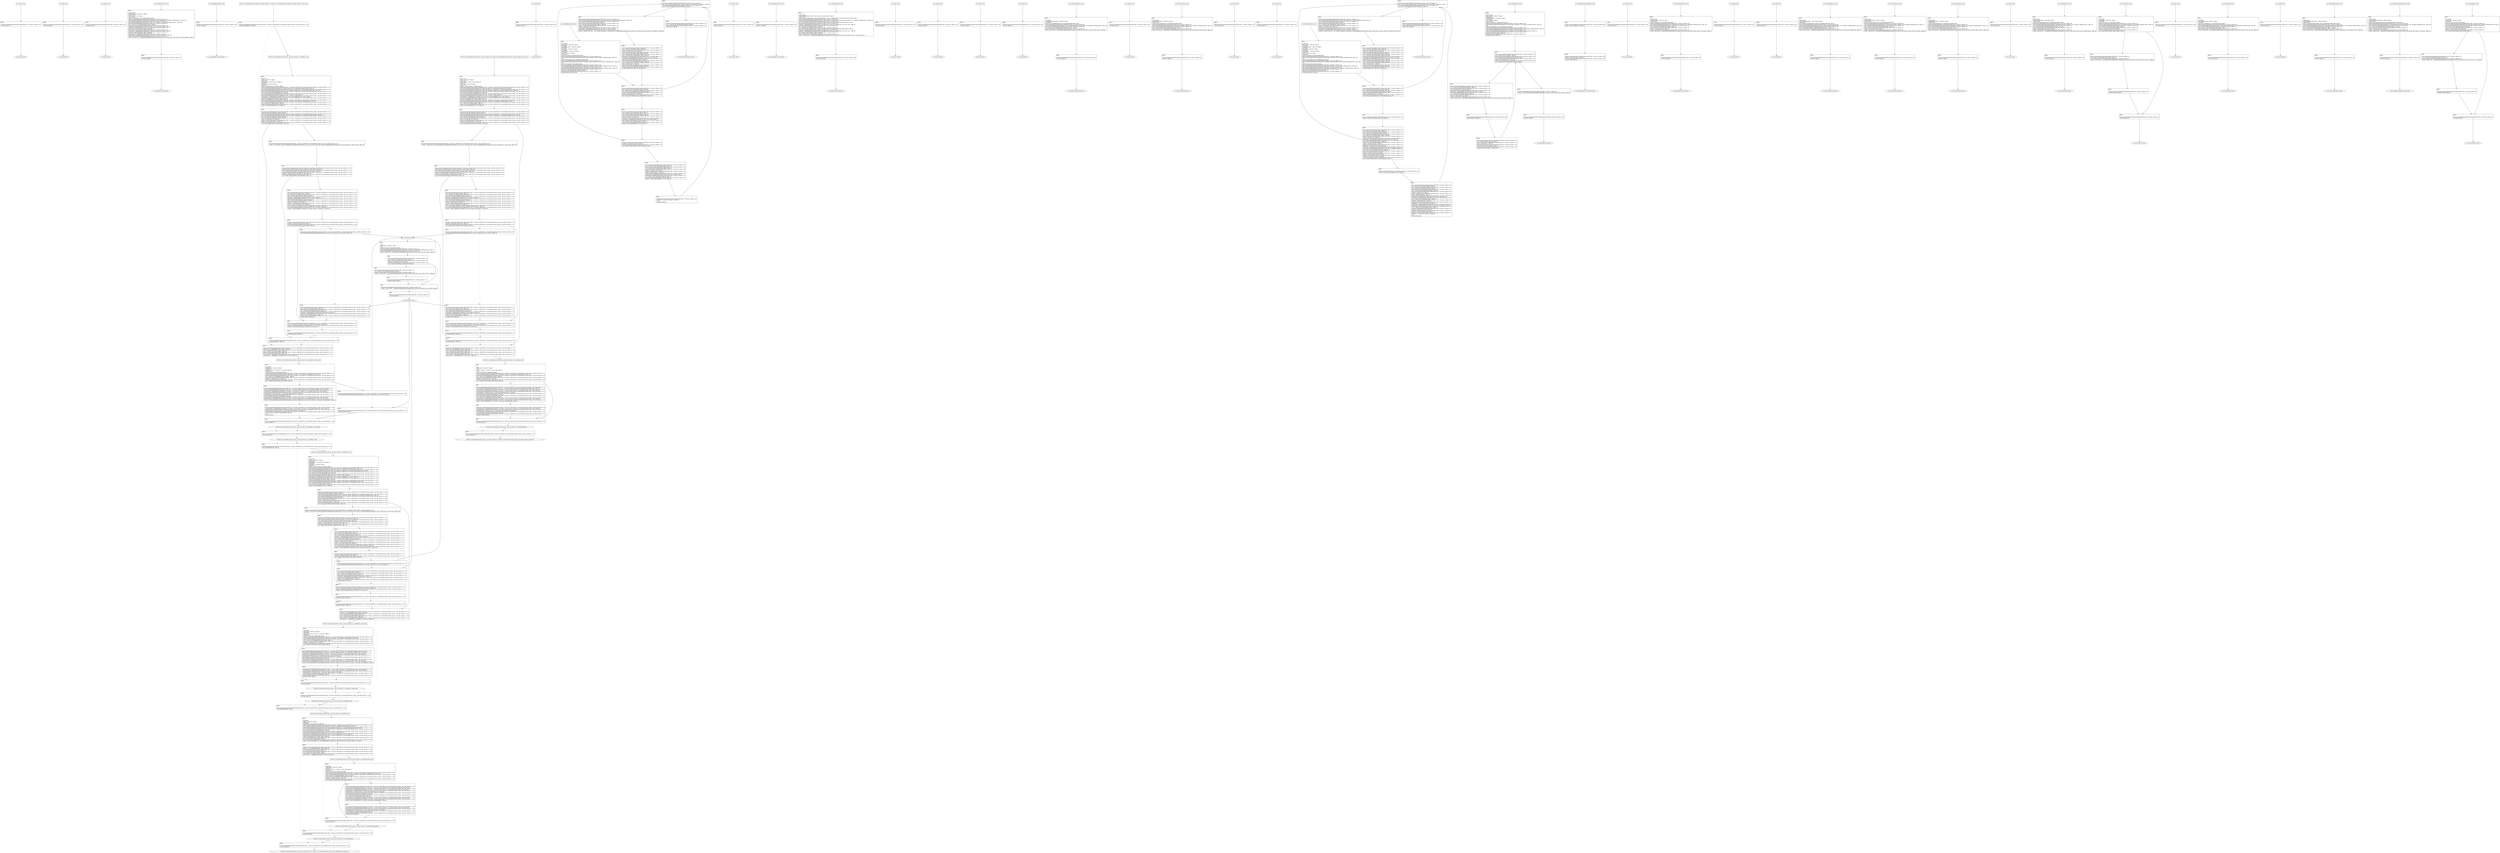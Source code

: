 digraph "icfg graph" {
BBio_ll_good1_end [label="{io_ll_good1_end}"];
BBio_ll_bad6_end [label="{io_ll_bad6_end}"];
BBio_ll_good5_end [label="{io_ll_good5_end}"];
BBio_ll_printWcharLine_end [label="{io_ll_printWcharLine_end}"];
BBio_ll_globalReturnsFalse_end [label="{io_ll_globalReturnsFalse_end}"];
BBCWE134_Uncontrolled_Format_String__char_file_vprintf_21_ll_CWE134_Uncontrolled_Format_String__char_file_vprintf_21_bad_end [label="{CWE134_Uncontrolled_Format_String__char_file_vprintf_21_ll_CWE134_Uncontrolled_Format_String__char_file_vprintf_21_bad_end}"];
BBio_ll_bad8_end [label="{io_ll_bad8_end}"];
BBio_ll_decodeHexWChars_end [label="{io_ll_decodeHexWChars_end}"];
BBio_ll_good7_end [label="{io_ll_good7_end}"];
BBCWE134_Uncontrolled_Format_String__char_file_vprintf_21_ll_goodB2G2_vasink_end [label="{CWE134_Uncontrolled_Format_String__char_file_vprintf_21_ll_goodB2G2_vasink_end}"];
BBio_ll_globalReturnsTrue_end [label="{io_ll_globalReturnsTrue_end}"];
BBio_ll_printStructLine_end [label="{io_ll_printStructLine_end}"];
BBio_ll_bad7_end [label="{io_ll_bad7_end}"];
BBio_ll_good6_end [label="{io_ll_good6_end}"];
BBio_ll_bad2_end [label="{io_ll_bad2_end}"];
BBio_ll_bad9_end [label="{io_ll_bad9_end}"];
BBio_ll_printUnsignedLine_end [label="{io_ll_printUnsignedLine_end}"];
BBio_ll_good4_end [label="{io_ll_good4_end}"];
BBio_ll_printSizeTLine_end [label="{io_ll_printSizeTLine_end}"];
BBio_ll_bad5_end [label="{io_ll_bad5_end}"];
BBCWE134_Uncontrolled_Format_String__char_file_vprintf_21_ll_badVaSink_end [label="{CWE134_Uncontrolled_Format_String__char_file_vprintf_21_ll_badVaSink_end}"];
BBio_ll_printLine_end [label="{io_ll_printLine_end}"];
BBio_ll_bad4_end [label="{io_ll_bad4_end}"];
BBio_ll_decodeHexChars_end [label="{io_ll_decodeHexChars_end}"];
BBio_ll_printBytesLine_end [label="{io_ll_printBytesLine_end}"];
BBio_ll_globalReturnsTrueOrFalse_end [label="{io_ll_globalReturnsTrueOrFalse_end}"];
BBCWE134_Uncontrolled_Format_String__char_file_vprintf_21_ll_CWE134_Uncontrolled_Format_String__char_file_vprintf_21_good_end [label="{CWE134_Uncontrolled_Format_String__char_file_vprintf_21_ll_CWE134_Uncontrolled_Format_String__char_file_vprintf_21_good_end}"];
BBCWE134_Uncontrolled_Format_String__char_file_vprintf_21_ll_goodG2B_end [label="{CWE134_Uncontrolled_Format_String__char_file_vprintf_21_ll_goodG2B_end}"];
BBio_ll_good3_end [label="{io_ll_good3_end}"];
BBio_ll_printHexCharLine_end [label="{io_ll_printHexCharLine_end}"];
BBio_ll_good9_end [label="{io_ll_good9_end}"];
BBio_ll_bad3_end [label="{io_ll_bad3_end}"];
BBCWE134_Uncontrolled_Format_String__char_file_vprintf_21_ll_goodG2BVaSink_end [label="{CWE134_Uncontrolled_Format_String__char_file_vprintf_21_ll_goodG2BVaSink_end}"];
BBio_ll_printDoubleLine_end [label="{io_ll_printDoubleLine_end}"];
BBio_ll_printShortLine_end [label="{io_ll_printShortLine_end}"];
BBio_ll_printLongLine_end [label="{io_ll_printLongLine_end}"];
BBio_ll_bad1_end [label="{io_ll_bad1_end}"];
BBCWE134_Uncontrolled_Format_String__char_file_vprintf_21_ll_goodB2G1_vasink_end [label="{CWE134_Uncontrolled_Format_String__char_file_vprintf_21_ll_goodB2G1_vasink_end}"];
BBio_ll_printFloatLine_end [label="{io_ll_printFloatLine_end}"];
BBio_ll_printWLine_end [label="{io_ll_printWLine_end}"];
BBio_ll_good2_end [label="{io_ll_good2_end}"];
BBio_ll_printIntLine_end [label="{io_ll_printIntLine_end}"];
BBio_ll_good8_end [label="{io_ll_good8_end}"];
BBCWE134_Uncontrolled_Format_String__char_file_vprintf_21_ll_goodB2G1_end [label="{CWE134_Uncontrolled_Format_String__char_file_vprintf_21_ll_goodB2G1_end}"];
BBio_ll_printLongLongLine_end [label="{io_ll_printLongLongLine_end}"];
BBio_ll_printHexUnsignedCharLine_end [label="{io_ll_printHexUnsignedCharLine_end}"];
BBio_ll_printSinkLine_end [label="{io_ll_printSinkLine_end}"];
BBCWE134_Uncontrolled_Format_String__char_file_vprintf_21_ll_goodB2G2_end [label="{CWE134_Uncontrolled_Format_String__char_file_vprintf_21_ll_goodB2G2_end}"];
BBio_ll_good1_start [label="{io_ll_good1_start}", shape=record];
io_ll_good1BB69 [label="{BB69:\l\l/home/raoxue/Desktop/MemVerif/workspace/000_080_172/source_code/io.c:187\l
  ret void, !dbg !52\l
}", shape=record];
BBio_ll_bad6_start [label="{io_ll_bad6_start}", shape=record];
io_ll_bad6BB83 [label="{BB83:\l\l/home/raoxue/Desktop/MemVerif/workspace/000_080_172/source_code/io.c:203\l
  ret void, !dbg !52\l
}", shape=record];
BBio_ll_good5_start [label="{io_ll_good5_start}", shape=record];
io_ll_good5BB73 [label="{BB73:\l\l/home/raoxue/Desktop/MemVerif/workspace/000_080_172/source_code/io.c:191\l
  ret void, !dbg !52\l
}", shape=record];
BBio_ll_printWcharLine_start [label="{io_ll_printWcharLine_start}", shape=record];
io_ll_printWcharLineBB28 [label="{BB28:\l\l/:3884726016\l
  %wideChar.addr = alloca i32, align 4\l
/:3884726016\l
  %s = alloca [2 x i32], align 4\l
/:3884726016\l
  store i32 %wideChar, i32* %wideChar.addr, align 4\l
/home/raoxue/Desktop/MemVerif/workspace/000_080_172/source_code/io.c:70\l
  call void @llvm.dbg.declare(metadata i32* %wideChar.addr, metadata !162, metadata !DIExpression()), !dbg !163\l
/home/raoxue/Desktop/MemVerif/workspace/000_080_172/source_code/io.c:74\l
  call void @llvm.dbg.declare(metadata [2 x i32]* %s, metadata !164, metadata !DIExpression()), !dbg !168\l
/home/raoxue/Desktop/MemVerif/workspace/000_080_172/source_code/io.c:75\l
  %0 = load i32, i32* %wideChar.addr, align 4, !dbg !61\l
/home/raoxue/Desktop/MemVerif/workspace/000_080_172/source_code/io.c:75\l
  %arrayidx = getelementptr inbounds [2 x i32], [2 x i32]* %s, i64 0, i64 0, !dbg !62\l
/home/raoxue/Desktop/MemVerif/workspace/000_080_172/source_code/io.c:75\l
  store i32 %0, i32* %arrayidx, align 4, !dbg !63\l
/home/raoxue/Desktop/MemVerif/workspace/000_080_172/source_code/io.c:76\l
  %arrayidx1 = getelementptr inbounds [2 x i32], [2 x i32]* %s, i64 0, i64 1, !dbg !64\l
/home/raoxue/Desktop/MemVerif/workspace/000_080_172/source_code/io.c:76\l
  store i32 0, i32* %arrayidx1, align 4, !dbg !65\l
/home/raoxue/Desktop/MemVerif/workspace/000_080_172/source_code/io.c:77\l
  %arraydecay = getelementptr inbounds [2 x i32], [2 x i32]* %s, i64 0, i64 0, !dbg !66\l
/home/raoxue/Desktop/MemVerif/workspace/000_080_172/source_code/io.c:77\l
  %call = call i32 (i8*, ...) @printf(i8* getelementptr inbounds ([5 x i8], [5 x i8]* @.str.10, i64 0, i64 0), i32* %arraydecay), !dbg !67\l
}", shape=record];
io_ll_printWcharLineBB28 [label="{BB28:\l\l/:3884726016\l
  %wideChar.addr = alloca i32, align 4\l
/:3884726016\l
  %s = alloca [2 x i32], align 4\l
/:3884726016\l
  store i32 %wideChar, i32* %wideChar.addr, align 4\l
/home/raoxue/Desktop/MemVerif/workspace/000_080_172/source_code/io.c:70\l
  call void @llvm.dbg.declare(metadata i32* %wideChar.addr, metadata !162, metadata !DIExpression()), !dbg !163\l
/home/raoxue/Desktop/MemVerif/workspace/000_080_172/source_code/io.c:74\l
  call void @llvm.dbg.declare(metadata [2 x i32]* %s, metadata !164, metadata !DIExpression()), !dbg !168\l
/home/raoxue/Desktop/MemVerif/workspace/000_080_172/source_code/io.c:75\l
  %0 = load i32, i32* %wideChar.addr, align 4, !dbg !61\l
/home/raoxue/Desktop/MemVerif/workspace/000_080_172/source_code/io.c:75\l
  %arrayidx = getelementptr inbounds [2 x i32], [2 x i32]* %s, i64 0, i64 0, !dbg !62\l
/home/raoxue/Desktop/MemVerif/workspace/000_080_172/source_code/io.c:75\l
  store i32 %0, i32* %arrayidx, align 4, !dbg !63\l
/home/raoxue/Desktop/MemVerif/workspace/000_080_172/source_code/io.c:76\l
  %arrayidx1 = getelementptr inbounds [2 x i32], [2 x i32]* %s, i64 0, i64 1, !dbg !64\l
/home/raoxue/Desktop/MemVerif/workspace/000_080_172/source_code/io.c:76\l
  store i32 0, i32* %arrayidx1, align 4, !dbg !65\l
/home/raoxue/Desktop/MemVerif/workspace/000_080_172/source_code/io.c:77\l
  %arraydecay = getelementptr inbounds [2 x i32], [2 x i32]* %s, i64 0, i64 0, !dbg !66\l
/home/raoxue/Desktop/MemVerif/workspace/000_080_172/source_code/io.c:77\l
  %call = call i32 (i8*, ...) @printf(i8* getelementptr inbounds ([5 x i8], [5 x i8]* @.str.10, i64 0, i64 0), i32* %arraydecay), !dbg !67\l
}", shape=record];
io_ll_printWcharLineBB29 [label="{BB29:\l\l/home/raoxue/Desktop/MemVerif/workspace/000_080_172/source_code/io.c:78\l
  ret void, !dbg !68\l
}", shape=record];
BBio_ll_globalReturnsFalse_start [label="{io_ll_globalReturnsFalse_start}", shape=record];
io_ll_globalReturnsFalseBB66 [label="{BB66:\l\l/home/raoxue/Desktop/MemVerif/workspace/000_080_172/source_code/io.c:163\l
  ret i32 0, !dbg !52\l
}", shape=record];
BBCWE134_Uncontrolled_Format_String__char_file_vprintf_21_ll_CWE134_Uncontrolled_Format_String__char_file_vprintf_21_bad_start [label="{CWE134_Uncontrolled_Format_String__char_file_vprintf_21_ll_CWE134_Uncontrolled_Format_String__char_file_vprintf_21_bad_start}", shape=record];
CWE134_Uncontrolled_Format_String__char_file_vprintf_21_ll_CWE134_Uncontrolled_Format_String__char_file_vprintf_21_badBB4 [label="{BB4:\l\l/:99177784\l
  %data = alloca i8*, align 8\l
/:99177784\l
  %dataBuffer = alloca [100 x i8], align 16\l
/:99177784\l
  %dataLen = alloca i64, align 8\l
/:99177784\l
  %pFile = alloca %struct._IO_FILE*, align 8\l
/home/raoxue/Desktop/MemVerif/workspace/000_080_172/source_code/CWE134_Uncontrolled_Format_String__char_file_vprintf_21.c:53\l
  call void @llvm.dbg.declare(metadata i8** %data, metadata !58, metadata !DIExpression()), !dbg !59\l
/home/raoxue/Desktop/MemVerif/workspace/000_080_172/source_code/CWE134_Uncontrolled_Format_String__char_file_vprintf_21.c:54\l
  call void @llvm.dbg.declare(metadata [100 x i8]* %dataBuffer, metadata !60, metadata !DIExpression()), !dbg !64\l
/home/raoxue/Desktop/MemVerif/workspace/000_080_172/source_code/CWE134_Uncontrolled_Format_String__char_file_vprintf_21.c:54\l
  %0 = bitcast [100 x i8]* %dataBuffer to i8*, !dbg !30\l
/home/raoxue/Desktop/MemVerif/workspace/000_080_172/source_code/CWE134_Uncontrolled_Format_String__char_file_vprintf_21.c:54\l
  call void @llvm.memset.p0i8.i64(i8* align 16 %0, i8 0, i64 100, i1 false), !dbg !30\l
/home/raoxue/Desktop/MemVerif/workspace/000_080_172/source_code/CWE134_Uncontrolled_Format_String__char_file_vprintf_21.c:55\l
  %arraydecay = getelementptr inbounds [100 x i8], [100 x i8]* %dataBuffer, i64 0, i64 0, !dbg !31\l
/home/raoxue/Desktop/MemVerif/workspace/000_080_172/source_code/CWE134_Uncontrolled_Format_String__char_file_vprintf_21.c:55\l
  store i8* %arraydecay, i8** %data, align 8, !dbg !32\l
/home/raoxue/Desktop/MemVerif/workspace/000_080_172/source_code/CWE134_Uncontrolled_Format_String__char_file_vprintf_21.c:58\l
  call void @llvm.dbg.declare(metadata i64* %dataLen, metadata !67, metadata !DIExpression()), !dbg !72\l
/home/raoxue/Desktop/MemVerif/workspace/000_080_172/source_code/CWE134_Uncontrolled_Format_String__char_file_vprintf_21.c:58\l
  %1 = load i8*, i8** %data, align 8, !dbg !39\l
/home/raoxue/Desktop/MemVerif/workspace/000_080_172/source_code/CWE134_Uncontrolled_Format_String__char_file_vprintf_21.c:58\l
  %call = call i64 @strlen(i8* %1) #7, !dbg !40\l
}", shape=record];
CWE134_Uncontrolled_Format_String__char_file_vprintf_21_ll_CWE134_Uncontrolled_Format_String__char_file_vprintf_21_badBB4 [label="{BB4:\l\l/:99177784\l
  %data = alloca i8*, align 8\l
/:99177784\l
  %dataBuffer = alloca [100 x i8], align 16\l
/:99177784\l
  %dataLen = alloca i64, align 8\l
/:99177784\l
  %pFile = alloca %struct._IO_FILE*, align 8\l
/home/raoxue/Desktop/MemVerif/workspace/000_080_172/source_code/CWE134_Uncontrolled_Format_String__char_file_vprintf_21.c:53\l
  call void @llvm.dbg.declare(metadata i8** %data, metadata !58, metadata !DIExpression()), !dbg !59\l
/home/raoxue/Desktop/MemVerif/workspace/000_080_172/source_code/CWE134_Uncontrolled_Format_String__char_file_vprintf_21.c:54\l
  call void @llvm.dbg.declare(metadata [100 x i8]* %dataBuffer, metadata !60, metadata !DIExpression()), !dbg !64\l
/home/raoxue/Desktop/MemVerif/workspace/000_080_172/source_code/CWE134_Uncontrolled_Format_String__char_file_vprintf_21.c:54\l
  %0 = bitcast [100 x i8]* %dataBuffer to i8*, !dbg !30\l
/home/raoxue/Desktop/MemVerif/workspace/000_080_172/source_code/CWE134_Uncontrolled_Format_String__char_file_vprintf_21.c:54\l
  call void @llvm.memset.p0i8.i64(i8* align 16 %0, i8 0, i64 100, i1 false), !dbg !30\l
/home/raoxue/Desktop/MemVerif/workspace/000_080_172/source_code/CWE134_Uncontrolled_Format_String__char_file_vprintf_21.c:55\l
  %arraydecay = getelementptr inbounds [100 x i8], [100 x i8]* %dataBuffer, i64 0, i64 0, !dbg !31\l
/home/raoxue/Desktop/MemVerif/workspace/000_080_172/source_code/CWE134_Uncontrolled_Format_String__char_file_vprintf_21.c:55\l
  store i8* %arraydecay, i8** %data, align 8, !dbg !32\l
/home/raoxue/Desktop/MemVerif/workspace/000_080_172/source_code/CWE134_Uncontrolled_Format_String__char_file_vprintf_21.c:58\l
  call void @llvm.dbg.declare(metadata i64* %dataLen, metadata !67, metadata !DIExpression()), !dbg !72\l
/home/raoxue/Desktop/MemVerif/workspace/000_080_172/source_code/CWE134_Uncontrolled_Format_String__char_file_vprintf_21.c:58\l
  %1 = load i8*, i8** %data, align 8, !dbg !39\l
/home/raoxue/Desktop/MemVerif/workspace/000_080_172/source_code/CWE134_Uncontrolled_Format_String__char_file_vprintf_21.c:58\l
  %call = call i64 @strlen(i8* %1) #7, !dbg !40\l
}", shape=record];
CWE134_Uncontrolled_Format_String__char_file_vprintf_21_ll_CWE134_Uncontrolled_Format_String__char_file_vprintf_21_badBB5 [label="{BB5:\l\l/home/raoxue/Desktop/MemVerif/workspace/000_080_172/source_code/CWE134_Uncontrolled_Format_String__char_file_vprintf_21.c:58\l
  store i64 %call, i64* %dataLen, align 8, !dbg !38\l
/home/raoxue/Desktop/MemVerif/workspace/000_080_172/source_code/CWE134_Uncontrolled_Format_String__char_file_vprintf_21.c:59\l
  call void @llvm.dbg.declare(metadata %struct._IO_FILE** %pFile, metadata !75, metadata !DIExpression()), !dbg !130\l
/home/raoxue/Desktop/MemVerif/workspace/000_080_172/source_code/CWE134_Uncontrolled_Format_String__char_file_vprintf_21.c:61\l
  %2 = load i64, i64* %dataLen, align 8, !dbg !99\l
/home/raoxue/Desktop/MemVerif/workspace/000_080_172/source_code/CWE134_Uncontrolled_Format_String__char_file_vprintf_21.c:61\l
  %sub = sub i64 100, %2, !dbg !101\l
/home/raoxue/Desktop/MemVerif/workspace/000_080_172/source_code/CWE134_Uncontrolled_Format_String__char_file_vprintf_21.c:61\l
  %cmp = icmp ugt i64 %sub, 1, !dbg !102\l
/home/raoxue/Desktop/MemVerif/workspace/000_080_172/source_code/CWE134_Uncontrolled_Format_String__char_file_vprintf_21.c:61\l
  br i1 %cmp, label %if.then, label %if.end11, !dbg !103\l
}", shape=record];
CWE134_Uncontrolled_Format_String__char_file_vprintf_21_ll_CWE134_Uncontrolled_Format_String__char_file_vprintf_21_badBB6 [label="{BB6:\l\l/home/raoxue/Desktop/MemVerif/workspace/000_080_172/source_code/CWE134_Uncontrolled_Format_String__char_file_vprintf_21.c:63\l
  %call1 = call %struct._IO_FILE* @fopen(i8* getelementptr inbounds ([14 x i8], [14 x i8]* @.str, i64 0, i64 0), i8* getelementptr inbounds ([2 x i8], [2 x i8]* @.str.1, i64 0, i64 0)), !dbg !104\l
}", shape=record];
CWE134_Uncontrolled_Format_String__char_file_vprintf_21_ll_CWE134_Uncontrolled_Format_String__char_file_vprintf_21_badBB6 [label="{BB6:\l\l/home/raoxue/Desktop/MemVerif/workspace/000_080_172/source_code/CWE134_Uncontrolled_Format_String__char_file_vprintf_21.c:63\l
  %call1 = call %struct._IO_FILE* @fopen(i8* getelementptr inbounds ([14 x i8], [14 x i8]* @.str, i64 0, i64 0), i8* getelementptr inbounds ([2 x i8], [2 x i8]* @.str.1, i64 0, i64 0)), !dbg !104\l
}", shape=record];
CWE134_Uncontrolled_Format_String__char_file_vprintf_21_ll_CWE134_Uncontrolled_Format_String__char_file_vprintf_21_badBB8 [label="{BB8:\l\l/home/raoxue/Desktop/MemVerif/workspace/000_080_172/source_code/CWE134_Uncontrolled_Format_String__char_file_vprintf_21.c:63\l
  store %struct._IO_FILE* %call1, %struct._IO_FILE** %pFile, align 8, !dbg !106\l
/home/raoxue/Desktop/MemVerif/workspace/000_080_172/source_code/CWE134_Uncontrolled_Format_String__char_file_vprintf_21.c:64\l
  %3 = load %struct._IO_FILE*, %struct._IO_FILE** %pFile, align 8, !dbg !107\l
/home/raoxue/Desktop/MemVerif/workspace/000_080_172/source_code/CWE134_Uncontrolled_Format_String__char_file_vprintf_21.c:64\l
  %cmp2 = icmp ne %struct._IO_FILE* %3, null, !dbg !109\l
/home/raoxue/Desktop/MemVerif/workspace/000_080_172/source_code/CWE134_Uncontrolled_Format_String__char_file_vprintf_21.c:64\l
  br i1 %cmp2, label %if.then3, label %if.end10, !dbg !110\l
}", shape=record];
CWE134_Uncontrolled_Format_String__char_file_vprintf_21_ll_CWE134_Uncontrolled_Format_String__char_file_vprintf_21_badBB9 [label="{BB9:\l\l/home/raoxue/Desktop/MemVerif/workspace/000_080_172/source_code/CWE134_Uncontrolled_Format_String__char_file_vprintf_21.c:67\l
  %4 = load i8*, i8** %data, align 8, !dbg !111\l
/home/raoxue/Desktop/MemVerif/workspace/000_080_172/source_code/CWE134_Uncontrolled_Format_String__char_file_vprintf_21.c:67\l
  %5 = load i64, i64* %dataLen, align 8, !dbg !114\l
/home/raoxue/Desktop/MemVerif/workspace/000_080_172/source_code/CWE134_Uncontrolled_Format_String__char_file_vprintf_21.c:67\l
  %add.ptr = getelementptr inbounds i8, i8* %4, i64 %5, !dbg !115\l
/home/raoxue/Desktop/MemVerif/workspace/000_080_172/source_code/CWE134_Uncontrolled_Format_String__char_file_vprintf_21.c:67\l
  %6 = load i64, i64* %dataLen, align 8, !dbg !116\l
/home/raoxue/Desktop/MemVerif/workspace/000_080_172/source_code/CWE134_Uncontrolled_Format_String__char_file_vprintf_21.c:67\l
  %sub4 = sub i64 100, %6, !dbg !117\l
/home/raoxue/Desktop/MemVerif/workspace/000_080_172/source_code/CWE134_Uncontrolled_Format_String__char_file_vprintf_21.c:67\l
  %conv = trunc i64 %sub4 to i32, !dbg !118\l
/home/raoxue/Desktop/MemVerif/workspace/000_080_172/source_code/CWE134_Uncontrolled_Format_String__char_file_vprintf_21.c:67\l
  %7 = load %struct._IO_FILE*, %struct._IO_FILE** %pFile, align 8, !dbg !119\l
/home/raoxue/Desktop/MemVerif/workspace/000_080_172/source_code/CWE134_Uncontrolled_Format_String__char_file_vprintf_21.c:67\l
  %call5 = call i8* @fgets(i8* %add.ptr, i32 %conv, %struct._IO_FILE* %7), !dbg !120\l
}", shape=record];
CWE134_Uncontrolled_Format_String__char_file_vprintf_21_ll_CWE134_Uncontrolled_Format_String__char_file_vprintf_21_badBB9 [label="{BB9:\l\l/home/raoxue/Desktop/MemVerif/workspace/000_080_172/source_code/CWE134_Uncontrolled_Format_String__char_file_vprintf_21.c:67\l
  %4 = load i8*, i8** %data, align 8, !dbg !111\l
/home/raoxue/Desktop/MemVerif/workspace/000_080_172/source_code/CWE134_Uncontrolled_Format_String__char_file_vprintf_21.c:67\l
  %5 = load i64, i64* %dataLen, align 8, !dbg !114\l
/home/raoxue/Desktop/MemVerif/workspace/000_080_172/source_code/CWE134_Uncontrolled_Format_String__char_file_vprintf_21.c:67\l
  %add.ptr = getelementptr inbounds i8, i8* %4, i64 %5, !dbg !115\l
/home/raoxue/Desktop/MemVerif/workspace/000_080_172/source_code/CWE134_Uncontrolled_Format_String__char_file_vprintf_21.c:67\l
  %6 = load i64, i64* %dataLen, align 8, !dbg !116\l
/home/raoxue/Desktop/MemVerif/workspace/000_080_172/source_code/CWE134_Uncontrolled_Format_String__char_file_vprintf_21.c:67\l
  %sub4 = sub i64 100, %6, !dbg !117\l
/home/raoxue/Desktop/MemVerif/workspace/000_080_172/source_code/CWE134_Uncontrolled_Format_String__char_file_vprintf_21.c:67\l
  %conv = trunc i64 %sub4 to i32, !dbg !118\l
/home/raoxue/Desktop/MemVerif/workspace/000_080_172/source_code/CWE134_Uncontrolled_Format_String__char_file_vprintf_21.c:67\l
  %7 = load %struct._IO_FILE*, %struct._IO_FILE** %pFile, align 8, !dbg !119\l
/home/raoxue/Desktop/MemVerif/workspace/000_080_172/source_code/CWE134_Uncontrolled_Format_String__char_file_vprintf_21.c:67\l
  %call5 = call i8* @fgets(i8* %add.ptr, i32 %conv, %struct._IO_FILE* %7), !dbg !120\l
}", shape=record];
CWE134_Uncontrolled_Format_String__char_file_vprintf_21_ll_CWE134_Uncontrolled_Format_String__char_file_vprintf_21_badBB11 [label="{BB11:\l\l/home/raoxue/Desktop/MemVerif/workspace/000_080_172/source_code/CWE134_Uncontrolled_Format_String__char_file_vprintf_21.c:67\l
  %cmp6 = icmp eq i8* %call5, null, !dbg !121\l
/home/raoxue/Desktop/MemVerif/workspace/000_080_172/source_code/CWE134_Uncontrolled_Format_String__char_file_vprintf_21.c:67\l
  br i1 %cmp6, label %if.then8, label %if.end, !dbg !122\l
}", shape=record];
CWE134_Uncontrolled_Format_String__char_file_vprintf_21_ll_CWE134_Uncontrolled_Format_String__char_file_vprintf_21_badBB12 [label="{BB12:\l\l/home/raoxue/Desktop/MemVerif/workspace/000_080_172/source_code/CWE134_Uncontrolled_Format_String__char_file_vprintf_21.c:69\l
  call void @printLine(i8* getelementptr inbounds ([15 x i8], [15 x i8]* @.str.2, i64 0, i64 0)), !dbg !123\l
}", shape=record];
CWE134_Uncontrolled_Format_String__char_file_vprintf_21_ll_CWE134_Uncontrolled_Format_String__char_file_vprintf_21_badBB12 [label="{BB12:\l\l/home/raoxue/Desktop/MemVerif/workspace/000_080_172/source_code/CWE134_Uncontrolled_Format_String__char_file_vprintf_21.c:69\l
  call void @printLine(i8* getelementptr inbounds ([15 x i8], [15 x i8]* @.str.2, i64 0, i64 0)), !dbg !123\l
}", shape=record];
CWE134_Uncontrolled_Format_String__char_file_vprintf_21_ll_CWE134_Uncontrolled_Format_String__char_file_vprintf_21_badBB14 [label="{BB14:\l\l/home/raoxue/Desktop/MemVerif/workspace/000_080_172/source_code/CWE134_Uncontrolled_Format_String__char_file_vprintf_21.c:71\l
  %8 = load i8*, i8** %data, align 8, !dbg !125\l
/home/raoxue/Desktop/MemVerif/workspace/000_080_172/source_code/CWE134_Uncontrolled_Format_String__char_file_vprintf_21.c:71\l
  %9 = load i64, i64* %dataLen, align 8, !dbg !126\l
/home/raoxue/Desktop/MemVerif/workspace/000_080_172/source_code/CWE134_Uncontrolled_Format_String__char_file_vprintf_21.c:71\l
  %arrayidx = getelementptr inbounds i8, i8* %8, i64 %9, !dbg !125\l
/home/raoxue/Desktop/MemVerif/workspace/000_080_172/source_code/CWE134_Uncontrolled_Format_String__char_file_vprintf_21.c:71\l
  store i8 0, i8* %arrayidx, align 1, !dbg !127\l
/home/raoxue/Desktop/MemVerif/workspace/000_080_172/source_code/CWE134_Uncontrolled_Format_String__char_file_vprintf_21.c:72\l
  br label %if.end, !dbg !128\l
}", shape=record];
CWE134_Uncontrolled_Format_String__char_file_vprintf_21_ll_CWE134_Uncontrolled_Format_String__char_file_vprintf_21_badBB13 [label="{BB13:\l\l/home/raoxue/Desktop/MemVerif/workspace/000_080_172/source_code/CWE134_Uncontrolled_Format_String__char_file_vprintf_21.c:73\l
  %10 = load %struct._IO_FILE*, %struct._IO_FILE** %pFile, align 8, !dbg !129\l
/home/raoxue/Desktop/MemVerif/workspace/000_080_172/source_code/CWE134_Uncontrolled_Format_String__char_file_vprintf_21.c:73\l
  %call9 = call i32 @fclose(%struct._IO_FILE* %10), !dbg !130\l
}", shape=record];
CWE134_Uncontrolled_Format_String__char_file_vprintf_21_ll_CWE134_Uncontrolled_Format_String__char_file_vprintf_21_badBB13 [label="{BB13:\l\l/home/raoxue/Desktop/MemVerif/workspace/000_080_172/source_code/CWE134_Uncontrolled_Format_String__char_file_vprintf_21.c:73\l
  %10 = load %struct._IO_FILE*, %struct._IO_FILE** %pFile, align 8, !dbg !129\l
/home/raoxue/Desktop/MemVerif/workspace/000_080_172/source_code/CWE134_Uncontrolled_Format_String__char_file_vprintf_21.c:73\l
  %call9 = call i32 @fclose(%struct._IO_FILE* %10), !dbg !130\l
}", shape=record];
CWE134_Uncontrolled_Format_String__char_file_vprintf_21_ll_CWE134_Uncontrolled_Format_String__char_file_vprintf_21_badBB15 [label="{BB15:\l\l/home/raoxue/Desktop/MemVerif/workspace/000_080_172/source_code/CWE134_Uncontrolled_Format_String__char_file_vprintf_21.c:74\l
  br label %if.end10, !dbg !131\l
}", shape=record];
CWE134_Uncontrolled_Format_String__char_file_vprintf_21_ll_CWE134_Uncontrolled_Format_String__char_file_vprintf_21_badBB10 [label="{BB10:\l\l/home/raoxue/Desktop/MemVerif/workspace/000_080_172/source_code/CWE134_Uncontrolled_Format_String__char_file_vprintf_21.c:75\l
  br label %if.end11, !dbg !132\l
}", shape=record];
CWE134_Uncontrolled_Format_String__char_file_vprintf_21_ll_CWE134_Uncontrolled_Format_String__char_file_vprintf_21_badBB7 [label="{BB7:\l\l/home/raoxue/Desktop/MemVerif/workspace/000_080_172/source_code/CWE134_Uncontrolled_Format_String__char_file_vprintf_21.c:77\l
  store i32 1, i32* @badStatic, align 4, !dbg !133\l
/home/raoxue/Desktop/MemVerif/workspace/000_080_172/source_code/CWE134_Uncontrolled_Format_String__char_file_vprintf_21.c:78\l
  %11 = load i8*, i8** %data, align 8, !dbg !134\l
/home/raoxue/Desktop/MemVerif/workspace/000_080_172/source_code/CWE134_Uncontrolled_Format_String__char_file_vprintf_21.c:78\l
  %12 = load i8*, i8** %data, align 8, !dbg !135\l
/home/raoxue/Desktop/MemVerif/workspace/000_080_172/source_code/CWE134_Uncontrolled_Format_String__char_file_vprintf_21.c:78\l
  call void (i8*, ...) @badVaSink(i8* %11, i8* %12), !dbg !136\l
}", shape=record];
CWE134_Uncontrolled_Format_String__char_file_vprintf_21_ll_CWE134_Uncontrolled_Format_String__char_file_vprintf_21_badBB7 [label="{BB7:\l\l/home/raoxue/Desktop/MemVerif/workspace/000_080_172/source_code/CWE134_Uncontrolled_Format_String__char_file_vprintf_21.c:77\l
  store i32 1, i32* @badStatic, align 4, !dbg !133\l
/home/raoxue/Desktop/MemVerif/workspace/000_080_172/source_code/CWE134_Uncontrolled_Format_String__char_file_vprintf_21.c:78\l
  %11 = load i8*, i8** %data, align 8, !dbg !134\l
/home/raoxue/Desktop/MemVerif/workspace/000_080_172/source_code/CWE134_Uncontrolled_Format_String__char_file_vprintf_21.c:78\l
  %12 = load i8*, i8** %data, align 8, !dbg !135\l
/home/raoxue/Desktop/MemVerif/workspace/000_080_172/source_code/CWE134_Uncontrolled_Format_String__char_file_vprintf_21.c:78\l
  call void (i8*, ...) @badVaSink(i8* %11, i8* %12), !dbg !136\l
}", shape=record];
CWE134_Uncontrolled_Format_String__char_file_vprintf_21_ll_CWE134_Uncontrolled_Format_String__char_file_vprintf_21_badBB16 [label="{BB16:\l\l/home/raoxue/Desktop/MemVerif/workspace/000_080_172/source_code/CWE134_Uncontrolled_Format_String__char_file_vprintf_21.c:79\l
  ret void, !dbg !137\l
}", shape=record];
BBio_ll_bad8_start [label="{io_ll_bad8_start}", shape=record];
io_ll_bad8BB85 [label="{BB85:\l\l/home/raoxue/Desktop/MemVerif/workspace/000_080_172/source_code/io.c:205\l
  ret void, !dbg !52\l
}", shape=record];
BBio_ll_decodeHexWChars_start [label="{io_ll_decodeHexWChars_start}", shape=record];
io_ll_decodeHexWCharsBB55 [label="{BB55:\l\l/:97335880\l
  %bytes.addr = alloca i8*, align 8\l
/:97335880\l
  %numBytes.addr = alloca i64, align 8\l
/:97335880\l
  %hex.addr = alloca i32*, align 8\l
/:97335880\l
  %numWritten = alloca i64, align 8\l
/:97335880\l
  %byte = alloca i32, align 4\l
/:97335880\l
  store i8* %bytes, i8** %bytes.addr, align 8\l
/home/raoxue/Desktop/MemVerif/workspace/000_080_172/source_code/io.c:135\l
  call void @llvm.dbg.declare(metadata i8** %bytes.addr, metadata !290, metadata !DIExpression()), !dbg !291\l
/:135\l
  store i64 %numBytes, i64* %numBytes.addr, align 8\l
/home/raoxue/Desktop/MemVerif/workspace/000_080_172/source_code/io.c:135\l
  call void @llvm.dbg.declare(metadata i64* %numBytes.addr, metadata !292, metadata !DIExpression()), !dbg !293\l
/:135\l
  store i32* %hex, i32** %hex.addr, align 8\l
/home/raoxue/Desktop/MemVerif/workspace/000_080_172/source_code/io.c:135\l
  call void @llvm.dbg.declare(metadata i32** %hex.addr, metadata !294, metadata !DIExpression()), !dbg !295\l
/home/raoxue/Desktop/MemVerif/workspace/000_080_172/source_code/io.c:137\l
  call void @llvm.dbg.declare(metadata i64* %numWritten, metadata !296, metadata !DIExpression()), !dbg !297\l
/home/raoxue/Desktop/MemVerif/workspace/000_080_172/source_code/io.c:137\l
  store i64 0, i64* %numWritten, align 8, !dbg !65\l
/home/raoxue/Desktop/MemVerif/workspace/000_080_172/source_code/io.c:143\l
  br label %while.cond, !dbg !66\l
}", shape=record];
io_ll_decodeHexWCharsBB56 [label="{BB56:\l\l/home/raoxue/Desktop/MemVerif/workspace/000_080_172/source_code/io.c:143\l
  %0 = load i64, i64* %numWritten, align 8, !dbg !67\l
/home/raoxue/Desktop/MemVerif/workspace/000_080_172/source_code/io.c:143\l
  %1 = load i64, i64* %numBytes.addr, align 8, !dbg !68\l
/home/raoxue/Desktop/MemVerif/workspace/000_080_172/source_code/io.c:143\l
  %cmp = icmp ult i64 %0, %1, !dbg !69\l
/home/raoxue/Desktop/MemVerif/workspace/000_080_172/source_code/io.c:143\l
  br i1 %cmp, label %land.lhs.true, label %land.end, !dbg !70\l
}", shape=record];
io_ll_decodeHexWCharsBB57 [label="{BB57:\l\l/home/raoxue/Desktop/MemVerif/workspace/000_080_172/source_code/io.c:143\l
  %2 = load i32*, i32** %hex.addr, align 8, !dbg !71\l
/home/raoxue/Desktop/MemVerif/workspace/000_080_172/source_code/io.c:143\l
  %3 = load i64, i64* %numWritten, align 8, !dbg !72\l
/home/raoxue/Desktop/MemVerif/workspace/000_080_172/source_code/io.c:143\l
  %mul = mul i64 2, %3, !dbg !73\l
/home/raoxue/Desktop/MemVerif/workspace/000_080_172/source_code/io.c:143\l
  %arrayidx = getelementptr inbounds i32, i32* %2, i64 %mul, !dbg !71\l
/home/raoxue/Desktop/MemVerif/workspace/000_080_172/source_code/io.c:143\l
  %4 = load i32, i32* %arrayidx, align 4, !dbg !71\l
/home/raoxue/Desktop/MemVerif/workspace/000_080_172/source_code/io.c:143\l
  %call = call i32 @iswxdigit(i32 %4) #5, !dbg !74\l
}", shape=record];
io_ll_decodeHexWCharsBB57 [label="{BB57:\l\l/home/raoxue/Desktop/MemVerif/workspace/000_080_172/source_code/io.c:143\l
  %2 = load i32*, i32** %hex.addr, align 8, !dbg !71\l
/home/raoxue/Desktop/MemVerif/workspace/000_080_172/source_code/io.c:143\l
  %3 = load i64, i64* %numWritten, align 8, !dbg !72\l
/home/raoxue/Desktop/MemVerif/workspace/000_080_172/source_code/io.c:143\l
  %mul = mul i64 2, %3, !dbg !73\l
/home/raoxue/Desktop/MemVerif/workspace/000_080_172/source_code/io.c:143\l
  %arrayidx = getelementptr inbounds i32, i32* %2, i64 %mul, !dbg !71\l
/home/raoxue/Desktop/MemVerif/workspace/000_080_172/source_code/io.c:143\l
  %4 = load i32, i32* %arrayidx, align 4, !dbg !71\l
/home/raoxue/Desktop/MemVerif/workspace/000_080_172/source_code/io.c:143\l
  %call = call i32 @iswxdigit(i32 %4) #5, !dbg !74\l
}", shape=record];
io_ll_decodeHexWCharsBB59 [label="{BB59:\l\l/home/raoxue/Desktop/MemVerif/workspace/000_080_172/source_code/io.c:143\l
  %tobool = icmp ne i32 %call, 0, !dbg !74\l
/home/raoxue/Desktop/MemVerif/workspace/000_080_172/source_code/io.c:143\l
  br i1 %tobool, label %land.rhs, label %land.end, !dbg !75\l
}", shape=record];
io_ll_decodeHexWCharsBB60 [label="{BB60:\l\l/home/raoxue/Desktop/MemVerif/workspace/000_080_172/source_code/io.c:143\l
  %5 = load i32*, i32** %hex.addr, align 8, !dbg !76\l
/home/raoxue/Desktop/MemVerif/workspace/000_080_172/source_code/io.c:143\l
  %6 = load i64, i64* %numWritten, align 8, !dbg !77\l
/home/raoxue/Desktop/MemVerif/workspace/000_080_172/source_code/io.c:143\l
  %mul1 = mul i64 2, %6, !dbg !78\l
/home/raoxue/Desktop/MemVerif/workspace/000_080_172/source_code/io.c:143\l
  %add = add i64 %mul1, 1, !dbg !79\l
/home/raoxue/Desktop/MemVerif/workspace/000_080_172/source_code/io.c:143\l
  %arrayidx2 = getelementptr inbounds i32, i32* %5, i64 %add, !dbg !76\l
/home/raoxue/Desktop/MemVerif/workspace/000_080_172/source_code/io.c:143\l
  %7 = load i32, i32* %arrayidx2, align 4, !dbg !76\l
/home/raoxue/Desktop/MemVerif/workspace/000_080_172/source_code/io.c:143\l
  %call3 = call i32 @iswxdigit(i32 %7) #5, !dbg !80\l
}", shape=record];
io_ll_decodeHexWCharsBB60 [label="{BB60:\l\l/home/raoxue/Desktop/MemVerif/workspace/000_080_172/source_code/io.c:143\l
  %5 = load i32*, i32** %hex.addr, align 8, !dbg !76\l
/home/raoxue/Desktop/MemVerif/workspace/000_080_172/source_code/io.c:143\l
  %6 = load i64, i64* %numWritten, align 8, !dbg !77\l
/home/raoxue/Desktop/MemVerif/workspace/000_080_172/source_code/io.c:143\l
  %mul1 = mul i64 2, %6, !dbg !78\l
/home/raoxue/Desktop/MemVerif/workspace/000_080_172/source_code/io.c:143\l
  %add = add i64 %mul1, 1, !dbg !79\l
/home/raoxue/Desktop/MemVerif/workspace/000_080_172/source_code/io.c:143\l
  %arrayidx2 = getelementptr inbounds i32, i32* %5, i64 %add, !dbg !76\l
/home/raoxue/Desktop/MemVerif/workspace/000_080_172/source_code/io.c:143\l
  %7 = load i32, i32* %arrayidx2, align 4, !dbg !76\l
/home/raoxue/Desktop/MemVerif/workspace/000_080_172/source_code/io.c:143\l
  %call3 = call i32 @iswxdigit(i32 %7) #5, !dbg !80\l
}", shape=record];
io_ll_decodeHexWCharsBB61 [label="{BB61:\l\l/home/raoxue/Desktop/MemVerif/workspace/000_080_172/source_code/io.c:143\l
  %tobool4 = icmp ne i32 %call3, 0, !dbg !75\l
/:143\l
  br label %land.end\l
}", shape=record];
io_ll_decodeHexWCharsBB58 [label="{BB58:\l\l/home/raoxue/Desktop/MemVerif/workspace/000_080_172/source_code/io.c:0\l
  %8 = phi i1 [ false, %land.lhs.true ], [ false, %while.cond ], [ %tobool4, %land.rhs ], !dbg !81\l
/home/raoxue/Desktop/MemVerif/workspace/000_080_172/source_code/io.c:143\l
  br i1 %8, label %while.body, label %while.end, !dbg !66\l
}", shape=record];
io_ll_decodeHexWCharsBB62 [label="{BB62:\l\l/home/raoxue/Desktop/MemVerif/workspace/000_080_172/source_code/io.c:145\l
  call void @llvm.dbg.declare(metadata i32* %byte, metadata !314, metadata !DIExpression()), !dbg !316\l
/home/raoxue/Desktop/MemVerif/workspace/000_080_172/source_code/io.c:146\l
  %9 = load i32*, i32** %hex.addr, align 8, !dbg !85\l
/home/raoxue/Desktop/MemVerif/workspace/000_080_172/source_code/io.c:146\l
  %10 = load i64, i64* %numWritten, align 8, !dbg !86\l
/home/raoxue/Desktop/MemVerif/workspace/000_080_172/source_code/io.c:146\l
  %mul5 = mul i64 2, %10, !dbg !87\l
/home/raoxue/Desktop/MemVerif/workspace/000_080_172/source_code/io.c:146\l
  %arrayidx6 = getelementptr inbounds i32, i32* %9, i64 %mul5, !dbg !85\l
/home/raoxue/Desktop/MemVerif/workspace/000_080_172/source_code/io.c:146\l
  %call7 = call i32 (i32*, i32*, ...) @__isoc99_swscanf(i32* %arrayidx6, i32* getelementptr inbounds ([5 x i32], [5 x i32]* @.str.16, i64 0, i64 0), i32* %byte) #5, !dbg !88\l
}", shape=record];
io_ll_decodeHexWCharsBB62 [label="{BB62:\l\l/home/raoxue/Desktop/MemVerif/workspace/000_080_172/source_code/io.c:145\l
  call void @llvm.dbg.declare(metadata i32* %byte, metadata !314, metadata !DIExpression()), !dbg !316\l
/home/raoxue/Desktop/MemVerif/workspace/000_080_172/source_code/io.c:146\l
  %9 = load i32*, i32** %hex.addr, align 8, !dbg !85\l
/home/raoxue/Desktop/MemVerif/workspace/000_080_172/source_code/io.c:146\l
  %10 = load i64, i64* %numWritten, align 8, !dbg !86\l
/home/raoxue/Desktop/MemVerif/workspace/000_080_172/source_code/io.c:146\l
  %mul5 = mul i64 2, %10, !dbg !87\l
/home/raoxue/Desktop/MemVerif/workspace/000_080_172/source_code/io.c:146\l
  %arrayidx6 = getelementptr inbounds i32, i32* %9, i64 %mul5, !dbg !85\l
/home/raoxue/Desktop/MemVerif/workspace/000_080_172/source_code/io.c:146\l
  %call7 = call i32 (i32*, i32*, ...) @__isoc99_swscanf(i32* %arrayidx6, i32* getelementptr inbounds ([5 x i32], [5 x i32]* @.str.16, i64 0, i64 0), i32* %byte) #5, !dbg !88\l
}", shape=record];
io_ll_decodeHexWCharsBB64 [label="{BB64:\l\l/home/raoxue/Desktop/MemVerif/workspace/000_080_172/source_code/io.c:147\l
  %11 = load i32, i32* %byte, align 4, !dbg !89\l
/home/raoxue/Desktop/MemVerif/workspace/000_080_172/source_code/io.c:147\l
  %conv = trunc i32 %11 to i8, !dbg !90\l
/home/raoxue/Desktop/MemVerif/workspace/000_080_172/source_code/io.c:147\l
  %12 = load i8*, i8** %bytes.addr, align 8, !dbg !91\l
/home/raoxue/Desktop/MemVerif/workspace/000_080_172/source_code/io.c:147\l
  %13 = load i64, i64* %numWritten, align 8, !dbg !92\l
/home/raoxue/Desktop/MemVerif/workspace/000_080_172/source_code/io.c:147\l
  %arrayidx8 = getelementptr inbounds i8, i8* %12, i64 %13, !dbg !91\l
/home/raoxue/Desktop/MemVerif/workspace/000_080_172/source_code/io.c:147\l
  store i8 %conv, i8* %arrayidx8, align 1, !dbg !93\l
/home/raoxue/Desktop/MemVerif/workspace/000_080_172/source_code/io.c:148\l
  %14 = load i64, i64* %numWritten, align 8, !dbg !94\l
/home/raoxue/Desktop/MemVerif/workspace/000_080_172/source_code/io.c:148\l
  %inc = add i64 %14, 1, !dbg !94\l
/home/raoxue/Desktop/MemVerif/workspace/000_080_172/source_code/io.c:148\l
  store i64 %inc, i64* %numWritten, align 8, !dbg !94\l
/home/raoxue/Desktop/MemVerif/workspace/000_080_172/source_code/io.c:143\l
  br label %while.cond, !dbg !66, !llvm.loop !95\l
}", shape=record];
io_ll_decodeHexWCharsBB63 [label="{BB63:\l\l/home/raoxue/Desktop/MemVerif/workspace/000_080_172/source_code/io.c:151\l
  %15 = load i64, i64* %numWritten, align 8, !dbg !98\l
/home/raoxue/Desktop/MemVerif/workspace/000_080_172/source_code/io.c:151\l
  ret i64 %15, !dbg !99\l
}", shape=record];
BBio_ll_good7_start [label="{io_ll_good7_start}", shape=record];
io_ll_good7BB75 [label="{BB75:\l\l/home/raoxue/Desktop/MemVerif/workspace/000_080_172/source_code/io.c:193\l
  ret void, !dbg !52\l
}", shape=record];
BBCWE134_Uncontrolled_Format_String__char_file_vprintf_21_ll_goodB2G2_vasink_start [label="{CWE134_Uncontrolled_Format_String__char_file_vprintf_21_ll_goodB2G2_vasink_start}", shape=record];
CWE134_Uncontrolled_Format_String__char_file_vprintf_21_ll_goodB2G2_vasinkBB36 [label="{BB36:\l\l/:99209960\l
  %data.addr = alloca i8*, align 8\l
/:99209960\l
  %args = alloca [1 x %struct.__va_list_tag], align 16\l
/:99209960\l
  store i8* %data, i8** %data.addr, align 8\l
/home/raoxue/Desktop/MemVerif/workspace/000_080_172/source_code/CWE134_Uncontrolled_Format_String__char_file_vprintf_21.c:141\l
  call void @llvm.dbg.declare(metadata i8** %data.addr, metadata !242, metadata !DIExpression()), !dbg !243\l
/home/raoxue/Desktop/MemVerif/workspace/000_080_172/source_code/CWE134_Uncontrolled_Format_String__char_file_vprintf_21.c:143\l
  %0 = load i32, i32* @goodB2G2Static, align 4, !dbg !26\l
/home/raoxue/Desktop/MemVerif/workspace/000_080_172/source_code/CWE134_Uncontrolled_Format_String__char_file_vprintf_21.c:143\l
  %tobool = icmp ne i32 %0, 0, !dbg !26\l
/home/raoxue/Desktop/MemVerif/workspace/000_080_172/source_code/CWE134_Uncontrolled_Format_String__char_file_vprintf_21.c:143\l
  br i1 %tobool, label %if.then, label %if.end, !dbg !28\l
}", shape=record];
CWE134_Uncontrolled_Format_String__char_file_vprintf_21_ll_goodB2G2_vasinkBB37 [label="{BB37:\l\l/home/raoxue/Desktop/MemVerif/workspace/000_080_172/source_code/CWE134_Uncontrolled_Format_String__char_file_vprintf_21.c:146\l
  call void @llvm.dbg.declare(metadata [1 x %struct.__va_list_tag]* %args, metadata !247, metadata !DIExpression()), !dbg !250\l
/home/raoxue/Desktop/MemVerif/workspace/000_080_172/source_code/CWE134_Uncontrolled_Format_String__char_file_vprintf_21.c:147\l
  %arraydecay = getelementptr inbounds [1 x %struct.__va_list_tag], [1 x %struct.__va_list_tag]* %args, i64 0, i64 0, !dbg !48\l
/home/raoxue/Desktop/MemVerif/workspace/000_080_172/source_code/CWE134_Uncontrolled_Format_String__char_file_vprintf_21.c:147\l
  %arraydecay1 = bitcast %struct.__va_list_tag* %arraydecay to i8*, !dbg !48\l
/home/raoxue/Desktop/MemVerif/workspace/000_080_172/source_code/CWE134_Uncontrolled_Format_String__char_file_vprintf_21.c:147\l
  call void @llvm.va_start(i8* %arraydecay1), !dbg !48\l
/home/raoxue/Desktop/MemVerif/workspace/000_080_172/source_code/CWE134_Uncontrolled_Format_String__char_file_vprintf_21.c:149\l
  %arraydecay2 = getelementptr inbounds [1 x %struct.__va_list_tag], [1 x %struct.__va_list_tag]* %args, i64 0, i64 0, !dbg !49\l
/home/raoxue/Desktop/MemVerif/workspace/000_080_172/source_code/CWE134_Uncontrolled_Format_String__char_file_vprintf_21.c:149\l
  %call = call i32 @vprintf(i8* getelementptr inbounds ([3 x i8], [3 x i8]* @.str.4, i64 0, i64 0), %struct.__va_list_tag* %arraydecay2), !dbg !50\l
}", shape=record];
CWE134_Uncontrolled_Format_String__char_file_vprintf_21_ll_goodB2G2_vasinkBB37 [label="{BB37:\l\l/home/raoxue/Desktop/MemVerif/workspace/000_080_172/source_code/CWE134_Uncontrolled_Format_String__char_file_vprintf_21.c:146\l
  call void @llvm.dbg.declare(metadata [1 x %struct.__va_list_tag]* %args, metadata !247, metadata !DIExpression()), !dbg !250\l
/home/raoxue/Desktop/MemVerif/workspace/000_080_172/source_code/CWE134_Uncontrolled_Format_String__char_file_vprintf_21.c:147\l
  %arraydecay = getelementptr inbounds [1 x %struct.__va_list_tag], [1 x %struct.__va_list_tag]* %args, i64 0, i64 0, !dbg !48\l
/home/raoxue/Desktop/MemVerif/workspace/000_080_172/source_code/CWE134_Uncontrolled_Format_String__char_file_vprintf_21.c:147\l
  %arraydecay1 = bitcast %struct.__va_list_tag* %arraydecay to i8*, !dbg !48\l
/home/raoxue/Desktop/MemVerif/workspace/000_080_172/source_code/CWE134_Uncontrolled_Format_String__char_file_vprintf_21.c:147\l
  call void @llvm.va_start(i8* %arraydecay1), !dbg !48\l
/home/raoxue/Desktop/MemVerif/workspace/000_080_172/source_code/CWE134_Uncontrolled_Format_String__char_file_vprintf_21.c:149\l
  %arraydecay2 = getelementptr inbounds [1 x %struct.__va_list_tag], [1 x %struct.__va_list_tag]* %args, i64 0, i64 0, !dbg !49\l
/home/raoxue/Desktop/MemVerif/workspace/000_080_172/source_code/CWE134_Uncontrolled_Format_String__char_file_vprintf_21.c:149\l
  %call = call i32 @vprintf(i8* getelementptr inbounds ([3 x i8], [3 x i8]* @.str.4, i64 0, i64 0), %struct.__va_list_tag* %arraydecay2), !dbg !50\l
}", shape=record];
CWE134_Uncontrolled_Format_String__char_file_vprintf_21_ll_goodB2G2_vasinkBB39 [label="{BB39:\l\l/home/raoxue/Desktop/MemVerif/workspace/000_080_172/source_code/CWE134_Uncontrolled_Format_String__char_file_vprintf_21.c:150\l
  %arraydecay3 = getelementptr inbounds [1 x %struct.__va_list_tag], [1 x %struct.__va_list_tag]* %args, i64 0, i64 0, !dbg !51\l
/home/raoxue/Desktop/MemVerif/workspace/000_080_172/source_code/CWE134_Uncontrolled_Format_String__char_file_vprintf_21.c:150\l
  %arraydecay34 = bitcast %struct.__va_list_tag* %arraydecay3 to i8*, !dbg !51\l
/home/raoxue/Desktop/MemVerif/workspace/000_080_172/source_code/CWE134_Uncontrolled_Format_String__char_file_vprintf_21.c:150\l
  call void @llvm.va_end(i8* %arraydecay34), !dbg !51\l
/home/raoxue/Desktop/MemVerif/workspace/000_080_172/source_code/CWE134_Uncontrolled_Format_String__char_file_vprintf_21.c:152\l
  br label %if.end, !dbg !52\l
}", shape=record];
CWE134_Uncontrolled_Format_String__char_file_vprintf_21_ll_goodB2G2_vasinkBB38 [label="{BB38:\l\l/home/raoxue/Desktop/MemVerif/workspace/000_080_172/source_code/CWE134_Uncontrolled_Format_String__char_file_vprintf_21.c:153\l
  ret void, !dbg !53\l
}", shape=record];
BBio_ll_globalReturnsTrue_start [label="{io_ll_globalReturnsTrue_start}", shape=record];
io_ll_globalReturnsTrueBB65 [label="{BB65:\l\l/home/raoxue/Desktop/MemVerif/workspace/000_080_172/source_code/io.c:158\l
  ret i32 1, !dbg !52\l
}", shape=record];
BBio_ll_printStructLine_start [label="{io_ll_printStructLine_start}", shape=record];
io_ll_printStructLineBB36 [label="{BB36:\l\l/:3884726016\l
  %structTwoIntsStruct.addr = alloca %struct._twoIntsStruct*, align 8\l
/:3884726016\l
  store %struct._twoIntsStruct* %structTwoIntsStruct, %struct._twoIntsStruct** %structTwoIntsStruct.addr, align 8\l
/home/raoxue/Desktop/MemVerif/workspace/000_080_172/source_code/io.c:95\l
  call void @llvm.dbg.declare(metadata %struct._twoIntsStruct** %structTwoIntsStruct.addr, metadata !212, metadata !DIExpression()), !dbg !213\l
/home/raoxue/Desktop/MemVerif/workspace/000_080_172/source_code/io.c:97\l
  %0 = load %struct._twoIntsStruct*, %struct._twoIntsStruct** %structTwoIntsStruct.addr, align 8, !dbg !61\l
/home/raoxue/Desktop/MemVerif/workspace/000_080_172/source_code/io.c:97\l
  %intOne = getelementptr inbounds %struct._twoIntsStruct, %struct._twoIntsStruct* %0, i32 0, i32 0, !dbg !62\l
/home/raoxue/Desktop/MemVerif/workspace/000_080_172/source_code/io.c:97\l
  %1 = load i32, i32* %intOne, align 4, !dbg !62\l
/home/raoxue/Desktop/MemVerif/workspace/000_080_172/source_code/io.c:97\l
  %2 = load %struct._twoIntsStruct*, %struct._twoIntsStruct** %structTwoIntsStruct.addr, align 8, !dbg !63\l
/home/raoxue/Desktop/MemVerif/workspace/000_080_172/source_code/io.c:97\l
  %intTwo = getelementptr inbounds %struct._twoIntsStruct, %struct._twoIntsStruct* %2, i32 0, i32 1, !dbg !64\l
/home/raoxue/Desktop/MemVerif/workspace/000_080_172/source_code/io.c:97\l
  %3 = load i32, i32* %intTwo, align 4, !dbg !64\l
/home/raoxue/Desktop/MemVerif/workspace/000_080_172/source_code/io.c:97\l
  %call = call i32 (i8*, ...) @printf(i8* getelementptr inbounds ([10 x i8], [10 x i8]* @.str.13, i64 0, i64 0), i32 %1, i32 %3), !dbg !65\l
}", shape=record];
io_ll_printStructLineBB36 [label="{BB36:\l\l/:3884726016\l
  %structTwoIntsStruct.addr = alloca %struct._twoIntsStruct*, align 8\l
/:3884726016\l
  store %struct._twoIntsStruct* %structTwoIntsStruct, %struct._twoIntsStruct** %structTwoIntsStruct.addr, align 8\l
/home/raoxue/Desktop/MemVerif/workspace/000_080_172/source_code/io.c:95\l
  call void @llvm.dbg.declare(metadata %struct._twoIntsStruct** %structTwoIntsStruct.addr, metadata !212, metadata !DIExpression()), !dbg !213\l
/home/raoxue/Desktop/MemVerif/workspace/000_080_172/source_code/io.c:97\l
  %0 = load %struct._twoIntsStruct*, %struct._twoIntsStruct** %structTwoIntsStruct.addr, align 8, !dbg !61\l
/home/raoxue/Desktop/MemVerif/workspace/000_080_172/source_code/io.c:97\l
  %intOne = getelementptr inbounds %struct._twoIntsStruct, %struct._twoIntsStruct* %0, i32 0, i32 0, !dbg !62\l
/home/raoxue/Desktop/MemVerif/workspace/000_080_172/source_code/io.c:97\l
  %1 = load i32, i32* %intOne, align 4, !dbg !62\l
/home/raoxue/Desktop/MemVerif/workspace/000_080_172/source_code/io.c:97\l
  %2 = load %struct._twoIntsStruct*, %struct._twoIntsStruct** %structTwoIntsStruct.addr, align 8, !dbg !63\l
/home/raoxue/Desktop/MemVerif/workspace/000_080_172/source_code/io.c:97\l
  %intTwo = getelementptr inbounds %struct._twoIntsStruct, %struct._twoIntsStruct* %2, i32 0, i32 1, !dbg !64\l
/home/raoxue/Desktop/MemVerif/workspace/000_080_172/source_code/io.c:97\l
  %3 = load i32, i32* %intTwo, align 4, !dbg !64\l
/home/raoxue/Desktop/MemVerif/workspace/000_080_172/source_code/io.c:97\l
  %call = call i32 (i8*, ...) @printf(i8* getelementptr inbounds ([10 x i8], [10 x i8]* @.str.13, i64 0, i64 0), i32 %1, i32 %3), !dbg !65\l
}", shape=record];
io_ll_printStructLineBB37 [label="{BB37:\l\l/home/raoxue/Desktop/MemVerif/workspace/000_080_172/source_code/io.c:98\l
  ret void, !dbg !66\l
}", shape=record];
BBio_ll_bad7_start [label="{io_ll_bad7_start}", shape=record];
io_ll_bad7BB84 [label="{BB84:\l\l/home/raoxue/Desktop/MemVerif/workspace/000_080_172/source_code/io.c:204\l
  ret void, !dbg !52\l
}", shape=record];
BBio_ll_good6_start [label="{io_ll_good6_start}", shape=record];
io_ll_good6BB74 [label="{BB74:\l\l/home/raoxue/Desktop/MemVerif/workspace/000_080_172/source_code/io.c:192\l
  ret void, !dbg !52\l
}", shape=record];
BBio_ll_bad2_start [label="{io_ll_bad2_start}", shape=record];
io_ll_bad2BB79 [label="{BB79:\l\l/home/raoxue/Desktop/MemVerif/workspace/000_080_172/source_code/io.c:199\l
  ret void, !dbg !52\l
}", shape=record];
BBio_ll_bad9_start [label="{io_ll_bad9_start}", shape=record];
io_ll_bad9BB86 [label="{BB86:\l\l/home/raoxue/Desktop/MemVerif/workspace/000_080_172/source_code/io.c:206\l
  ret void, !dbg !52\l
}", shape=record];
BBio_ll_printUnsignedLine_start [label="{io_ll_printUnsignedLine_start}", shape=record];
io_ll_printUnsignedLineBB30 [label="{BB30:\l\l/:97496920\l
  %unsignedNumber.addr = alloca i32, align 4\l
/:97496920\l
  store i32 %unsignedNumber, i32* %unsignedNumber.addr, align 4\l
/home/raoxue/Desktop/MemVerif/workspace/000_080_172/source_code/io.c:80\l
  call void @llvm.dbg.declare(metadata i32* %unsignedNumber.addr, metadata !180, metadata !DIExpression()), !dbg !181\l
/home/raoxue/Desktop/MemVerif/workspace/000_080_172/source_code/io.c:82\l
  %0 = load i32, i32* %unsignedNumber.addr, align 4, !dbg !54\l
/home/raoxue/Desktop/MemVerif/workspace/000_080_172/source_code/io.c:82\l
  %call = call i32 (i8*, ...) @printf(i8* getelementptr inbounds ([4 x i8], [4 x i8]* @.str.11, i64 0, i64 0), i32 %0), !dbg !55\l
}", shape=record];
io_ll_printUnsignedLineBB30 [label="{BB30:\l\l/:97496920\l
  %unsignedNumber.addr = alloca i32, align 4\l
/:97496920\l
  store i32 %unsignedNumber, i32* %unsignedNumber.addr, align 4\l
/home/raoxue/Desktop/MemVerif/workspace/000_080_172/source_code/io.c:80\l
  call void @llvm.dbg.declare(metadata i32* %unsignedNumber.addr, metadata !180, metadata !DIExpression()), !dbg !181\l
/home/raoxue/Desktop/MemVerif/workspace/000_080_172/source_code/io.c:82\l
  %0 = load i32, i32* %unsignedNumber.addr, align 4, !dbg !54\l
/home/raoxue/Desktop/MemVerif/workspace/000_080_172/source_code/io.c:82\l
  %call = call i32 (i8*, ...) @printf(i8* getelementptr inbounds ([4 x i8], [4 x i8]* @.str.11, i64 0, i64 0), i32 %0), !dbg !55\l
}", shape=record];
io_ll_printUnsignedLineBB31 [label="{BB31:\l\l/home/raoxue/Desktop/MemVerif/workspace/000_080_172/source_code/io.c:83\l
  ret void, !dbg !56\l
}", shape=record];
BBio_ll_good4_start [label="{io_ll_good4_start}", shape=record];
io_ll_good4BB72 [label="{BB72:\l\l/home/raoxue/Desktop/MemVerif/workspace/000_080_172/source_code/io.c:190\l
  ret void, !dbg !52\l
}", shape=record];
BBio_ll_printSizeTLine_start [label="{io_ll_printSizeTLine_start}", shape=record];
io_ll_printSizeTLineBB24 [label="{BB24:\l\l/:3884726016\l
  %sizeTNumber.addr = alloca i64, align 8\l
/:3884726016\l
  store i64 %sizeTNumber, i64* %sizeTNumber.addr, align 8\l
/home/raoxue/Desktop/MemVerif/workspace/000_080_172/source_code/io.c:60\l
  call void @llvm.dbg.declare(metadata i64* %sizeTNumber.addr, metadata !146, metadata !DIExpression()), !dbg !147\l
/home/raoxue/Desktop/MemVerif/workspace/000_080_172/source_code/io.c:62\l
  %0 = load i64, i64* %sizeTNumber.addr, align 8, !dbg !57\l
/home/raoxue/Desktop/MemVerif/workspace/000_080_172/source_code/io.c:62\l
  %call = call i32 (i8*, ...) @printf(i8* getelementptr inbounds ([5 x i8], [5 x i8]* @.str.8, i64 0, i64 0), i64 %0), !dbg !58\l
}", shape=record];
io_ll_printSizeTLineBB24 [label="{BB24:\l\l/:3884726016\l
  %sizeTNumber.addr = alloca i64, align 8\l
/:3884726016\l
  store i64 %sizeTNumber, i64* %sizeTNumber.addr, align 8\l
/home/raoxue/Desktop/MemVerif/workspace/000_080_172/source_code/io.c:60\l
  call void @llvm.dbg.declare(metadata i64* %sizeTNumber.addr, metadata !146, metadata !DIExpression()), !dbg !147\l
/home/raoxue/Desktop/MemVerif/workspace/000_080_172/source_code/io.c:62\l
  %0 = load i64, i64* %sizeTNumber.addr, align 8, !dbg !57\l
/home/raoxue/Desktop/MemVerif/workspace/000_080_172/source_code/io.c:62\l
  %call = call i32 (i8*, ...) @printf(i8* getelementptr inbounds ([5 x i8], [5 x i8]* @.str.8, i64 0, i64 0), i64 %0), !dbg !58\l
}", shape=record];
io_ll_printSizeTLineBB25 [label="{BB25:\l\l/home/raoxue/Desktop/MemVerif/workspace/000_080_172/source_code/io.c:63\l
  ret void, !dbg !59\l
}", shape=record];
BBio_ll_bad5_start [label="{io_ll_bad5_start}", shape=record];
io_ll_bad5BB82 [label="{BB82:\l\l/home/raoxue/Desktop/MemVerif/workspace/000_080_172/source_code/io.c:202\l
  ret void, !dbg !52\l
}", shape=record];
BBCWE134_Uncontrolled_Format_String__char_file_vprintf_21_ll_badVaSink_start [label="{CWE134_Uncontrolled_Format_String__char_file_vprintf_21_ll_badVaSink_start}", shape=record];
CWE134_Uncontrolled_Format_String__char_file_vprintf_21_ll_badVaSinkBB0 [label="{BB0:\l\l/:415\l
  %data.addr = alloca i8*, align 8\l
/:415\l
  %args = alloca [1 x %struct.__va_list_tag], align 16\l
/:415\l
  store i8* %data, i8** %data.addr, align 8\l
/home/raoxue/Desktop/MemVerif/workspace/000_080_172/source_code/CWE134_Uncontrolled_Format_String__char_file_vprintf_21.c:37\l
  call void @llvm.dbg.declare(metadata i8** %data.addr, metadata !24, metadata !DIExpression()), !dbg !25\l
/home/raoxue/Desktop/MemVerif/workspace/000_080_172/source_code/CWE134_Uncontrolled_Format_String__char_file_vprintf_21.c:39\l
  %0 = load i32, i32* @badStatic, align 4, !dbg !26\l
/home/raoxue/Desktop/MemVerif/workspace/000_080_172/source_code/CWE134_Uncontrolled_Format_String__char_file_vprintf_21.c:39\l
  %tobool = icmp ne i32 %0, 0, !dbg !26\l
/home/raoxue/Desktop/MemVerif/workspace/000_080_172/source_code/CWE134_Uncontrolled_Format_String__char_file_vprintf_21.c:39\l
  br i1 %tobool, label %if.then, label %if.end, !dbg !28\l
}", shape=record];
CWE134_Uncontrolled_Format_String__char_file_vprintf_21_ll_badVaSinkBB1 [label="{BB1:\l\l/home/raoxue/Desktop/MemVerif/workspace/000_080_172/source_code/CWE134_Uncontrolled_Format_String__char_file_vprintf_21.c:42\l
  call void @llvm.dbg.declare(metadata [1 x %struct.__va_list_tag]* %args, metadata !29, metadata !DIExpression()), !dbg !47\l
/home/raoxue/Desktop/MemVerif/workspace/000_080_172/source_code/CWE134_Uncontrolled_Format_String__char_file_vprintf_21.c:43\l
  %arraydecay = getelementptr inbounds [1 x %struct.__va_list_tag], [1 x %struct.__va_list_tag]* %args, i64 0, i64 0, !dbg !48\l
/home/raoxue/Desktop/MemVerif/workspace/000_080_172/source_code/CWE134_Uncontrolled_Format_String__char_file_vprintf_21.c:43\l
  %arraydecay1 = bitcast %struct.__va_list_tag* %arraydecay to i8*, !dbg !48\l
/home/raoxue/Desktop/MemVerif/workspace/000_080_172/source_code/CWE134_Uncontrolled_Format_String__char_file_vprintf_21.c:43\l
  call void @llvm.va_start(i8* %arraydecay1), !dbg !48\l
/home/raoxue/Desktop/MemVerif/workspace/000_080_172/source_code/CWE134_Uncontrolled_Format_String__char_file_vprintf_21.c:45\l
  %1 = load i8*, i8** %data.addr, align 8, !dbg !49\l
/home/raoxue/Desktop/MemVerif/workspace/000_080_172/source_code/CWE134_Uncontrolled_Format_String__char_file_vprintf_21.c:45\l
  %arraydecay2 = getelementptr inbounds [1 x %struct.__va_list_tag], [1 x %struct.__va_list_tag]* %args, i64 0, i64 0, !dbg !50\l
/home/raoxue/Desktop/MemVerif/workspace/000_080_172/source_code/CWE134_Uncontrolled_Format_String__char_file_vprintf_21.c:45\l
  %call = call i32 @vprintf(i8* %1, %struct.__va_list_tag* %arraydecay2), !dbg !51\l
}", shape=record];
CWE134_Uncontrolled_Format_String__char_file_vprintf_21_ll_badVaSinkBB1 [label="{BB1:\l\l/home/raoxue/Desktop/MemVerif/workspace/000_080_172/source_code/CWE134_Uncontrolled_Format_String__char_file_vprintf_21.c:42\l
  call void @llvm.dbg.declare(metadata [1 x %struct.__va_list_tag]* %args, metadata !29, metadata !DIExpression()), !dbg !47\l
/home/raoxue/Desktop/MemVerif/workspace/000_080_172/source_code/CWE134_Uncontrolled_Format_String__char_file_vprintf_21.c:43\l
  %arraydecay = getelementptr inbounds [1 x %struct.__va_list_tag], [1 x %struct.__va_list_tag]* %args, i64 0, i64 0, !dbg !48\l
/home/raoxue/Desktop/MemVerif/workspace/000_080_172/source_code/CWE134_Uncontrolled_Format_String__char_file_vprintf_21.c:43\l
  %arraydecay1 = bitcast %struct.__va_list_tag* %arraydecay to i8*, !dbg !48\l
/home/raoxue/Desktop/MemVerif/workspace/000_080_172/source_code/CWE134_Uncontrolled_Format_String__char_file_vprintf_21.c:43\l
  call void @llvm.va_start(i8* %arraydecay1), !dbg !48\l
/home/raoxue/Desktop/MemVerif/workspace/000_080_172/source_code/CWE134_Uncontrolled_Format_String__char_file_vprintf_21.c:45\l
  %1 = load i8*, i8** %data.addr, align 8, !dbg !49\l
/home/raoxue/Desktop/MemVerif/workspace/000_080_172/source_code/CWE134_Uncontrolled_Format_String__char_file_vprintf_21.c:45\l
  %arraydecay2 = getelementptr inbounds [1 x %struct.__va_list_tag], [1 x %struct.__va_list_tag]* %args, i64 0, i64 0, !dbg !50\l
/home/raoxue/Desktop/MemVerif/workspace/000_080_172/source_code/CWE134_Uncontrolled_Format_String__char_file_vprintf_21.c:45\l
  %call = call i32 @vprintf(i8* %1, %struct.__va_list_tag* %arraydecay2), !dbg !51\l
}", shape=record];
CWE134_Uncontrolled_Format_String__char_file_vprintf_21_ll_badVaSinkBB3 [label="{BB3:\l\l/home/raoxue/Desktop/MemVerif/workspace/000_080_172/source_code/CWE134_Uncontrolled_Format_String__char_file_vprintf_21.c:46\l
  %arraydecay3 = getelementptr inbounds [1 x %struct.__va_list_tag], [1 x %struct.__va_list_tag]* %args, i64 0, i64 0, !dbg !52\l
/home/raoxue/Desktop/MemVerif/workspace/000_080_172/source_code/CWE134_Uncontrolled_Format_String__char_file_vprintf_21.c:46\l
  %arraydecay34 = bitcast %struct.__va_list_tag* %arraydecay3 to i8*, !dbg !52\l
/home/raoxue/Desktop/MemVerif/workspace/000_080_172/source_code/CWE134_Uncontrolled_Format_String__char_file_vprintf_21.c:46\l
  call void @llvm.va_end(i8* %arraydecay34), !dbg !52\l
/home/raoxue/Desktop/MemVerif/workspace/000_080_172/source_code/CWE134_Uncontrolled_Format_String__char_file_vprintf_21.c:48\l
  br label %if.end, !dbg !53\l
}", shape=record];
CWE134_Uncontrolled_Format_String__char_file_vprintf_21_ll_badVaSinkBB2 [label="{BB2:\l\l/home/raoxue/Desktop/MemVerif/workspace/000_080_172/source_code/CWE134_Uncontrolled_Format_String__char_file_vprintf_21.c:49\l
  ret void, !dbg !54\l
}", shape=record];
BBio_ll_printLine_start [label="{io_ll_printLine_start}", shape=record];
io_ll_printLineBB0 [label="{BB0:\l\l/:415\l
  %line.addr = alloca i8*, align 8\l
/:415\l
  store i8* %line, i8** %line.addr, align 8\l
/home/raoxue/Desktop/MemVerif/workspace/000_080_172/source_code/io.c:11\l
  call void @llvm.dbg.declare(metadata i8** %line.addr, metadata !52, metadata !DIExpression()), !dbg !53\l
/home/raoxue/Desktop/MemVerif/workspace/000_080_172/source_code/io.c:13\l
  %call = call i32 (i8*, ...) @printf(i8* getelementptr inbounds ([9 x i8], [9 x i8]* @.str, i64 0, i64 0)), !dbg !54\l
}", shape=record];
io_ll_printLineBB0 [label="{BB0:\l\l/:415\l
  %line.addr = alloca i8*, align 8\l
/:415\l
  store i8* %line, i8** %line.addr, align 8\l
/home/raoxue/Desktop/MemVerif/workspace/000_080_172/source_code/io.c:11\l
  call void @llvm.dbg.declare(metadata i8** %line.addr, metadata !52, metadata !DIExpression()), !dbg !53\l
/home/raoxue/Desktop/MemVerif/workspace/000_080_172/source_code/io.c:13\l
  %call = call i32 (i8*, ...) @printf(i8* getelementptr inbounds ([9 x i8], [9 x i8]* @.str, i64 0, i64 0)), !dbg !54\l
}", shape=record];
io_ll_printLineBB1 [label="{BB1:\l\l/home/raoxue/Desktop/MemVerif/workspace/000_080_172/source_code/io.c:14\l
  %0 = load i8*, i8** %line.addr, align 8, !dbg !55\l
/home/raoxue/Desktop/MemVerif/workspace/000_080_172/source_code/io.c:14\l
  %cmp = icmp ne i8* %0, null, !dbg !57\l
/home/raoxue/Desktop/MemVerif/workspace/000_080_172/source_code/io.c:14\l
  br i1 %cmp, label %if.then, label %if.end, !dbg !58\l
}", shape=record];
io_ll_printLineBB2 [label="{BB2:\l\l/home/raoxue/Desktop/MemVerif/workspace/000_080_172/source_code/io.c:16\l
  %1 = load i8*, i8** %line.addr, align 8, !dbg !59\l
/home/raoxue/Desktop/MemVerif/workspace/000_080_172/source_code/io.c:16\l
  %call1 = call i32 (i8*, ...) @printf(i8* getelementptr inbounds ([4 x i8], [4 x i8]* @.str.1, i64 0, i64 0), i8* %1), !dbg !61\l
}", shape=record];
io_ll_printLineBB2 [label="{BB2:\l\l/home/raoxue/Desktop/MemVerif/workspace/000_080_172/source_code/io.c:16\l
  %1 = load i8*, i8** %line.addr, align 8, !dbg !59\l
/home/raoxue/Desktop/MemVerif/workspace/000_080_172/source_code/io.c:16\l
  %call1 = call i32 (i8*, ...) @printf(i8* getelementptr inbounds ([4 x i8], [4 x i8]* @.str.1, i64 0, i64 0), i8* %1), !dbg !61\l
}", shape=record];
io_ll_printLineBB4 [label="{BB4:\l\l/home/raoxue/Desktop/MemVerif/workspace/000_080_172/source_code/io.c:17\l
  br label %if.end, !dbg !62\l
}", shape=record];
io_ll_printLineBB3 [label="{BB3:\l\l/home/raoxue/Desktop/MemVerif/workspace/000_080_172/source_code/io.c:18\l
  %call2 = call i32 (i8*, ...) @printf(i8* getelementptr inbounds ([9 x i8], [9 x i8]* @.str.2, i64 0, i64 0)), !dbg !63\l
}", shape=record];
io_ll_printLineBB3 [label="{BB3:\l\l/home/raoxue/Desktop/MemVerif/workspace/000_080_172/source_code/io.c:18\l
  %call2 = call i32 (i8*, ...) @printf(i8* getelementptr inbounds ([9 x i8], [9 x i8]* @.str.2, i64 0, i64 0)), !dbg !63\l
}", shape=record];
io_ll_printLineBB5 [label="{BB5:\l\l/home/raoxue/Desktop/MemVerif/workspace/000_080_172/source_code/io.c:19\l
  ret void, !dbg !64\l
}", shape=record];
BBio_ll_bad4_start [label="{io_ll_bad4_start}", shape=record];
io_ll_bad4BB81 [label="{BB81:\l\l/home/raoxue/Desktop/MemVerif/workspace/000_080_172/source_code/io.c:201\l
  ret void, !dbg !52\l
}", shape=record];
BBio_ll_decodeHexChars_start [label="{io_ll_decodeHexChars_start}", shape=record];
io_ll_decodeHexCharsBB45 [label="{BB45:\l\l/:97350208\l
  %bytes.addr = alloca i8*, align 8\l
/:97350208\l
  %numBytes.addr = alloca i64, align 8\l
/:97350208\l
  %hex.addr = alloca i8*, align 8\l
/:97350208\l
  %numWritten = alloca i64, align 8\l
/:97350208\l
  %byte = alloca i32, align 4\l
/:97350208\l
  store i8* %bytes, i8** %bytes.addr, align 8\l
/home/raoxue/Desktop/MemVerif/workspace/000_080_172/source_code/io.c:113\l
  call void @llvm.dbg.declare(metadata i8** %bytes.addr, metadata !253, metadata !DIExpression()), !dbg !254\l
/:113\l
  store i64 %numBytes, i64* %numBytes.addr, align 8\l
/home/raoxue/Desktop/MemVerif/workspace/000_080_172/source_code/io.c:113\l
  call void @llvm.dbg.declare(metadata i64* %numBytes.addr, metadata !255, metadata !DIExpression()), !dbg !256\l
/:113\l
  store i8* %hex, i8** %hex.addr, align 8\l
/home/raoxue/Desktop/MemVerif/workspace/000_080_172/source_code/io.c:113\l
  call void @llvm.dbg.declare(metadata i8** %hex.addr, metadata !257, metadata !DIExpression()), !dbg !258\l
/home/raoxue/Desktop/MemVerif/workspace/000_080_172/source_code/io.c:115\l
  call void @llvm.dbg.declare(metadata i64* %numWritten, metadata !259, metadata !DIExpression()), !dbg !260\l
/home/raoxue/Desktop/MemVerif/workspace/000_080_172/source_code/io.c:115\l
  store i64 0, i64* %numWritten, align 8, !dbg !63\l
/home/raoxue/Desktop/MemVerif/workspace/000_080_172/source_code/io.c:121\l
  br label %while.cond, !dbg !64\l
}", shape=record];
io_ll_decodeHexCharsBB46 [label="{BB46:\l\l/home/raoxue/Desktop/MemVerif/workspace/000_080_172/source_code/io.c:121\l
  %0 = load i64, i64* %numWritten, align 8, !dbg !65\l
/home/raoxue/Desktop/MemVerif/workspace/000_080_172/source_code/io.c:121\l
  %1 = load i64, i64* %numBytes.addr, align 8, !dbg !66\l
/home/raoxue/Desktop/MemVerif/workspace/000_080_172/source_code/io.c:121\l
  %cmp = icmp ult i64 %0, %1, !dbg !67\l
/home/raoxue/Desktop/MemVerif/workspace/000_080_172/source_code/io.c:121\l
  br i1 %cmp, label %land.lhs.true, label %land.end, !dbg !68\l
}", shape=record];
io_ll_decodeHexCharsBB47 [label="{BB47:\l\l/home/raoxue/Desktop/MemVerif/workspace/000_080_172/source_code/io.c:121\l
  %call = call i16** @__ctype_b_loc() #5, !dbg !69\l
}", shape=record];
io_ll_decodeHexCharsBB47 [label="{BB47:\l\l/home/raoxue/Desktop/MemVerif/workspace/000_080_172/source_code/io.c:121\l
  %call = call i16** @__ctype_b_loc() #5, !dbg !69\l
}", shape=record];
io_ll_decodeHexCharsBB49 [label="{BB49:\l\l/home/raoxue/Desktop/MemVerif/workspace/000_080_172/source_code/io.c:121\l
  %2 = load i16*, i16** %call, align 8, !dbg !69\l
/home/raoxue/Desktop/MemVerif/workspace/000_080_172/source_code/io.c:121\l
  %3 = load i8*, i8** %hex.addr, align 8, !dbg !69\l
/home/raoxue/Desktop/MemVerif/workspace/000_080_172/source_code/io.c:121\l
  %4 = load i64, i64* %numWritten, align 8, !dbg !69\l
/home/raoxue/Desktop/MemVerif/workspace/000_080_172/source_code/io.c:121\l
  %mul = mul i64 2, %4, !dbg !69\l
/home/raoxue/Desktop/MemVerif/workspace/000_080_172/source_code/io.c:121\l
  %arrayidx = getelementptr inbounds i8, i8* %3, i64 %mul, !dbg !69\l
/home/raoxue/Desktop/MemVerif/workspace/000_080_172/source_code/io.c:121\l
  %5 = load i8, i8* %arrayidx, align 1, !dbg !69\l
/home/raoxue/Desktop/MemVerif/workspace/000_080_172/source_code/io.c:121\l
  %conv = sext i8 %5 to i32, !dbg !69\l
/home/raoxue/Desktop/MemVerif/workspace/000_080_172/source_code/io.c:121\l
  %idxprom = sext i32 %conv to i64, !dbg !69\l
/home/raoxue/Desktop/MemVerif/workspace/000_080_172/source_code/io.c:121\l
  %arrayidx1 = getelementptr inbounds i16, i16* %2, i64 %idxprom, !dbg !69\l
/home/raoxue/Desktop/MemVerif/workspace/000_080_172/source_code/io.c:121\l
  %6 = load i16, i16* %arrayidx1, align 2, !dbg !69\l
/home/raoxue/Desktop/MemVerif/workspace/000_080_172/source_code/io.c:121\l
  %conv2 = zext i16 %6 to i32, !dbg !69\l
/home/raoxue/Desktop/MemVerif/workspace/000_080_172/source_code/io.c:121\l
  %and = and i32 %conv2, 4096, !dbg !69\l
/home/raoxue/Desktop/MemVerif/workspace/000_080_172/source_code/io.c:121\l
  %tobool = icmp ne i32 %and, 0, !dbg !69\l
/home/raoxue/Desktop/MemVerif/workspace/000_080_172/source_code/io.c:121\l
  br i1 %tobool, label %land.rhs, label %land.end, !dbg !70\l
}", shape=record];
io_ll_decodeHexCharsBB50 [label="{BB50:\l\l/home/raoxue/Desktop/MemVerif/workspace/000_080_172/source_code/io.c:121\l
  %call3 = call i16** @__ctype_b_loc() #5, !dbg !71\l
}", shape=record];
io_ll_decodeHexCharsBB50 [label="{BB50:\l\l/home/raoxue/Desktop/MemVerif/workspace/000_080_172/source_code/io.c:121\l
  %call3 = call i16** @__ctype_b_loc() #5, !dbg !71\l
}", shape=record];
io_ll_decodeHexCharsBB51 [label="{BB51:\l\l/home/raoxue/Desktop/MemVerif/workspace/000_080_172/source_code/io.c:121\l
  %7 = load i16*, i16** %call3, align 8, !dbg !71\l
/home/raoxue/Desktop/MemVerif/workspace/000_080_172/source_code/io.c:121\l
  %8 = load i8*, i8** %hex.addr, align 8, !dbg !71\l
/home/raoxue/Desktop/MemVerif/workspace/000_080_172/source_code/io.c:121\l
  %9 = load i64, i64* %numWritten, align 8, !dbg !71\l
/home/raoxue/Desktop/MemVerif/workspace/000_080_172/source_code/io.c:121\l
  %mul4 = mul i64 2, %9, !dbg !71\l
/home/raoxue/Desktop/MemVerif/workspace/000_080_172/source_code/io.c:121\l
  %add = add i64 %mul4, 1, !dbg !71\l
/home/raoxue/Desktop/MemVerif/workspace/000_080_172/source_code/io.c:121\l
  %arrayidx5 = getelementptr inbounds i8, i8* %8, i64 %add, !dbg !71\l
/home/raoxue/Desktop/MemVerif/workspace/000_080_172/source_code/io.c:121\l
  %10 = load i8, i8* %arrayidx5, align 1, !dbg !71\l
/home/raoxue/Desktop/MemVerif/workspace/000_080_172/source_code/io.c:121\l
  %conv6 = sext i8 %10 to i32, !dbg !71\l
/home/raoxue/Desktop/MemVerif/workspace/000_080_172/source_code/io.c:121\l
  %idxprom7 = sext i32 %conv6 to i64, !dbg !71\l
/home/raoxue/Desktop/MemVerif/workspace/000_080_172/source_code/io.c:121\l
  %arrayidx8 = getelementptr inbounds i16, i16* %7, i64 %idxprom7, !dbg !71\l
/home/raoxue/Desktop/MemVerif/workspace/000_080_172/source_code/io.c:121\l
  %11 = load i16, i16* %arrayidx8, align 2, !dbg !71\l
/home/raoxue/Desktop/MemVerif/workspace/000_080_172/source_code/io.c:121\l
  %conv9 = zext i16 %11 to i32, !dbg !71\l
/home/raoxue/Desktop/MemVerif/workspace/000_080_172/source_code/io.c:121\l
  %and10 = and i32 %conv9, 4096, !dbg !71\l
/home/raoxue/Desktop/MemVerif/workspace/000_080_172/source_code/io.c:121\l
  %tobool11 = icmp ne i32 %and10, 0, !dbg !70\l
/:121\l
  br label %land.end\l
}", shape=record];
io_ll_decodeHexCharsBB48 [label="{BB48:\l\l/home/raoxue/Desktop/MemVerif/workspace/000_080_172/source_code/io.c:0\l
  %12 = phi i1 [ false, %land.lhs.true ], [ false, %while.cond ], [ %tobool11, %land.rhs ], !dbg !72\l
/home/raoxue/Desktop/MemVerif/workspace/000_080_172/source_code/io.c:121\l
  br i1 %12, label %while.body, label %while.end, !dbg !64\l
}", shape=record];
io_ll_decodeHexCharsBB52 [label="{BB52:\l\l/home/raoxue/Desktop/MemVerif/workspace/000_080_172/source_code/io.c:123\l
  call void @llvm.dbg.declare(metadata i32* %byte, metadata !270, metadata !DIExpression()), !dbg !272\l
/home/raoxue/Desktop/MemVerif/workspace/000_080_172/source_code/io.c:124\l
  %13 = load i8*, i8** %hex.addr, align 8, !dbg !76\l
/home/raoxue/Desktop/MemVerif/workspace/000_080_172/source_code/io.c:124\l
  %14 = load i64, i64* %numWritten, align 8, !dbg !77\l
/home/raoxue/Desktop/MemVerif/workspace/000_080_172/source_code/io.c:124\l
  %mul12 = mul i64 2, %14, !dbg !78\l
/home/raoxue/Desktop/MemVerif/workspace/000_080_172/source_code/io.c:124\l
  %arrayidx13 = getelementptr inbounds i8, i8* %13, i64 %mul12, !dbg !76\l
/home/raoxue/Desktop/MemVerif/workspace/000_080_172/source_code/io.c:124\l
  %call14 = call i32 (i8*, i8*, ...) @__isoc99_sscanf(i8* %arrayidx13, i8* getelementptr inbounds ([5 x i8], [5 x i8]* @.str.14, i64 0, i64 0), i32* %byte) #6, !dbg !79\l
}", shape=record];
io_ll_decodeHexCharsBB52 [label="{BB52:\l\l/home/raoxue/Desktop/MemVerif/workspace/000_080_172/source_code/io.c:123\l
  call void @llvm.dbg.declare(metadata i32* %byte, metadata !270, metadata !DIExpression()), !dbg !272\l
/home/raoxue/Desktop/MemVerif/workspace/000_080_172/source_code/io.c:124\l
  %13 = load i8*, i8** %hex.addr, align 8, !dbg !76\l
/home/raoxue/Desktop/MemVerif/workspace/000_080_172/source_code/io.c:124\l
  %14 = load i64, i64* %numWritten, align 8, !dbg !77\l
/home/raoxue/Desktop/MemVerif/workspace/000_080_172/source_code/io.c:124\l
  %mul12 = mul i64 2, %14, !dbg !78\l
/home/raoxue/Desktop/MemVerif/workspace/000_080_172/source_code/io.c:124\l
  %arrayidx13 = getelementptr inbounds i8, i8* %13, i64 %mul12, !dbg !76\l
/home/raoxue/Desktop/MemVerif/workspace/000_080_172/source_code/io.c:124\l
  %call14 = call i32 (i8*, i8*, ...) @__isoc99_sscanf(i8* %arrayidx13, i8* getelementptr inbounds ([5 x i8], [5 x i8]* @.str.14, i64 0, i64 0), i32* %byte) #6, !dbg !79\l
}", shape=record];
io_ll_decodeHexCharsBB54 [label="{BB54:\l\l/home/raoxue/Desktop/MemVerif/workspace/000_080_172/source_code/io.c:125\l
  %15 = load i32, i32* %byte, align 4, !dbg !80\l
/home/raoxue/Desktop/MemVerif/workspace/000_080_172/source_code/io.c:125\l
  %conv15 = trunc i32 %15 to i8, !dbg !81\l
/home/raoxue/Desktop/MemVerif/workspace/000_080_172/source_code/io.c:125\l
  %16 = load i8*, i8** %bytes.addr, align 8, !dbg !82\l
/home/raoxue/Desktop/MemVerif/workspace/000_080_172/source_code/io.c:125\l
  %17 = load i64, i64* %numWritten, align 8, !dbg !83\l
/home/raoxue/Desktop/MemVerif/workspace/000_080_172/source_code/io.c:125\l
  %arrayidx16 = getelementptr inbounds i8, i8* %16, i64 %17, !dbg !82\l
/home/raoxue/Desktop/MemVerif/workspace/000_080_172/source_code/io.c:125\l
  store i8 %conv15, i8* %arrayidx16, align 1, !dbg !84\l
/home/raoxue/Desktop/MemVerif/workspace/000_080_172/source_code/io.c:126\l
  %18 = load i64, i64* %numWritten, align 8, !dbg !85\l
/home/raoxue/Desktop/MemVerif/workspace/000_080_172/source_code/io.c:126\l
  %inc = add i64 %18, 1, !dbg !85\l
/home/raoxue/Desktop/MemVerif/workspace/000_080_172/source_code/io.c:126\l
  store i64 %inc, i64* %numWritten, align 8, !dbg !85\l
/home/raoxue/Desktop/MemVerif/workspace/000_080_172/source_code/io.c:121\l
  br label %while.cond, !dbg !64, !llvm.loop !86\l
}", shape=record];
io_ll_decodeHexCharsBB53 [label="{BB53:\l\l/home/raoxue/Desktop/MemVerif/workspace/000_080_172/source_code/io.c:129\l
  %19 = load i64, i64* %numWritten, align 8, !dbg !89\l
/home/raoxue/Desktop/MemVerif/workspace/000_080_172/source_code/io.c:129\l
  ret i64 %19, !dbg !90\l
}", shape=record];
BBio_ll_printBytesLine_start [label="{io_ll_printBytesLine_start}", shape=record];
io_ll_printBytesLineBB38 [label="{BB38:\l\l/:3884726016\l
  %bytes.addr = alloca i8*, align 8\l
/:3884726016\l
  %numBytes.addr = alloca i64, align 8\l
/:3884726016\l
  %i = alloca i64, align 8\l
/:3884726016\l
  store i8* %bytes, i8** %bytes.addr, align 8\l
/home/raoxue/Desktop/MemVerif/workspace/000_080_172/source_code/io.c:100\l
  call void @llvm.dbg.declare(metadata i8** %bytes.addr, metadata !224, metadata !DIExpression()), !dbg !225\l
/:100\l
  store i64 %numBytes, i64* %numBytes.addr, align 8\l
/home/raoxue/Desktop/MemVerif/workspace/000_080_172/source_code/io.c:100\l
  call void @llvm.dbg.declare(metadata i64* %numBytes.addr, metadata !226, metadata !DIExpression()), !dbg !227\l
/home/raoxue/Desktop/MemVerif/workspace/000_080_172/source_code/io.c:102\l
  call void @llvm.dbg.declare(metadata i64* %i, metadata !228, metadata !DIExpression()), !dbg !229\l
/home/raoxue/Desktop/MemVerif/workspace/000_080_172/source_code/io.c:103\l
  store i64 0, i64* %i, align 8, !dbg !62\l
/home/raoxue/Desktop/MemVerif/workspace/000_080_172/source_code/io.c:103\l
  br label %for.cond, !dbg !64\l
}", shape=record];
io_ll_printBytesLineBB39 [label="{BB39:\l\l/home/raoxue/Desktop/MemVerif/workspace/000_080_172/source_code/io.c:103\l
  %0 = load i64, i64* %i, align 8, !dbg !65\l
/home/raoxue/Desktop/MemVerif/workspace/000_080_172/source_code/io.c:103\l
  %1 = load i64, i64* %numBytes.addr, align 8, !dbg !67\l
/home/raoxue/Desktop/MemVerif/workspace/000_080_172/source_code/io.c:103\l
  %cmp = icmp ult i64 %0, %1, !dbg !68\l
/home/raoxue/Desktop/MemVerif/workspace/000_080_172/source_code/io.c:103\l
  br i1 %cmp, label %for.body, label %for.end, !dbg !69\l
}", shape=record];
io_ll_printBytesLineBB40 [label="{BB40:\l\l/home/raoxue/Desktop/MemVerif/workspace/000_080_172/source_code/io.c:105\l
  %2 = load i8*, i8** %bytes.addr, align 8, !dbg !70\l
/home/raoxue/Desktop/MemVerif/workspace/000_080_172/source_code/io.c:105\l
  %3 = load i64, i64* %i, align 8, !dbg !72\l
/home/raoxue/Desktop/MemVerif/workspace/000_080_172/source_code/io.c:105\l
  %arrayidx = getelementptr inbounds i8, i8* %2, i64 %3, !dbg !70\l
/home/raoxue/Desktop/MemVerif/workspace/000_080_172/source_code/io.c:105\l
  %4 = load i8, i8* %arrayidx, align 1, !dbg !70\l
/home/raoxue/Desktop/MemVerif/workspace/000_080_172/source_code/io.c:105\l
  %conv = zext i8 %4 to i32, !dbg !70\l
/home/raoxue/Desktop/MemVerif/workspace/000_080_172/source_code/io.c:105\l
  %call = call i32 (i8*, ...) @printf(i8* getelementptr inbounds ([5 x i8], [5 x i8]* @.str.14, i64 0, i64 0), i32 %conv), !dbg !73\l
}", shape=record];
io_ll_printBytesLineBB40 [label="{BB40:\l\l/home/raoxue/Desktop/MemVerif/workspace/000_080_172/source_code/io.c:105\l
  %2 = load i8*, i8** %bytes.addr, align 8, !dbg !70\l
/home/raoxue/Desktop/MemVerif/workspace/000_080_172/source_code/io.c:105\l
  %3 = load i64, i64* %i, align 8, !dbg !72\l
/home/raoxue/Desktop/MemVerif/workspace/000_080_172/source_code/io.c:105\l
  %arrayidx = getelementptr inbounds i8, i8* %2, i64 %3, !dbg !70\l
/home/raoxue/Desktop/MemVerif/workspace/000_080_172/source_code/io.c:105\l
  %4 = load i8, i8* %arrayidx, align 1, !dbg !70\l
/home/raoxue/Desktop/MemVerif/workspace/000_080_172/source_code/io.c:105\l
  %conv = zext i8 %4 to i32, !dbg !70\l
/home/raoxue/Desktop/MemVerif/workspace/000_080_172/source_code/io.c:105\l
  %call = call i32 (i8*, ...) @printf(i8* getelementptr inbounds ([5 x i8], [5 x i8]* @.str.14, i64 0, i64 0), i32 %conv), !dbg !73\l
}", shape=record];
io_ll_printBytesLineBB42 [label="{BB42:\l\l/home/raoxue/Desktop/MemVerif/workspace/000_080_172/source_code/io.c:106\l
  br label %for.inc, !dbg !74\l
}", shape=record];
io_ll_printBytesLineBB43 [label="{BB43:\l\l/home/raoxue/Desktop/MemVerif/workspace/000_080_172/source_code/io.c:103\l
  %5 = load i64, i64* %i, align 8, !dbg !75\l
/home/raoxue/Desktop/MemVerif/workspace/000_080_172/source_code/io.c:103\l
  %inc = add i64 %5, 1, !dbg !75\l
/home/raoxue/Desktop/MemVerif/workspace/000_080_172/source_code/io.c:103\l
  store i64 %inc, i64* %i, align 8, !dbg !75\l
/home/raoxue/Desktop/MemVerif/workspace/000_080_172/source_code/io.c:103\l
  br label %for.cond, !dbg !76, !llvm.loop !77\l
}", shape=record];
io_ll_printBytesLineBB41 [label="{BB41:\l\l/home/raoxue/Desktop/MemVerif/workspace/000_080_172/source_code/io.c:107\l
  %call1 = call i32 @puts(i8* getelementptr inbounds ([1 x i8], [1 x i8]* @.str.15, i64 0, i64 0)), !dbg !80\l
}", shape=record];
io_ll_printBytesLineBB41 [label="{BB41:\l\l/home/raoxue/Desktop/MemVerif/workspace/000_080_172/source_code/io.c:107\l
  %call1 = call i32 @puts(i8* getelementptr inbounds ([1 x i8], [1 x i8]* @.str.15, i64 0, i64 0)), !dbg !80\l
}", shape=record];
io_ll_printBytesLineBB44 [label="{BB44:\l\l/home/raoxue/Desktop/MemVerif/workspace/000_080_172/source_code/io.c:108\l
  ret void, !dbg !81\l
}", shape=record];
BBio_ll_globalReturnsTrueOrFalse_start [label="{io_ll_globalReturnsTrueOrFalse_start}", shape=record];
io_ll_globalReturnsTrueOrFalseBB67 [label="{BB67:\l\l/home/raoxue/Desktop/MemVerif/workspace/000_080_172/source_code/io.c:168\l
  %call = call i32 @rand() #5, !dbg !52\l
}", shape=record];
io_ll_globalReturnsTrueOrFalseBB67 [label="{BB67:\l\l/home/raoxue/Desktop/MemVerif/workspace/000_080_172/source_code/io.c:168\l
  %call = call i32 @rand() #5, !dbg !52\l
}", shape=record];
io_ll_globalReturnsTrueOrFalseBB68 [label="{BB68:\l\l/home/raoxue/Desktop/MemVerif/workspace/000_080_172/source_code/io.c:168\l
  %rem = srem i32 %call, 2, !dbg !53\l
/home/raoxue/Desktop/MemVerif/workspace/000_080_172/source_code/io.c:168\l
  ret i32 %rem, !dbg !54\l
}", shape=record];
BBCWE134_Uncontrolled_Format_String__char_file_vprintf_21_ll_CWE134_Uncontrolled_Format_String__char_file_vprintf_21_good_start [label="{CWE134_Uncontrolled_Format_String__char_file_vprintf_21_ll_CWE134_Uncontrolled_Format_String__char_file_vprintf_21_good_start}", shape=record];
CWE134_Uncontrolled_Format_String__char_file_vprintf_21_ll_CWE134_Uncontrolled_Format_String__char_file_vprintf_21_goodBB60 [label="{BB60:\l\l/home/raoxue/Desktop/MemVerif/workspace/000_080_172/source_code/CWE134_Uncontrolled_Format_String__char_file_vprintf_21.c:213\l
  call void @goodB2G1(), !dbg !22\l
}", shape=record];
CWE134_Uncontrolled_Format_String__char_file_vprintf_21_ll_CWE134_Uncontrolled_Format_String__char_file_vprintf_21_goodBB60 [label="{BB60:\l\l/home/raoxue/Desktop/MemVerif/workspace/000_080_172/source_code/CWE134_Uncontrolled_Format_String__char_file_vprintf_21.c:213\l
  call void @goodB2G1(), !dbg !22\l
}", shape=record];
CWE134_Uncontrolled_Format_String__char_file_vprintf_21_ll_CWE134_Uncontrolled_Format_String__char_file_vprintf_21_goodBB61 [label="{BB61:\l\l/home/raoxue/Desktop/MemVerif/workspace/000_080_172/source_code/CWE134_Uncontrolled_Format_String__char_file_vprintf_21.c:214\l
  call void @goodB2G2(), !dbg !23\l
}", shape=record];
CWE134_Uncontrolled_Format_String__char_file_vprintf_21_ll_CWE134_Uncontrolled_Format_String__char_file_vprintf_21_goodBB61 [label="{BB61:\l\l/home/raoxue/Desktop/MemVerif/workspace/000_080_172/source_code/CWE134_Uncontrolled_Format_String__char_file_vprintf_21.c:214\l
  call void @goodB2G2(), !dbg !23\l
}", shape=record];
CWE134_Uncontrolled_Format_String__char_file_vprintf_21_ll_CWE134_Uncontrolled_Format_String__char_file_vprintf_21_goodBB62 [label="{BB62:\l\l/home/raoxue/Desktop/MemVerif/workspace/000_080_172/source_code/CWE134_Uncontrolled_Format_String__char_file_vprintf_21.c:215\l
  call void @goodG2B(), !dbg !24\l
}", shape=record];
CWE134_Uncontrolled_Format_String__char_file_vprintf_21_ll_CWE134_Uncontrolled_Format_String__char_file_vprintf_21_goodBB62 [label="{BB62:\l\l/home/raoxue/Desktop/MemVerif/workspace/000_080_172/source_code/CWE134_Uncontrolled_Format_String__char_file_vprintf_21.c:215\l
  call void @goodG2B(), !dbg !24\l
}", shape=record];
CWE134_Uncontrolled_Format_String__char_file_vprintf_21_ll_CWE134_Uncontrolled_Format_String__char_file_vprintf_21_goodBB63 [label="{BB63:\l\l/home/raoxue/Desktop/MemVerif/workspace/000_080_172/source_code/CWE134_Uncontrolled_Format_String__char_file_vprintf_21.c:216\l
  ret void, !dbg !25\l
}", shape=record];
BBCWE134_Uncontrolled_Format_String__char_file_vprintf_21_ll_goodG2B_start [label="{CWE134_Uncontrolled_Format_String__char_file_vprintf_21_ll_goodG2B_start}", shape=record];
CWE134_Uncontrolled_Format_String__char_file_vprintf_21_ll_goodG2BBB57 [label="{BB57:\l\l/:99285992\l
  %data = alloca i8*, align 8\l
/:99285992\l
  %dataBuffer = alloca [100 x i8], align 16\l
/home/raoxue/Desktop/MemVerif/workspace/000_080_172/source_code/CWE134_Uncontrolled_Format_String__char_file_vprintf_21.c:202\l
  call void @llvm.dbg.declare(metadata i8** %data, metadata !328, metadata !DIExpression()), !dbg !329\l
/home/raoxue/Desktop/MemVerif/workspace/000_080_172/source_code/CWE134_Uncontrolled_Format_String__char_file_vprintf_21.c:203\l
  call void @llvm.dbg.declare(metadata [100 x i8]* %dataBuffer, metadata !330, metadata !DIExpression()), !dbg !331\l
/home/raoxue/Desktop/MemVerif/workspace/000_080_172/source_code/CWE134_Uncontrolled_Format_String__char_file_vprintf_21.c:203\l
  %0 = bitcast [100 x i8]* %dataBuffer to i8*, !dbg !30\l
/home/raoxue/Desktop/MemVerif/workspace/000_080_172/source_code/CWE134_Uncontrolled_Format_String__char_file_vprintf_21.c:203\l
  call void @llvm.memset.p0i8.i64(i8* align 16 %0, i8 0, i64 100, i1 false), !dbg !30\l
/home/raoxue/Desktop/MemVerif/workspace/000_080_172/source_code/CWE134_Uncontrolled_Format_String__char_file_vprintf_21.c:204\l
  %arraydecay = getelementptr inbounds [100 x i8], [100 x i8]* %dataBuffer, i64 0, i64 0, !dbg !31\l
/home/raoxue/Desktop/MemVerif/workspace/000_080_172/source_code/CWE134_Uncontrolled_Format_String__char_file_vprintf_21.c:204\l
  store i8* %arraydecay, i8** %data, align 8, !dbg !32\l
/home/raoxue/Desktop/MemVerif/workspace/000_080_172/source_code/CWE134_Uncontrolled_Format_String__char_file_vprintf_21.c:206\l
  %1 = load i8*, i8** %data, align 8, !dbg !33\l
/home/raoxue/Desktop/MemVerif/workspace/000_080_172/source_code/CWE134_Uncontrolled_Format_String__char_file_vprintf_21.c:206\l
  %call = call i8* @strcpy(i8* %1, i8* getelementptr inbounds ([16 x i8], [16 x i8]* @.str.5, i64 0, i64 0)) #7, !dbg !34\l
}", shape=record];
CWE134_Uncontrolled_Format_String__char_file_vprintf_21_ll_goodG2BBB57 [label="{BB57:\l\l/:99285992\l
  %data = alloca i8*, align 8\l
/:99285992\l
  %dataBuffer = alloca [100 x i8], align 16\l
/home/raoxue/Desktop/MemVerif/workspace/000_080_172/source_code/CWE134_Uncontrolled_Format_String__char_file_vprintf_21.c:202\l
  call void @llvm.dbg.declare(metadata i8** %data, metadata !328, metadata !DIExpression()), !dbg !329\l
/home/raoxue/Desktop/MemVerif/workspace/000_080_172/source_code/CWE134_Uncontrolled_Format_String__char_file_vprintf_21.c:203\l
  call void @llvm.dbg.declare(metadata [100 x i8]* %dataBuffer, metadata !330, metadata !DIExpression()), !dbg !331\l
/home/raoxue/Desktop/MemVerif/workspace/000_080_172/source_code/CWE134_Uncontrolled_Format_String__char_file_vprintf_21.c:203\l
  %0 = bitcast [100 x i8]* %dataBuffer to i8*, !dbg !30\l
/home/raoxue/Desktop/MemVerif/workspace/000_080_172/source_code/CWE134_Uncontrolled_Format_String__char_file_vprintf_21.c:203\l
  call void @llvm.memset.p0i8.i64(i8* align 16 %0, i8 0, i64 100, i1 false), !dbg !30\l
/home/raoxue/Desktop/MemVerif/workspace/000_080_172/source_code/CWE134_Uncontrolled_Format_String__char_file_vprintf_21.c:204\l
  %arraydecay = getelementptr inbounds [100 x i8], [100 x i8]* %dataBuffer, i64 0, i64 0, !dbg !31\l
/home/raoxue/Desktop/MemVerif/workspace/000_080_172/source_code/CWE134_Uncontrolled_Format_String__char_file_vprintf_21.c:204\l
  store i8* %arraydecay, i8** %data, align 8, !dbg !32\l
/home/raoxue/Desktop/MemVerif/workspace/000_080_172/source_code/CWE134_Uncontrolled_Format_String__char_file_vprintf_21.c:206\l
  %1 = load i8*, i8** %data, align 8, !dbg !33\l
/home/raoxue/Desktop/MemVerif/workspace/000_080_172/source_code/CWE134_Uncontrolled_Format_String__char_file_vprintf_21.c:206\l
  %call = call i8* @strcpy(i8* %1, i8* getelementptr inbounds ([16 x i8], [16 x i8]* @.str.5, i64 0, i64 0)) #7, !dbg !34\l
}", shape=record];
CWE134_Uncontrolled_Format_String__char_file_vprintf_21_ll_goodG2BBB58 [label="{BB58:\l\l/home/raoxue/Desktop/MemVerif/workspace/000_080_172/source_code/CWE134_Uncontrolled_Format_String__char_file_vprintf_21.c:207\l
  store i32 1, i32* @goodG2BStatic, align 4, !dbg !35\l
/home/raoxue/Desktop/MemVerif/workspace/000_080_172/source_code/CWE134_Uncontrolled_Format_String__char_file_vprintf_21.c:208\l
  %2 = load i8*, i8** %data, align 8, !dbg !36\l
/home/raoxue/Desktop/MemVerif/workspace/000_080_172/source_code/CWE134_Uncontrolled_Format_String__char_file_vprintf_21.c:208\l
  %3 = load i8*, i8** %data, align 8, !dbg !37\l
/home/raoxue/Desktop/MemVerif/workspace/000_080_172/source_code/CWE134_Uncontrolled_Format_String__char_file_vprintf_21.c:208\l
  call void (i8*, ...) @goodG2BVaSink(i8* %2, i8* %3), !dbg !38\l
}", shape=record];
CWE134_Uncontrolled_Format_String__char_file_vprintf_21_ll_goodG2BBB58 [label="{BB58:\l\l/home/raoxue/Desktop/MemVerif/workspace/000_080_172/source_code/CWE134_Uncontrolled_Format_String__char_file_vprintf_21.c:207\l
  store i32 1, i32* @goodG2BStatic, align 4, !dbg !35\l
/home/raoxue/Desktop/MemVerif/workspace/000_080_172/source_code/CWE134_Uncontrolled_Format_String__char_file_vprintf_21.c:208\l
  %2 = load i8*, i8** %data, align 8, !dbg !36\l
/home/raoxue/Desktop/MemVerif/workspace/000_080_172/source_code/CWE134_Uncontrolled_Format_String__char_file_vprintf_21.c:208\l
  %3 = load i8*, i8** %data, align 8, !dbg !37\l
/home/raoxue/Desktop/MemVerif/workspace/000_080_172/source_code/CWE134_Uncontrolled_Format_String__char_file_vprintf_21.c:208\l
  call void (i8*, ...) @goodG2BVaSink(i8* %2, i8* %3), !dbg !38\l
}", shape=record];
CWE134_Uncontrolled_Format_String__char_file_vprintf_21_ll_goodG2BBB59 [label="{BB59:\l\l/home/raoxue/Desktop/MemVerif/workspace/000_080_172/source_code/CWE134_Uncontrolled_Format_String__char_file_vprintf_21.c:209\l
  ret void, !dbg !39\l
}", shape=record];
BBio_ll_good3_start [label="{io_ll_good3_start}", shape=record];
io_ll_good3BB71 [label="{BB71:\l\l/home/raoxue/Desktop/MemVerif/workspace/000_080_172/source_code/io.c:189\l
  ret void, !dbg !52\l
}", shape=record];
BBio_ll_printHexCharLine_start [label="{io_ll_printHexCharLine_start}", shape=record];
io_ll_printHexCharLineBB26 [label="{BB26:\l\l/:3884726016\l
  %charHex.addr = alloca i8, align 1\l
/:3884726016\l
  store i8 %charHex, i8* %charHex.addr, align 1\l
/home/raoxue/Desktop/MemVerif/workspace/000_080_172/source_code/io.c:65\l
  call void @llvm.dbg.declare(metadata i8* %charHex.addr, metadata !154, metadata !DIExpression()), !dbg !155\l
/home/raoxue/Desktop/MemVerif/workspace/000_080_172/source_code/io.c:67\l
  %0 = load i8, i8* %charHex.addr, align 1, !dbg !54\l
/home/raoxue/Desktop/MemVerif/workspace/000_080_172/source_code/io.c:67\l
  %conv = sext i8 %0 to i32, !dbg !54\l
/home/raoxue/Desktop/MemVerif/workspace/000_080_172/source_code/io.c:67\l
  %call = call i32 (i8*, ...) @printf(i8* getelementptr inbounds ([6 x i8], [6 x i8]* @.str.9, i64 0, i64 0), i32 %conv), !dbg !55\l
}", shape=record];
io_ll_printHexCharLineBB26 [label="{BB26:\l\l/:3884726016\l
  %charHex.addr = alloca i8, align 1\l
/:3884726016\l
  store i8 %charHex, i8* %charHex.addr, align 1\l
/home/raoxue/Desktop/MemVerif/workspace/000_080_172/source_code/io.c:65\l
  call void @llvm.dbg.declare(metadata i8* %charHex.addr, metadata !154, metadata !DIExpression()), !dbg !155\l
/home/raoxue/Desktop/MemVerif/workspace/000_080_172/source_code/io.c:67\l
  %0 = load i8, i8* %charHex.addr, align 1, !dbg !54\l
/home/raoxue/Desktop/MemVerif/workspace/000_080_172/source_code/io.c:67\l
  %conv = sext i8 %0 to i32, !dbg !54\l
/home/raoxue/Desktop/MemVerif/workspace/000_080_172/source_code/io.c:67\l
  %call = call i32 (i8*, ...) @printf(i8* getelementptr inbounds ([6 x i8], [6 x i8]* @.str.9, i64 0, i64 0), i32 %conv), !dbg !55\l
}", shape=record];
io_ll_printHexCharLineBB27 [label="{BB27:\l\l/home/raoxue/Desktop/MemVerif/workspace/000_080_172/source_code/io.c:68\l
  ret void, !dbg !56\l
}", shape=record];
BBio_ll_good9_start [label="{io_ll_good9_start}", shape=record];
io_ll_good9BB77 [label="{BB77:\l\l/home/raoxue/Desktop/MemVerif/workspace/000_080_172/source_code/io.c:195\l
  ret void, !dbg !52\l
}", shape=record];
BBio_ll_bad3_start [label="{io_ll_bad3_start}", shape=record];
io_ll_bad3BB80 [label="{BB80:\l\l/home/raoxue/Desktop/MemVerif/workspace/000_080_172/source_code/io.c:200\l
  ret void, !dbg !52\l
}", shape=record];
BBCWE134_Uncontrolled_Format_String__char_file_vprintf_21_ll_goodG2BVaSink_start [label="{CWE134_Uncontrolled_Format_String__char_file_vprintf_21_ll_goodG2BVaSink_start}", shape=record];
CWE134_Uncontrolled_Format_String__char_file_vprintf_21_ll_goodG2BVaSinkBB53 [label="{BB53:\l\l/:99256312\l
  %data.addr = alloca i8*, align 8\l
/:99256312\l
  %args = alloca [1 x %struct.__va_list_tag], align 16\l
/:99256312\l
  store i8* %data, i8** %data.addr, align 8\l
/home/raoxue/Desktop/MemVerif/workspace/000_080_172/source_code/CWE134_Uncontrolled_Format_String__char_file_vprintf_21.c:186\l
  call void @llvm.dbg.declare(metadata i8** %data.addr, metadata !311, metadata !DIExpression()), !dbg !312\l
/home/raoxue/Desktop/MemVerif/workspace/000_080_172/source_code/CWE134_Uncontrolled_Format_String__char_file_vprintf_21.c:188\l
  %0 = load i32, i32* @goodG2BStatic, align 4, !dbg !26\l
/home/raoxue/Desktop/MemVerif/workspace/000_080_172/source_code/CWE134_Uncontrolled_Format_String__char_file_vprintf_21.c:188\l
  %tobool = icmp ne i32 %0, 0, !dbg !26\l
/home/raoxue/Desktop/MemVerif/workspace/000_080_172/source_code/CWE134_Uncontrolled_Format_String__char_file_vprintf_21.c:188\l
  br i1 %tobool, label %if.then, label %if.end, !dbg !28\l
}", shape=record];
CWE134_Uncontrolled_Format_String__char_file_vprintf_21_ll_goodG2BVaSinkBB54 [label="{BB54:\l\l/home/raoxue/Desktop/MemVerif/workspace/000_080_172/source_code/CWE134_Uncontrolled_Format_String__char_file_vprintf_21.c:191\l
  call void @llvm.dbg.declare(metadata [1 x %struct.__va_list_tag]* %args, metadata !316, metadata !DIExpression()), !dbg !319\l
/home/raoxue/Desktop/MemVerif/workspace/000_080_172/source_code/CWE134_Uncontrolled_Format_String__char_file_vprintf_21.c:192\l
  %arraydecay = getelementptr inbounds [1 x %struct.__va_list_tag], [1 x %struct.__va_list_tag]* %args, i64 0, i64 0, !dbg !48\l
/home/raoxue/Desktop/MemVerif/workspace/000_080_172/source_code/CWE134_Uncontrolled_Format_String__char_file_vprintf_21.c:192\l
  %arraydecay1 = bitcast %struct.__va_list_tag* %arraydecay to i8*, !dbg !48\l
/home/raoxue/Desktop/MemVerif/workspace/000_080_172/source_code/CWE134_Uncontrolled_Format_String__char_file_vprintf_21.c:192\l
  call void @llvm.va_start(i8* %arraydecay1), !dbg !48\l
/home/raoxue/Desktop/MemVerif/workspace/000_080_172/source_code/CWE134_Uncontrolled_Format_String__char_file_vprintf_21.c:194\l
  %1 = load i8*, i8** %data.addr, align 8, !dbg !49\l
/home/raoxue/Desktop/MemVerif/workspace/000_080_172/source_code/CWE134_Uncontrolled_Format_String__char_file_vprintf_21.c:194\l
  %arraydecay2 = getelementptr inbounds [1 x %struct.__va_list_tag], [1 x %struct.__va_list_tag]* %args, i64 0, i64 0, !dbg !50\l
/home/raoxue/Desktop/MemVerif/workspace/000_080_172/source_code/CWE134_Uncontrolled_Format_String__char_file_vprintf_21.c:194\l
  %call = call i32 @vprintf(i8* %1, %struct.__va_list_tag* %arraydecay2), !dbg !51\l
}", shape=record];
CWE134_Uncontrolled_Format_String__char_file_vprintf_21_ll_goodG2BVaSinkBB54 [label="{BB54:\l\l/home/raoxue/Desktop/MemVerif/workspace/000_080_172/source_code/CWE134_Uncontrolled_Format_String__char_file_vprintf_21.c:191\l
  call void @llvm.dbg.declare(metadata [1 x %struct.__va_list_tag]* %args, metadata !316, metadata !DIExpression()), !dbg !319\l
/home/raoxue/Desktop/MemVerif/workspace/000_080_172/source_code/CWE134_Uncontrolled_Format_String__char_file_vprintf_21.c:192\l
  %arraydecay = getelementptr inbounds [1 x %struct.__va_list_tag], [1 x %struct.__va_list_tag]* %args, i64 0, i64 0, !dbg !48\l
/home/raoxue/Desktop/MemVerif/workspace/000_080_172/source_code/CWE134_Uncontrolled_Format_String__char_file_vprintf_21.c:192\l
  %arraydecay1 = bitcast %struct.__va_list_tag* %arraydecay to i8*, !dbg !48\l
/home/raoxue/Desktop/MemVerif/workspace/000_080_172/source_code/CWE134_Uncontrolled_Format_String__char_file_vprintf_21.c:192\l
  call void @llvm.va_start(i8* %arraydecay1), !dbg !48\l
/home/raoxue/Desktop/MemVerif/workspace/000_080_172/source_code/CWE134_Uncontrolled_Format_String__char_file_vprintf_21.c:194\l
  %1 = load i8*, i8** %data.addr, align 8, !dbg !49\l
/home/raoxue/Desktop/MemVerif/workspace/000_080_172/source_code/CWE134_Uncontrolled_Format_String__char_file_vprintf_21.c:194\l
  %arraydecay2 = getelementptr inbounds [1 x %struct.__va_list_tag], [1 x %struct.__va_list_tag]* %args, i64 0, i64 0, !dbg !50\l
/home/raoxue/Desktop/MemVerif/workspace/000_080_172/source_code/CWE134_Uncontrolled_Format_String__char_file_vprintf_21.c:194\l
  %call = call i32 @vprintf(i8* %1, %struct.__va_list_tag* %arraydecay2), !dbg !51\l
}", shape=record];
CWE134_Uncontrolled_Format_String__char_file_vprintf_21_ll_goodG2BVaSinkBB56 [label="{BB56:\l\l/home/raoxue/Desktop/MemVerif/workspace/000_080_172/source_code/CWE134_Uncontrolled_Format_String__char_file_vprintf_21.c:195\l
  %arraydecay3 = getelementptr inbounds [1 x %struct.__va_list_tag], [1 x %struct.__va_list_tag]* %args, i64 0, i64 0, !dbg !52\l
/home/raoxue/Desktop/MemVerif/workspace/000_080_172/source_code/CWE134_Uncontrolled_Format_String__char_file_vprintf_21.c:195\l
  %arraydecay34 = bitcast %struct.__va_list_tag* %arraydecay3 to i8*, !dbg !52\l
/home/raoxue/Desktop/MemVerif/workspace/000_080_172/source_code/CWE134_Uncontrolled_Format_String__char_file_vprintf_21.c:195\l
  call void @llvm.va_end(i8* %arraydecay34), !dbg !52\l
/home/raoxue/Desktop/MemVerif/workspace/000_080_172/source_code/CWE134_Uncontrolled_Format_String__char_file_vprintf_21.c:197\l
  br label %if.end, !dbg !53\l
}", shape=record];
CWE134_Uncontrolled_Format_String__char_file_vprintf_21_ll_goodG2BVaSinkBB55 [label="{BB55:\l\l/home/raoxue/Desktop/MemVerif/workspace/000_080_172/source_code/CWE134_Uncontrolled_Format_String__char_file_vprintf_21.c:198\l
  ret void, !dbg !54\l
}", shape=record];
BBio_ll_printDoubleLine_start [label="{io_ll_printDoubleLine_start}", shape=record];
io_ll_printDoubleLineBB34 [label="{BB34:\l\l/:3884726016\l
  %doubleNumber.addr = alloca double, align 8\l
/:3884726016\l
  store double %doubleNumber, double* %doubleNumber.addr, align 8\l
/home/raoxue/Desktop/MemVerif/workspace/000_080_172/source_code/io.c:90\l
  call void @llvm.dbg.declare(metadata double* %doubleNumber.addr, metadata !197, metadata !DIExpression()), !dbg !198\l
/home/raoxue/Desktop/MemVerif/workspace/000_080_172/source_code/io.c:92\l
  %0 = load double, double* %doubleNumber.addr, align 8, !dbg !55\l
/home/raoxue/Desktop/MemVerif/workspace/000_080_172/source_code/io.c:92\l
  %call = call i32 (i8*, ...) @printf(i8* getelementptr inbounds ([4 x i8], [4 x i8]* @.str.12, i64 0, i64 0), double %0), !dbg !56\l
}", shape=record];
io_ll_printDoubleLineBB34 [label="{BB34:\l\l/:3884726016\l
  %doubleNumber.addr = alloca double, align 8\l
/:3884726016\l
  store double %doubleNumber, double* %doubleNumber.addr, align 8\l
/home/raoxue/Desktop/MemVerif/workspace/000_080_172/source_code/io.c:90\l
  call void @llvm.dbg.declare(metadata double* %doubleNumber.addr, metadata !197, metadata !DIExpression()), !dbg !198\l
/home/raoxue/Desktop/MemVerif/workspace/000_080_172/source_code/io.c:92\l
  %0 = load double, double* %doubleNumber.addr, align 8, !dbg !55\l
/home/raoxue/Desktop/MemVerif/workspace/000_080_172/source_code/io.c:92\l
  %call = call i32 (i8*, ...) @printf(i8* getelementptr inbounds ([4 x i8], [4 x i8]* @.str.12, i64 0, i64 0), double %0), !dbg !56\l
}", shape=record];
io_ll_printDoubleLineBB35 [label="{BB35:\l\l/home/raoxue/Desktop/MemVerif/workspace/000_080_172/source_code/io.c:93\l
  ret void, !dbg !57\l
}", shape=record];
BBio_ll_printShortLine_start [label="{io_ll_printShortLine_start}", shape=record];
io_ll_printShortLineBB16 [label="{BB16:\l\l/:3884726016\l
  %shortNumber.addr = alloca i16, align 2\l
/:3884726016\l
  store i16 %shortNumber, i16* %shortNumber.addr, align 2\l
/home/raoxue/Desktop/MemVerif/workspace/000_080_172/source_code/io.c:40\l
  call void @llvm.dbg.declare(metadata i16* %shortNumber.addr, metadata !106, metadata !DIExpression()), !dbg !107\l
/home/raoxue/Desktop/MemVerif/workspace/000_080_172/source_code/io.c:42\l
  %0 = load i16, i16* %shortNumber.addr, align 2, !dbg !55\l
/home/raoxue/Desktop/MemVerif/workspace/000_080_172/source_code/io.c:42\l
  %conv = sext i16 %0 to i32, !dbg !55\l
/home/raoxue/Desktop/MemVerif/workspace/000_080_172/source_code/io.c:42\l
  %call = call i32 (i8*, ...) @printf(i8* getelementptr inbounds ([5 x i8], [5 x i8]* @.str.5, i64 0, i64 0), i32 %conv), !dbg !56\l
}", shape=record];
io_ll_printShortLineBB16 [label="{BB16:\l\l/:3884726016\l
  %shortNumber.addr = alloca i16, align 2\l
/:3884726016\l
  store i16 %shortNumber, i16* %shortNumber.addr, align 2\l
/home/raoxue/Desktop/MemVerif/workspace/000_080_172/source_code/io.c:40\l
  call void @llvm.dbg.declare(metadata i16* %shortNumber.addr, metadata !106, metadata !DIExpression()), !dbg !107\l
/home/raoxue/Desktop/MemVerif/workspace/000_080_172/source_code/io.c:42\l
  %0 = load i16, i16* %shortNumber.addr, align 2, !dbg !55\l
/home/raoxue/Desktop/MemVerif/workspace/000_080_172/source_code/io.c:42\l
  %conv = sext i16 %0 to i32, !dbg !55\l
/home/raoxue/Desktop/MemVerif/workspace/000_080_172/source_code/io.c:42\l
  %call = call i32 (i8*, ...) @printf(i8* getelementptr inbounds ([5 x i8], [5 x i8]* @.str.5, i64 0, i64 0), i32 %conv), !dbg !56\l
}", shape=record];
io_ll_printShortLineBB17 [label="{BB17:\l\l/home/raoxue/Desktop/MemVerif/workspace/000_080_172/source_code/io.c:43\l
  ret void, !dbg !57\l
}", shape=record];
BBio_ll_printLongLine_start [label="{io_ll_printLongLine_start}", shape=record];
io_ll_printLongLineBB20 [label="{BB20:\l\l/:3884726016\l
  %longNumber.addr = alloca i64, align 8\l
/:3884726016\l
  store i64 %longNumber, i64* %longNumber.addr, align 8\l
/home/raoxue/Desktop/MemVerif/workspace/000_080_172/source_code/io.c:50\l
  call void @llvm.dbg.declare(metadata i64* %longNumber.addr, metadata !124, metadata !DIExpression()), !dbg !125\l
/home/raoxue/Desktop/MemVerif/workspace/000_080_172/source_code/io.c:52\l
  %0 = load i64, i64* %longNumber.addr, align 8, !dbg !55\l
/home/raoxue/Desktop/MemVerif/workspace/000_080_172/source_code/io.c:52\l
  %call = call i32 (i8*, ...) @printf(i8* getelementptr inbounds ([5 x i8], [5 x i8]* @.str.7, i64 0, i64 0), i64 %0), !dbg !56\l
}", shape=record];
io_ll_printLongLineBB20 [label="{BB20:\l\l/:3884726016\l
  %longNumber.addr = alloca i64, align 8\l
/:3884726016\l
  store i64 %longNumber, i64* %longNumber.addr, align 8\l
/home/raoxue/Desktop/MemVerif/workspace/000_080_172/source_code/io.c:50\l
  call void @llvm.dbg.declare(metadata i64* %longNumber.addr, metadata !124, metadata !DIExpression()), !dbg !125\l
/home/raoxue/Desktop/MemVerif/workspace/000_080_172/source_code/io.c:52\l
  %0 = load i64, i64* %longNumber.addr, align 8, !dbg !55\l
/home/raoxue/Desktop/MemVerif/workspace/000_080_172/source_code/io.c:52\l
  %call = call i32 (i8*, ...) @printf(i8* getelementptr inbounds ([5 x i8], [5 x i8]* @.str.7, i64 0, i64 0), i64 %0), !dbg !56\l
}", shape=record];
io_ll_printLongLineBB21 [label="{BB21:\l\l/home/raoxue/Desktop/MemVerif/workspace/000_080_172/source_code/io.c:53\l
  ret void, !dbg !57\l
}", shape=record];
BBio_ll_bad1_start [label="{io_ll_bad1_start}", shape=record];
io_ll_bad1BB78 [label="{BB78:\l\l/home/raoxue/Desktop/MemVerif/workspace/000_080_172/source_code/io.c:198\l
  ret void, !dbg !52\l
}", shape=record];
BBCWE134_Uncontrolled_Format_String__char_file_vprintf_21_ll_goodB2G1_vasink_start [label="{CWE134_Uncontrolled_Format_String__char_file_vprintf_21_ll_goodB2G1_vasink_start}", shape=record];
CWE134_Uncontrolled_Format_String__char_file_vprintf_21_ll_goodB2G1_vasinkBB17 [label="{BB17:\l\l/:99190232\l
  %data.addr = alloca i8*, align 8\l
/:99190232\l
  %args = alloca [1 x %struct.__va_list_tag], align 16\l
/:99190232\l
  store i8* %data, i8** %data.addr, align 8\l
/home/raoxue/Desktop/MemVerif/workspace/000_080_172/source_code/CWE134_Uncontrolled_Format_String__char_file_vprintf_21.c:91\l
  call void @llvm.dbg.declare(metadata i8** %data.addr, metadata !171, metadata !DIExpression()), !dbg !172\l
/home/raoxue/Desktop/MemVerif/workspace/000_080_172/source_code/CWE134_Uncontrolled_Format_String__char_file_vprintf_21.c:93\l
  %0 = load i32, i32* @goodB2G1Static, align 4, !dbg !26\l
/home/raoxue/Desktop/MemVerif/workspace/000_080_172/source_code/CWE134_Uncontrolled_Format_String__char_file_vprintf_21.c:93\l
  %tobool = icmp ne i32 %0, 0, !dbg !26\l
/home/raoxue/Desktop/MemVerif/workspace/000_080_172/source_code/CWE134_Uncontrolled_Format_String__char_file_vprintf_21.c:93\l
  br i1 %tobool, label %if.then, label %if.else, !dbg !28\l
}", shape=record];
CWE134_Uncontrolled_Format_String__char_file_vprintf_21_ll_goodB2G1_vasinkBB18 [label="{BB18:\l\l/home/raoxue/Desktop/MemVerif/workspace/000_080_172/source_code/CWE134_Uncontrolled_Format_String__char_file_vprintf_21.c:96\l
  call void @printLine(i8* getelementptr inbounds ([21 x i8], [21 x i8]* @.str.3, i64 0, i64 0)), !dbg !29\l
}", shape=record];
CWE134_Uncontrolled_Format_String__char_file_vprintf_21_ll_goodB2G1_vasinkBB18 [label="{BB18:\l\l/home/raoxue/Desktop/MemVerif/workspace/000_080_172/source_code/CWE134_Uncontrolled_Format_String__char_file_vprintf_21.c:96\l
  call void @printLine(i8* getelementptr inbounds ([21 x i8], [21 x i8]* @.str.3, i64 0, i64 0)), !dbg !29\l
}", shape=record];
CWE134_Uncontrolled_Format_String__char_file_vprintf_21_ll_goodB2G1_vasinkBB20 [label="{BB20:\l\l/home/raoxue/Desktop/MemVerif/workspace/000_080_172/source_code/CWE134_Uncontrolled_Format_String__char_file_vprintf_21.c:97\l
  br label %if.end, !dbg !31\l
}", shape=record];
CWE134_Uncontrolled_Format_String__char_file_vprintf_21_ll_goodB2G1_vasinkBB19 [label="{BB19:\l\l/home/raoxue/Desktop/MemVerif/workspace/000_080_172/source_code/CWE134_Uncontrolled_Format_String__char_file_vprintf_21.c:101\l
  call void @llvm.dbg.declare(metadata [1 x %struct.__va_list_tag]* %args, metadata !179, metadata !DIExpression()), !dbg !182\l
/home/raoxue/Desktop/MemVerif/workspace/000_080_172/source_code/CWE134_Uncontrolled_Format_String__char_file_vprintf_21.c:102\l
  %arraydecay = getelementptr inbounds [1 x %struct.__va_list_tag], [1 x %struct.__va_list_tag]* %args, i64 0, i64 0, !dbg !51\l
/home/raoxue/Desktop/MemVerif/workspace/000_080_172/source_code/CWE134_Uncontrolled_Format_String__char_file_vprintf_21.c:102\l
  %arraydecay1 = bitcast %struct.__va_list_tag* %arraydecay to i8*, !dbg !51\l
/home/raoxue/Desktop/MemVerif/workspace/000_080_172/source_code/CWE134_Uncontrolled_Format_String__char_file_vprintf_21.c:102\l
  call void @llvm.va_start(i8* %arraydecay1), !dbg !51\l
/home/raoxue/Desktop/MemVerif/workspace/000_080_172/source_code/CWE134_Uncontrolled_Format_String__char_file_vprintf_21.c:104\l
  %arraydecay2 = getelementptr inbounds [1 x %struct.__va_list_tag], [1 x %struct.__va_list_tag]* %args, i64 0, i64 0, !dbg !52\l
/home/raoxue/Desktop/MemVerif/workspace/000_080_172/source_code/CWE134_Uncontrolled_Format_String__char_file_vprintf_21.c:104\l
  %call = call i32 @vprintf(i8* getelementptr inbounds ([3 x i8], [3 x i8]* @.str.4, i64 0, i64 0), %struct.__va_list_tag* %arraydecay2), !dbg !53\l
}", shape=record];
CWE134_Uncontrolled_Format_String__char_file_vprintf_21_ll_goodB2G1_vasinkBB19 [label="{BB19:\l\l/home/raoxue/Desktop/MemVerif/workspace/000_080_172/source_code/CWE134_Uncontrolled_Format_String__char_file_vprintf_21.c:101\l
  call void @llvm.dbg.declare(metadata [1 x %struct.__va_list_tag]* %args, metadata !179, metadata !DIExpression()), !dbg !182\l
/home/raoxue/Desktop/MemVerif/workspace/000_080_172/source_code/CWE134_Uncontrolled_Format_String__char_file_vprintf_21.c:102\l
  %arraydecay = getelementptr inbounds [1 x %struct.__va_list_tag], [1 x %struct.__va_list_tag]* %args, i64 0, i64 0, !dbg !51\l
/home/raoxue/Desktop/MemVerif/workspace/000_080_172/source_code/CWE134_Uncontrolled_Format_String__char_file_vprintf_21.c:102\l
  %arraydecay1 = bitcast %struct.__va_list_tag* %arraydecay to i8*, !dbg !51\l
/home/raoxue/Desktop/MemVerif/workspace/000_080_172/source_code/CWE134_Uncontrolled_Format_String__char_file_vprintf_21.c:102\l
  call void @llvm.va_start(i8* %arraydecay1), !dbg !51\l
/home/raoxue/Desktop/MemVerif/workspace/000_080_172/source_code/CWE134_Uncontrolled_Format_String__char_file_vprintf_21.c:104\l
  %arraydecay2 = getelementptr inbounds [1 x %struct.__va_list_tag], [1 x %struct.__va_list_tag]* %args, i64 0, i64 0, !dbg !52\l
/home/raoxue/Desktop/MemVerif/workspace/000_080_172/source_code/CWE134_Uncontrolled_Format_String__char_file_vprintf_21.c:104\l
  %call = call i32 @vprintf(i8* getelementptr inbounds ([3 x i8], [3 x i8]* @.str.4, i64 0, i64 0), %struct.__va_list_tag* %arraydecay2), !dbg !53\l
}", shape=record];
CWE134_Uncontrolled_Format_String__char_file_vprintf_21_ll_goodB2G1_vasinkBB22 [label="{BB22:\l\l/home/raoxue/Desktop/MemVerif/workspace/000_080_172/source_code/CWE134_Uncontrolled_Format_String__char_file_vprintf_21.c:105\l
  %arraydecay3 = getelementptr inbounds [1 x %struct.__va_list_tag], [1 x %struct.__va_list_tag]* %args, i64 0, i64 0, !dbg !54\l
/home/raoxue/Desktop/MemVerif/workspace/000_080_172/source_code/CWE134_Uncontrolled_Format_String__char_file_vprintf_21.c:105\l
  %arraydecay34 = bitcast %struct.__va_list_tag* %arraydecay3 to i8*, !dbg !54\l
/home/raoxue/Desktop/MemVerif/workspace/000_080_172/source_code/CWE134_Uncontrolled_Format_String__char_file_vprintf_21.c:105\l
  call void @llvm.va_end(i8* %arraydecay34), !dbg !54\l
/:105\l
  br label %if.end\l
}", shape=record];
CWE134_Uncontrolled_Format_String__char_file_vprintf_21_ll_goodB2G1_vasinkBB21 [label="{BB21:\l\l/home/raoxue/Desktop/MemVerif/workspace/000_080_172/source_code/CWE134_Uncontrolled_Format_String__char_file_vprintf_21.c:108\l
  ret void, !dbg !55\l
}", shape=record];
BBio_ll_printFloatLine_start [label="{io_ll_printFloatLine_start}", shape=record];
io_ll_printFloatLineBB18 [label="{BB18:\l\l/:3884726016\l
  %floatNumber.addr = alloca float, align 4\l
/:3884726016\l
  store float %floatNumber, float* %floatNumber.addr, align 4\l
/home/raoxue/Desktop/MemVerif/workspace/000_080_172/source_code/io.c:45\l
  call void @llvm.dbg.declare(metadata float* %floatNumber.addr, metadata !115, metadata !DIExpression()), !dbg !116\l
/home/raoxue/Desktop/MemVerif/workspace/000_080_172/source_code/io.c:47\l
  %0 = load float, float* %floatNumber.addr, align 4, !dbg !55\l
/home/raoxue/Desktop/MemVerif/workspace/000_080_172/source_code/io.c:47\l
  %conv = fpext float %0 to double, !dbg !55\l
/home/raoxue/Desktop/MemVerif/workspace/000_080_172/source_code/io.c:47\l
  %call = call i32 (i8*, ...) @printf(i8* getelementptr inbounds ([4 x i8], [4 x i8]* @.str.6, i64 0, i64 0), double %conv), !dbg !56\l
}", shape=record];
io_ll_printFloatLineBB18 [label="{BB18:\l\l/:3884726016\l
  %floatNumber.addr = alloca float, align 4\l
/:3884726016\l
  store float %floatNumber, float* %floatNumber.addr, align 4\l
/home/raoxue/Desktop/MemVerif/workspace/000_080_172/source_code/io.c:45\l
  call void @llvm.dbg.declare(metadata float* %floatNumber.addr, metadata !115, metadata !DIExpression()), !dbg !116\l
/home/raoxue/Desktop/MemVerif/workspace/000_080_172/source_code/io.c:47\l
  %0 = load float, float* %floatNumber.addr, align 4, !dbg !55\l
/home/raoxue/Desktop/MemVerif/workspace/000_080_172/source_code/io.c:47\l
  %conv = fpext float %0 to double, !dbg !55\l
/home/raoxue/Desktop/MemVerif/workspace/000_080_172/source_code/io.c:47\l
  %call = call i32 (i8*, ...) @printf(i8* getelementptr inbounds ([4 x i8], [4 x i8]* @.str.6, i64 0, i64 0), double %conv), !dbg !56\l
}", shape=record];
io_ll_printFloatLineBB19 [label="{BB19:\l\l/home/raoxue/Desktop/MemVerif/workspace/000_080_172/source_code/io.c:48\l
  ret void, !dbg !57\l
}", shape=record];
BBio_ll_printWLine_start [label="{io_ll_printWLine_start}", shape=record];
io_ll_printWLineBB10 [label="{BB10:\l\l/:97508008\l
  %line.addr = alloca i32*, align 8\l
/:97508008\l
  store i32* %line, i32** %line.addr, align 8\l
/home/raoxue/Desktop/MemVerif/workspace/000_080_172/source_code/io.c:27\l
  call void @llvm.dbg.declare(metadata i32** %line.addr, metadata !83, metadata !DIExpression()), !dbg !84\l
/home/raoxue/Desktop/MemVerif/workspace/000_080_172/source_code/io.c:29\l
  %0 = load i32*, i32** %line.addr, align 8, !dbg !57\l
/home/raoxue/Desktop/MemVerif/workspace/000_080_172/source_code/io.c:29\l
  %cmp = icmp ne i32* %0, null, !dbg !59\l
/home/raoxue/Desktop/MemVerif/workspace/000_080_172/source_code/io.c:29\l
  br i1 %cmp, label %if.then, label %if.end, !dbg !60\l
}", shape=record];
io_ll_printWLineBB11 [label="{BB11:\l\l/home/raoxue/Desktop/MemVerif/workspace/000_080_172/source_code/io.c:31\l
  %1 = load i32*, i32** %line.addr, align 8, !dbg !61\l
/home/raoxue/Desktop/MemVerif/workspace/000_080_172/source_code/io.c:31\l
  %call = call i32 (i32*, ...) @wprintf(i32* getelementptr inbounds ([5 x i32], [5 x i32]* @.str.3, i64 0, i64 0), i32* %1), !dbg !63\l
}", shape=record];
io_ll_printWLineBB11 [label="{BB11:\l\l/home/raoxue/Desktop/MemVerif/workspace/000_080_172/source_code/io.c:31\l
  %1 = load i32*, i32** %line.addr, align 8, !dbg !61\l
/home/raoxue/Desktop/MemVerif/workspace/000_080_172/source_code/io.c:31\l
  %call = call i32 (i32*, ...) @wprintf(i32* getelementptr inbounds ([5 x i32], [5 x i32]* @.str.3, i64 0, i64 0), i32* %1), !dbg !63\l
}", shape=record];
io_ll_printWLineBB13 [label="{BB13:\l\l/home/raoxue/Desktop/MemVerif/workspace/000_080_172/source_code/io.c:32\l
  br label %if.end, !dbg !64\l
}", shape=record];
io_ll_printWLineBB12 [label="{BB12:\l\l/home/raoxue/Desktop/MemVerif/workspace/000_080_172/source_code/io.c:33\l
  ret void, !dbg !65\l
}", shape=record];
BBio_ll_good2_start [label="{io_ll_good2_start}", shape=record];
io_ll_good2BB70 [label="{BB70:\l\l/home/raoxue/Desktop/MemVerif/workspace/000_080_172/source_code/io.c:188\l
  ret void, !dbg !52\l
}", shape=record];
BBio_ll_printIntLine_start [label="{io_ll_printIntLine_start}", shape=record];
io_ll_printIntLineBB14 [label="{BB14:\l\l/:97508952\l
  %intNumber.addr = alloca i32, align 4\l
/:97508952\l
  store i32 %intNumber, i32* %intNumber.addr, align 4\l
/home/raoxue/Desktop/MemVerif/workspace/000_080_172/source_code/io.c:35\l
  call void @llvm.dbg.declare(metadata i32* %intNumber.addr, metadata !97, metadata !DIExpression()), !dbg !98\l
/home/raoxue/Desktop/MemVerif/workspace/000_080_172/source_code/io.c:37\l
  %0 = load i32, i32* %intNumber.addr, align 4, !dbg !54\l
/home/raoxue/Desktop/MemVerif/workspace/000_080_172/source_code/io.c:37\l
  %call = call i32 (i8*, ...) @printf(i8* getelementptr inbounds ([4 x i8], [4 x i8]* @.str.4, i64 0, i64 0), i32 %0), !dbg !55\l
}", shape=record];
io_ll_printIntLineBB14 [label="{BB14:\l\l/:97508952\l
  %intNumber.addr = alloca i32, align 4\l
/:97508952\l
  store i32 %intNumber, i32* %intNumber.addr, align 4\l
/home/raoxue/Desktop/MemVerif/workspace/000_080_172/source_code/io.c:35\l
  call void @llvm.dbg.declare(metadata i32* %intNumber.addr, metadata !97, metadata !DIExpression()), !dbg !98\l
/home/raoxue/Desktop/MemVerif/workspace/000_080_172/source_code/io.c:37\l
  %0 = load i32, i32* %intNumber.addr, align 4, !dbg !54\l
/home/raoxue/Desktop/MemVerif/workspace/000_080_172/source_code/io.c:37\l
  %call = call i32 (i8*, ...) @printf(i8* getelementptr inbounds ([4 x i8], [4 x i8]* @.str.4, i64 0, i64 0), i32 %0), !dbg !55\l
}", shape=record];
io_ll_printIntLineBB15 [label="{BB15:\l\l/home/raoxue/Desktop/MemVerif/workspace/000_080_172/source_code/io.c:38\l
  ret void, !dbg !56\l
}", shape=record];
BBio_ll_good8_start [label="{io_ll_good8_start}", shape=record];
io_ll_good8BB76 [label="{BB76:\l\l/home/raoxue/Desktop/MemVerif/workspace/000_080_172/source_code/io.c:194\l
  ret void, !dbg !52\l
}", shape=record];
BBCWE134_Uncontrolled_Format_String__char_file_vprintf_21_ll_goodB2G1_start [label="{CWE134_Uncontrolled_Format_String__char_file_vprintf_21_ll_goodB2G1_start}", shape=record];
CWE134_Uncontrolled_Format_String__char_file_vprintf_21_ll_goodB2G1BB23 [label="{BB23:\l\l/:99218744\l
  %data = alloca i8*, align 8\l
/:99218744\l
  %dataBuffer = alloca [100 x i8], align 16\l
/:99218744\l
  %dataLen = alloca i64, align 8\l
/:99218744\l
  %pFile = alloca %struct._IO_FILE*, align 8\l
/home/raoxue/Desktop/MemVerif/workspace/000_080_172/source_code/CWE134_Uncontrolled_Format_String__char_file_vprintf_21.c:112\l
  call void @llvm.dbg.declare(metadata i8** %data, metadata !189, metadata !DIExpression()), !dbg !190\l
/home/raoxue/Desktop/MemVerif/workspace/000_080_172/source_code/CWE134_Uncontrolled_Format_String__char_file_vprintf_21.c:113\l
  call void @llvm.dbg.declare(metadata [100 x i8]* %dataBuffer, metadata !191, metadata !DIExpression()), !dbg !192\l
/home/raoxue/Desktop/MemVerif/workspace/000_080_172/source_code/CWE134_Uncontrolled_Format_String__char_file_vprintf_21.c:113\l
  %0 = bitcast [100 x i8]* %dataBuffer to i8*, !dbg !30\l
/home/raoxue/Desktop/MemVerif/workspace/000_080_172/source_code/CWE134_Uncontrolled_Format_String__char_file_vprintf_21.c:113\l
  call void @llvm.memset.p0i8.i64(i8* align 16 %0, i8 0, i64 100, i1 false), !dbg !30\l
/home/raoxue/Desktop/MemVerif/workspace/000_080_172/source_code/CWE134_Uncontrolled_Format_String__char_file_vprintf_21.c:114\l
  %arraydecay = getelementptr inbounds [100 x i8], [100 x i8]* %dataBuffer, i64 0, i64 0, !dbg !31\l
/home/raoxue/Desktop/MemVerif/workspace/000_080_172/source_code/CWE134_Uncontrolled_Format_String__char_file_vprintf_21.c:114\l
  store i8* %arraydecay, i8** %data, align 8, !dbg !32\l
/home/raoxue/Desktop/MemVerif/workspace/000_080_172/source_code/CWE134_Uncontrolled_Format_String__char_file_vprintf_21.c:117\l
  call void @llvm.dbg.declare(metadata i64* %dataLen, metadata !195, metadata !DIExpression()), !dbg !197\l
/home/raoxue/Desktop/MemVerif/workspace/000_080_172/source_code/CWE134_Uncontrolled_Format_String__char_file_vprintf_21.c:117\l
  %1 = load i8*, i8** %data, align 8, !dbg !39\l
/home/raoxue/Desktop/MemVerif/workspace/000_080_172/source_code/CWE134_Uncontrolled_Format_String__char_file_vprintf_21.c:117\l
  %call = call i64 @strlen(i8* %1) #7, !dbg !40\l
}", shape=record];
CWE134_Uncontrolled_Format_String__char_file_vprintf_21_ll_goodB2G1BB23 [label="{BB23:\l\l/:99218744\l
  %data = alloca i8*, align 8\l
/:99218744\l
  %dataBuffer = alloca [100 x i8], align 16\l
/:99218744\l
  %dataLen = alloca i64, align 8\l
/:99218744\l
  %pFile = alloca %struct._IO_FILE*, align 8\l
/home/raoxue/Desktop/MemVerif/workspace/000_080_172/source_code/CWE134_Uncontrolled_Format_String__char_file_vprintf_21.c:112\l
  call void @llvm.dbg.declare(metadata i8** %data, metadata !189, metadata !DIExpression()), !dbg !190\l
/home/raoxue/Desktop/MemVerif/workspace/000_080_172/source_code/CWE134_Uncontrolled_Format_String__char_file_vprintf_21.c:113\l
  call void @llvm.dbg.declare(metadata [100 x i8]* %dataBuffer, metadata !191, metadata !DIExpression()), !dbg !192\l
/home/raoxue/Desktop/MemVerif/workspace/000_080_172/source_code/CWE134_Uncontrolled_Format_String__char_file_vprintf_21.c:113\l
  %0 = bitcast [100 x i8]* %dataBuffer to i8*, !dbg !30\l
/home/raoxue/Desktop/MemVerif/workspace/000_080_172/source_code/CWE134_Uncontrolled_Format_String__char_file_vprintf_21.c:113\l
  call void @llvm.memset.p0i8.i64(i8* align 16 %0, i8 0, i64 100, i1 false), !dbg !30\l
/home/raoxue/Desktop/MemVerif/workspace/000_080_172/source_code/CWE134_Uncontrolled_Format_String__char_file_vprintf_21.c:114\l
  %arraydecay = getelementptr inbounds [100 x i8], [100 x i8]* %dataBuffer, i64 0, i64 0, !dbg !31\l
/home/raoxue/Desktop/MemVerif/workspace/000_080_172/source_code/CWE134_Uncontrolled_Format_String__char_file_vprintf_21.c:114\l
  store i8* %arraydecay, i8** %data, align 8, !dbg !32\l
/home/raoxue/Desktop/MemVerif/workspace/000_080_172/source_code/CWE134_Uncontrolled_Format_String__char_file_vprintf_21.c:117\l
  call void @llvm.dbg.declare(metadata i64* %dataLen, metadata !195, metadata !DIExpression()), !dbg !197\l
/home/raoxue/Desktop/MemVerif/workspace/000_080_172/source_code/CWE134_Uncontrolled_Format_String__char_file_vprintf_21.c:117\l
  %1 = load i8*, i8** %data, align 8, !dbg !39\l
/home/raoxue/Desktop/MemVerif/workspace/000_080_172/source_code/CWE134_Uncontrolled_Format_String__char_file_vprintf_21.c:117\l
  %call = call i64 @strlen(i8* %1) #7, !dbg !40\l
}", shape=record];
CWE134_Uncontrolled_Format_String__char_file_vprintf_21_ll_goodB2G1BB24 [label="{BB24:\l\l/home/raoxue/Desktop/MemVerif/workspace/000_080_172/source_code/CWE134_Uncontrolled_Format_String__char_file_vprintf_21.c:117\l
  store i64 %call, i64* %dataLen, align 8, !dbg !38\l
/home/raoxue/Desktop/MemVerif/workspace/000_080_172/source_code/CWE134_Uncontrolled_Format_String__char_file_vprintf_21.c:118\l
  call void @llvm.dbg.declare(metadata %struct._IO_FILE** %pFile, metadata !200, metadata !DIExpression()), !dbg !201\l
/home/raoxue/Desktop/MemVerif/workspace/000_080_172/source_code/CWE134_Uncontrolled_Format_String__char_file_vprintf_21.c:120\l
  %2 = load i64, i64* %dataLen, align 8, !dbg !99\l
/home/raoxue/Desktop/MemVerif/workspace/000_080_172/source_code/CWE134_Uncontrolled_Format_String__char_file_vprintf_21.c:120\l
  %sub = sub i64 100, %2, !dbg !101\l
/home/raoxue/Desktop/MemVerif/workspace/000_080_172/source_code/CWE134_Uncontrolled_Format_String__char_file_vprintf_21.c:120\l
  %cmp = icmp ugt i64 %sub, 1, !dbg !102\l
/home/raoxue/Desktop/MemVerif/workspace/000_080_172/source_code/CWE134_Uncontrolled_Format_String__char_file_vprintf_21.c:120\l
  br i1 %cmp, label %if.then, label %if.end11, !dbg !103\l
}", shape=record];
CWE134_Uncontrolled_Format_String__char_file_vprintf_21_ll_goodB2G1BB25 [label="{BB25:\l\l/home/raoxue/Desktop/MemVerif/workspace/000_080_172/source_code/CWE134_Uncontrolled_Format_String__char_file_vprintf_21.c:122\l
  %call1 = call %struct._IO_FILE* @fopen(i8* getelementptr inbounds ([14 x i8], [14 x i8]* @.str, i64 0, i64 0), i8* getelementptr inbounds ([2 x i8], [2 x i8]* @.str.1, i64 0, i64 0)), !dbg !104\l
}", shape=record];
CWE134_Uncontrolled_Format_String__char_file_vprintf_21_ll_goodB2G1BB25 [label="{BB25:\l\l/home/raoxue/Desktop/MemVerif/workspace/000_080_172/source_code/CWE134_Uncontrolled_Format_String__char_file_vprintf_21.c:122\l
  %call1 = call %struct._IO_FILE* @fopen(i8* getelementptr inbounds ([14 x i8], [14 x i8]* @.str, i64 0, i64 0), i8* getelementptr inbounds ([2 x i8], [2 x i8]* @.str.1, i64 0, i64 0)), !dbg !104\l
}", shape=record];
CWE134_Uncontrolled_Format_String__char_file_vprintf_21_ll_goodB2G1BB27 [label="{BB27:\l\l/home/raoxue/Desktop/MemVerif/workspace/000_080_172/source_code/CWE134_Uncontrolled_Format_String__char_file_vprintf_21.c:122\l
  store %struct._IO_FILE* %call1, %struct._IO_FILE** %pFile, align 8, !dbg !106\l
/home/raoxue/Desktop/MemVerif/workspace/000_080_172/source_code/CWE134_Uncontrolled_Format_String__char_file_vprintf_21.c:123\l
  %3 = load %struct._IO_FILE*, %struct._IO_FILE** %pFile, align 8, !dbg !107\l
/home/raoxue/Desktop/MemVerif/workspace/000_080_172/source_code/CWE134_Uncontrolled_Format_String__char_file_vprintf_21.c:123\l
  %cmp2 = icmp ne %struct._IO_FILE* %3, null, !dbg !109\l
/home/raoxue/Desktop/MemVerif/workspace/000_080_172/source_code/CWE134_Uncontrolled_Format_String__char_file_vprintf_21.c:123\l
  br i1 %cmp2, label %if.then3, label %if.end10, !dbg !110\l
}", shape=record];
CWE134_Uncontrolled_Format_String__char_file_vprintf_21_ll_goodB2G1BB28 [label="{BB28:\l\l/home/raoxue/Desktop/MemVerif/workspace/000_080_172/source_code/CWE134_Uncontrolled_Format_String__char_file_vprintf_21.c:126\l
  %4 = load i8*, i8** %data, align 8, !dbg !111\l
/home/raoxue/Desktop/MemVerif/workspace/000_080_172/source_code/CWE134_Uncontrolled_Format_String__char_file_vprintf_21.c:126\l
  %5 = load i64, i64* %dataLen, align 8, !dbg !114\l
/home/raoxue/Desktop/MemVerif/workspace/000_080_172/source_code/CWE134_Uncontrolled_Format_String__char_file_vprintf_21.c:126\l
  %add.ptr = getelementptr inbounds i8, i8* %4, i64 %5, !dbg !115\l
/home/raoxue/Desktop/MemVerif/workspace/000_080_172/source_code/CWE134_Uncontrolled_Format_String__char_file_vprintf_21.c:126\l
  %6 = load i64, i64* %dataLen, align 8, !dbg !116\l
/home/raoxue/Desktop/MemVerif/workspace/000_080_172/source_code/CWE134_Uncontrolled_Format_String__char_file_vprintf_21.c:126\l
  %sub4 = sub i64 100, %6, !dbg !117\l
/home/raoxue/Desktop/MemVerif/workspace/000_080_172/source_code/CWE134_Uncontrolled_Format_String__char_file_vprintf_21.c:126\l
  %conv = trunc i64 %sub4 to i32, !dbg !118\l
/home/raoxue/Desktop/MemVerif/workspace/000_080_172/source_code/CWE134_Uncontrolled_Format_String__char_file_vprintf_21.c:126\l
  %7 = load %struct._IO_FILE*, %struct._IO_FILE** %pFile, align 8, !dbg !119\l
/home/raoxue/Desktop/MemVerif/workspace/000_080_172/source_code/CWE134_Uncontrolled_Format_String__char_file_vprintf_21.c:126\l
  %call5 = call i8* @fgets(i8* %add.ptr, i32 %conv, %struct._IO_FILE* %7), !dbg !120\l
}", shape=record];
CWE134_Uncontrolled_Format_String__char_file_vprintf_21_ll_goodB2G1BB28 [label="{BB28:\l\l/home/raoxue/Desktop/MemVerif/workspace/000_080_172/source_code/CWE134_Uncontrolled_Format_String__char_file_vprintf_21.c:126\l
  %4 = load i8*, i8** %data, align 8, !dbg !111\l
/home/raoxue/Desktop/MemVerif/workspace/000_080_172/source_code/CWE134_Uncontrolled_Format_String__char_file_vprintf_21.c:126\l
  %5 = load i64, i64* %dataLen, align 8, !dbg !114\l
/home/raoxue/Desktop/MemVerif/workspace/000_080_172/source_code/CWE134_Uncontrolled_Format_String__char_file_vprintf_21.c:126\l
  %add.ptr = getelementptr inbounds i8, i8* %4, i64 %5, !dbg !115\l
/home/raoxue/Desktop/MemVerif/workspace/000_080_172/source_code/CWE134_Uncontrolled_Format_String__char_file_vprintf_21.c:126\l
  %6 = load i64, i64* %dataLen, align 8, !dbg !116\l
/home/raoxue/Desktop/MemVerif/workspace/000_080_172/source_code/CWE134_Uncontrolled_Format_String__char_file_vprintf_21.c:126\l
  %sub4 = sub i64 100, %6, !dbg !117\l
/home/raoxue/Desktop/MemVerif/workspace/000_080_172/source_code/CWE134_Uncontrolled_Format_String__char_file_vprintf_21.c:126\l
  %conv = trunc i64 %sub4 to i32, !dbg !118\l
/home/raoxue/Desktop/MemVerif/workspace/000_080_172/source_code/CWE134_Uncontrolled_Format_String__char_file_vprintf_21.c:126\l
  %7 = load %struct._IO_FILE*, %struct._IO_FILE** %pFile, align 8, !dbg !119\l
/home/raoxue/Desktop/MemVerif/workspace/000_080_172/source_code/CWE134_Uncontrolled_Format_String__char_file_vprintf_21.c:126\l
  %call5 = call i8* @fgets(i8* %add.ptr, i32 %conv, %struct._IO_FILE* %7), !dbg !120\l
}", shape=record];
CWE134_Uncontrolled_Format_String__char_file_vprintf_21_ll_goodB2G1BB30 [label="{BB30:\l\l/home/raoxue/Desktop/MemVerif/workspace/000_080_172/source_code/CWE134_Uncontrolled_Format_String__char_file_vprintf_21.c:126\l
  %cmp6 = icmp eq i8* %call5, null, !dbg !121\l
/home/raoxue/Desktop/MemVerif/workspace/000_080_172/source_code/CWE134_Uncontrolled_Format_String__char_file_vprintf_21.c:126\l
  br i1 %cmp6, label %if.then8, label %if.end, !dbg !122\l
}", shape=record];
CWE134_Uncontrolled_Format_String__char_file_vprintf_21_ll_goodB2G1BB31 [label="{BB31:\l\l/home/raoxue/Desktop/MemVerif/workspace/000_080_172/source_code/CWE134_Uncontrolled_Format_String__char_file_vprintf_21.c:128\l
  call void @printLine(i8* getelementptr inbounds ([15 x i8], [15 x i8]* @.str.2, i64 0, i64 0)), !dbg !123\l
}", shape=record];
CWE134_Uncontrolled_Format_String__char_file_vprintf_21_ll_goodB2G1BB31 [label="{BB31:\l\l/home/raoxue/Desktop/MemVerif/workspace/000_080_172/source_code/CWE134_Uncontrolled_Format_String__char_file_vprintf_21.c:128\l
  call void @printLine(i8* getelementptr inbounds ([15 x i8], [15 x i8]* @.str.2, i64 0, i64 0)), !dbg !123\l
}", shape=record];
CWE134_Uncontrolled_Format_String__char_file_vprintf_21_ll_goodB2G1BB33 [label="{BB33:\l\l/home/raoxue/Desktop/MemVerif/workspace/000_080_172/source_code/CWE134_Uncontrolled_Format_String__char_file_vprintf_21.c:130\l
  %8 = load i8*, i8** %data, align 8, !dbg !125\l
/home/raoxue/Desktop/MemVerif/workspace/000_080_172/source_code/CWE134_Uncontrolled_Format_String__char_file_vprintf_21.c:130\l
  %9 = load i64, i64* %dataLen, align 8, !dbg !126\l
/home/raoxue/Desktop/MemVerif/workspace/000_080_172/source_code/CWE134_Uncontrolled_Format_String__char_file_vprintf_21.c:130\l
  %arrayidx = getelementptr inbounds i8, i8* %8, i64 %9, !dbg !125\l
/home/raoxue/Desktop/MemVerif/workspace/000_080_172/source_code/CWE134_Uncontrolled_Format_String__char_file_vprintf_21.c:130\l
  store i8 0, i8* %arrayidx, align 1, !dbg !127\l
/home/raoxue/Desktop/MemVerif/workspace/000_080_172/source_code/CWE134_Uncontrolled_Format_String__char_file_vprintf_21.c:131\l
  br label %if.end, !dbg !128\l
}", shape=record];
CWE134_Uncontrolled_Format_String__char_file_vprintf_21_ll_goodB2G1BB32 [label="{BB32:\l\l/home/raoxue/Desktop/MemVerif/workspace/000_080_172/source_code/CWE134_Uncontrolled_Format_String__char_file_vprintf_21.c:132\l
  %10 = load %struct._IO_FILE*, %struct._IO_FILE** %pFile, align 8, !dbg !129\l
/home/raoxue/Desktop/MemVerif/workspace/000_080_172/source_code/CWE134_Uncontrolled_Format_String__char_file_vprintf_21.c:132\l
  %call9 = call i32 @fclose(%struct._IO_FILE* %10), !dbg !130\l
}", shape=record];
CWE134_Uncontrolled_Format_String__char_file_vprintf_21_ll_goodB2G1BB32 [label="{BB32:\l\l/home/raoxue/Desktop/MemVerif/workspace/000_080_172/source_code/CWE134_Uncontrolled_Format_String__char_file_vprintf_21.c:132\l
  %10 = load %struct._IO_FILE*, %struct._IO_FILE** %pFile, align 8, !dbg !129\l
/home/raoxue/Desktop/MemVerif/workspace/000_080_172/source_code/CWE134_Uncontrolled_Format_String__char_file_vprintf_21.c:132\l
  %call9 = call i32 @fclose(%struct._IO_FILE* %10), !dbg !130\l
}", shape=record];
CWE134_Uncontrolled_Format_String__char_file_vprintf_21_ll_goodB2G1BB34 [label="{BB34:\l\l/home/raoxue/Desktop/MemVerif/workspace/000_080_172/source_code/CWE134_Uncontrolled_Format_String__char_file_vprintf_21.c:133\l
  br label %if.end10, !dbg !131\l
}", shape=record];
CWE134_Uncontrolled_Format_String__char_file_vprintf_21_ll_goodB2G1BB29 [label="{BB29:\l\l/home/raoxue/Desktop/MemVerif/workspace/000_080_172/source_code/CWE134_Uncontrolled_Format_String__char_file_vprintf_21.c:134\l
  br label %if.end11, !dbg !132\l
}", shape=record];
CWE134_Uncontrolled_Format_String__char_file_vprintf_21_ll_goodB2G1BB26 [label="{BB26:\l\l/home/raoxue/Desktop/MemVerif/workspace/000_080_172/source_code/CWE134_Uncontrolled_Format_String__char_file_vprintf_21.c:136\l
  store i32 0, i32* @goodB2G1Static, align 4, !dbg !133\l
/home/raoxue/Desktop/MemVerif/workspace/000_080_172/source_code/CWE134_Uncontrolled_Format_String__char_file_vprintf_21.c:137\l
  %11 = load i8*, i8** %data, align 8, !dbg !134\l
/home/raoxue/Desktop/MemVerif/workspace/000_080_172/source_code/CWE134_Uncontrolled_Format_String__char_file_vprintf_21.c:137\l
  %12 = load i8*, i8** %data, align 8, !dbg !135\l
/home/raoxue/Desktop/MemVerif/workspace/000_080_172/source_code/CWE134_Uncontrolled_Format_String__char_file_vprintf_21.c:137\l
  call void (i8*, ...) @goodB2G1_vasink(i8* %11, i8* %12), !dbg !136\l
}", shape=record];
CWE134_Uncontrolled_Format_String__char_file_vprintf_21_ll_goodB2G1BB26 [label="{BB26:\l\l/home/raoxue/Desktop/MemVerif/workspace/000_080_172/source_code/CWE134_Uncontrolled_Format_String__char_file_vprintf_21.c:136\l
  store i32 0, i32* @goodB2G1Static, align 4, !dbg !133\l
/home/raoxue/Desktop/MemVerif/workspace/000_080_172/source_code/CWE134_Uncontrolled_Format_String__char_file_vprintf_21.c:137\l
  %11 = load i8*, i8** %data, align 8, !dbg !134\l
/home/raoxue/Desktop/MemVerif/workspace/000_080_172/source_code/CWE134_Uncontrolled_Format_String__char_file_vprintf_21.c:137\l
  %12 = load i8*, i8** %data, align 8, !dbg !135\l
/home/raoxue/Desktop/MemVerif/workspace/000_080_172/source_code/CWE134_Uncontrolled_Format_String__char_file_vprintf_21.c:137\l
  call void (i8*, ...) @goodB2G1_vasink(i8* %11, i8* %12), !dbg !136\l
}", shape=record];
CWE134_Uncontrolled_Format_String__char_file_vprintf_21_ll_goodB2G1BB35 [label="{BB35:\l\l/home/raoxue/Desktop/MemVerif/workspace/000_080_172/source_code/CWE134_Uncontrolled_Format_String__char_file_vprintf_21.c:138\l
  ret void, !dbg !137\l
}", shape=record];
BBio_ll_printLongLongLine_start [label="{io_ll_printLongLongLine_start}", shape=record];
io_ll_printLongLongLineBB22 [label="{BB22:\l\l/:3884726016\l
  %longLongIntNumber.addr = alloca i64, align 8\l
/:3884726016\l
  store i64 %longLongIntNumber, i64* %longLongIntNumber.addr, align 8\l
/home/raoxue/Desktop/MemVerif/workspace/000_080_172/source_code/io.c:55\l
  call void @llvm.dbg.declare(metadata i64* %longLongIntNumber.addr, metadata !136, metadata !DIExpression()), !dbg !137\l
/home/raoxue/Desktop/MemVerif/workspace/000_080_172/source_code/io.c:57\l
  %0 = load i64, i64* %longLongIntNumber.addr, align 8, !dbg !59\l
/home/raoxue/Desktop/MemVerif/workspace/000_080_172/source_code/io.c:57\l
  %call = call i32 (i8*, ...) @printf(i8* getelementptr inbounds ([5 x i8], [5 x i8]* @.str.7, i64 0, i64 0), i64 %0), !dbg !60\l
}", shape=record];
io_ll_printLongLongLineBB22 [label="{BB22:\l\l/:3884726016\l
  %longLongIntNumber.addr = alloca i64, align 8\l
/:3884726016\l
  store i64 %longLongIntNumber, i64* %longLongIntNumber.addr, align 8\l
/home/raoxue/Desktop/MemVerif/workspace/000_080_172/source_code/io.c:55\l
  call void @llvm.dbg.declare(metadata i64* %longLongIntNumber.addr, metadata !136, metadata !DIExpression()), !dbg !137\l
/home/raoxue/Desktop/MemVerif/workspace/000_080_172/source_code/io.c:57\l
  %0 = load i64, i64* %longLongIntNumber.addr, align 8, !dbg !59\l
/home/raoxue/Desktop/MemVerif/workspace/000_080_172/source_code/io.c:57\l
  %call = call i32 (i8*, ...) @printf(i8* getelementptr inbounds ([5 x i8], [5 x i8]* @.str.7, i64 0, i64 0), i64 %0), !dbg !60\l
}", shape=record];
io_ll_printLongLongLineBB23 [label="{BB23:\l\l/home/raoxue/Desktop/MemVerif/workspace/000_080_172/source_code/io.c:58\l
  ret void, !dbg !61\l
}", shape=record];
BBio_ll_printHexUnsignedCharLine_start [label="{io_ll_printHexUnsignedCharLine_start}", shape=record];
io_ll_printHexUnsignedCharLineBB32 [label="{BB32:\l\l/:3884726016\l
  %unsignedCharacter.addr = alloca i8, align 1\l
/:3884726016\l
  store i8 %unsignedCharacter, i8* %unsignedCharacter.addr, align 1\l
/home/raoxue/Desktop/MemVerif/workspace/000_080_172/source_code/io.c:85\l
  call void @llvm.dbg.declare(metadata i8* %unsignedCharacter.addr, metadata !188, metadata !DIExpression()), !dbg !189\l
/home/raoxue/Desktop/MemVerif/workspace/000_080_172/source_code/io.c:87\l
  %0 = load i8, i8* %unsignedCharacter.addr, align 1, !dbg !54\l
/home/raoxue/Desktop/MemVerif/workspace/000_080_172/source_code/io.c:87\l
  %conv = zext i8 %0 to i32, !dbg !54\l
/home/raoxue/Desktop/MemVerif/workspace/000_080_172/source_code/io.c:87\l
  %call = call i32 (i8*, ...) @printf(i8* getelementptr inbounds ([6 x i8], [6 x i8]* @.str.9, i64 0, i64 0), i32 %conv), !dbg !55\l
}", shape=record];
io_ll_printHexUnsignedCharLineBB32 [label="{BB32:\l\l/:3884726016\l
  %unsignedCharacter.addr = alloca i8, align 1\l
/:3884726016\l
  store i8 %unsignedCharacter, i8* %unsignedCharacter.addr, align 1\l
/home/raoxue/Desktop/MemVerif/workspace/000_080_172/source_code/io.c:85\l
  call void @llvm.dbg.declare(metadata i8* %unsignedCharacter.addr, metadata !188, metadata !DIExpression()), !dbg !189\l
/home/raoxue/Desktop/MemVerif/workspace/000_080_172/source_code/io.c:87\l
  %0 = load i8, i8* %unsignedCharacter.addr, align 1, !dbg !54\l
/home/raoxue/Desktop/MemVerif/workspace/000_080_172/source_code/io.c:87\l
  %conv = zext i8 %0 to i32, !dbg !54\l
/home/raoxue/Desktop/MemVerif/workspace/000_080_172/source_code/io.c:87\l
  %call = call i32 (i8*, ...) @printf(i8* getelementptr inbounds ([6 x i8], [6 x i8]* @.str.9, i64 0, i64 0), i32 %conv), !dbg !55\l
}", shape=record];
io_ll_printHexUnsignedCharLineBB33 [label="{BB33:\l\l/home/raoxue/Desktop/MemVerif/workspace/000_080_172/source_code/io.c:88\l
  ret void, !dbg !56\l
}", shape=record];
BBio_ll_printSinkLine_start [label="{io_ll_printSinkLine_start}", shape=record];
io_ll_printSinkLineBB6 [label="{BB6:\l\l/:97262768\l
  %line.addr = alloca i8*, align 8\l
/:97262768\l
  store i8* %line, i8** %line.addr, align 8\l
/home/raoxue/Desktop/MemVerif/workspace/000_080_172/source_code/io.c:20\l
  call void @llvm.dbg.declare(metadata i8** %line.addr, metadata !66, metadata !DIExpression()), !dbg !67\l
/home/raoxue/Desktop/MemVerif/workspace/000_080_172/source_code/io.c:22\l
  %0 = load i8*, i8** %line.addr, align 8, !dbg !54\l
/home/raoxue/Desktop/MemVerif/workspace/000_080_172/source_code/io.c:22\l
  %cmp = icmp ne i8* %0, null, !dbg !56\l
/home/raoxue/Desktop/MemVerif/workspace/000_080_172/source_code/io.c:22\l
  br i1 %cmp, label %if.then, label %if.end, !dbg !57\l
}", shape=record];
io_ll_printSinkLineBB7 [label="{BB7:\l\l/home/raoxue/Desktop/MemVerif/workspace/000_080_172/source_code/io.c:24\l
  %1 = load i8*, i8** %line.addr, align 8, !dbg !58\l
/home/raoxue/Desktop/MemVerif/workspace/000_080_172/source_code/io.c:24\l
  %call = call i32 (i8*, ...) @printf(i8* getelementptr inbounds ([4 x i8], [4 x i8]* @.str.1, i64 0, i64 0), i8* %1), !dbg !60\l
}", shape=record];
io_ll_printSinkLineBB7 [label="{BB7:\l\l/home/raoxue/Desktop/MemVerif/workspace/000_080_172/source_code/io.c:24\l
  %1 = load i8*, i8** %line.addr, align 8, !dbg !58\l
/home/raoxue/Desktop/MemVerif/workspace/000_080_172/source_code/io.c:24\l
  %call = call i32 (i8*, ...) @printf(i8* getelementptr inbounds ([4 x i8], [4 x i8]* @.str.1, i64 0, i64 0), i8* %1), !dbg !60\l
}", shape=record];
io_ll_printSinkLineBB9 [label="{BB9:\l\l/home/raoxue/Desktop/MemVerif/workspace/000_080_172/source_code/io.c:25\l
  br label %if.end, !dbg !61\l
}", shape=record];
io_ll_printSinkLineBB8 [label="{BB8:\l\l/home/raoxue/Desktop/MemVerif/workspace/000_080_172/source_code/io.c:26\l
  ret void, !dbg !62\l
}", shape=record];
BBCWE134_Uncontrolled_Format_String__char_file_vprintf_21_ll_goodB2G2_start [label="{CWE134_Uncontrolled_Format_String__char_file_vprintf_21_ll_goodB2G2_start}", shape=record];
CWE134_Uncontrolled_Format_String__char_file_vprintf_21_ll_goodB2G2BB40 [label="{BB40:\l\l/:99240088\l
  %data = alloca i8*, align 8\l
/:99240088\l
  %dataBuffer = alloca [100 x i8], align 16\l
/:99240088\l
  %dataLen = alloca i64, align 8\l
/:99240088\l
  %pFile = alloca %struct._IO_FILE*, align 8\l
/home/raoxue/Desktop/MemVerif/workspace/000_080_172/source_code/CWE134_Uncontrolled_Format_String__char_file_vprintf_21.c:157\l
  call void @llvm.dbg.declare(metadata i8** %data, metadata !258, metadata !DIExpression()), !dbg !259\l
/home/raoxue/Desktop/MemVerif/workspace/000_080_172/source_code/CWE134_Uncontrolled_Format_String__char_file_vprintf_21.c:158\l
  call void @llvm.dbg.declare(metadata [100 x i8]* %dataBuffer, metadata !260, metadata !DIExpression()), !dbg !261\l
/home/raoxue/Desktop/MemVerif/workspace/000_080_172/source_code/CWE134_Uncontrolled_Format_String__char_file_vprintf_21.c:158\l
  %0 = bitcast [100 x i8]* %dataBuffer to i8*, !dbg !30\l
/home/raoxue/Desktop/MemVerif/workspace/000_080_172/source_code/CWE134_Uncontrolled_Format_String__char_file_vprintf_21.c:158\l
  call void @llvm.memset.p0i8.i64(i8* align 16 %0, i8 0, i64 100, i1 false), !dbg !30\l
/home/raoxue/Desktop/MemVerif/workspace/000_080_172/source_code/CWE134_Uncontrolled_Format_String__char_file_vprintf_21.c:159\l
  %arraydecay = getelementptr inbounds [100 x i8], [100 x i8]* %dataBuffer, i64 0, i64 0, !dbg !31\l
/home/raoxue/Desktop/MemVerif/workspace/000_080_172/source_code/CWE134_Uncontrolled_Format_String__char_file_vprintf_21.c:159\l
  store i8* %arraydecay, i8** %data, align 8, !dbg !32\l
/home/raoxue/Desktop/MemVerif/workspace/000_080_172/source_code/CWE134_Uncontrolled_Format_String__char_file_vprintf_21.c:162\l
  call void @llvm.dbg.declare(metadata i64* %dataLen, metadata !264, metadata !DIExpression()), !dbg !266\l
/home/raoxue/Desktop/MemVerif/workspace/000_080_172/source_code/CWE134_Uncontrolled_Format_String__char_file_vprintf_21.c:162\l
  %1 = load i8*, i8** %data, align 8, !dbg !39\l
/home/raoxue/Desktop/MemVerif/workspace/000_080_172/source_code/CWE134_Uncontrolled_Format_String__char_file_vprintf_21.c:162\l
  %call = call i64 @strlen(i8* %1) #7, !dbg !40\l
}", shape=record];
CWE134_Uncontrolled_Format_String__char_file_vprintf_21_ll_goodB2G2BB40 [label="{BB40:\l\l/:99240088\l
  %data = alloca i8*, align 8\l
/:99240088\l
  %dataBuffer = alloca [100 x i8], align 16\l
/:99240088\l
  %dataLen = alloca i64, align 8\l
/:99240088\l
  %pFile = alloca %struct._IO_FILE*, align 8\l
/home/raoxue/Desktop/MemVerif/workspace/000_080_172/source_code/CWE134_Uncontrolled_Format_String__char_file_vprintf_21.c:157\l
  call void @llvm.dbg.declare(metadata i8** %data, metadata !258, metadata !DIExpression()), !dbg !259\l
/home/raoxue/Desktop/MemVerif/workspace/000_080_172/source_code/CWE134_Uncontrolled_Format_String__char_file_vprintf_21.c:158\l
  call void @llvm.dbg.declare(metadata [100 x i8]* %dataBuffer, metadata !260, metadata !DIExpression()), !dbg !261\l
/home/raoxue/Desktop/MemVerif/workspace/000_080_172/source_code/CWE134_Uncontrolled_Format_String__char_file_vprintf_21.c:158\l
  %0 = bitcast [100 x i8]* %dataBuffer to i8*, !dbg !30\l
/home/raoxue/Desktop/MemVerif/workspace/000_080_172/source_code/CWE134_Uncontrolled_Format_String__char_file_vprintf_21.c:158\l
  call void @llvm.memset.p0i8.i64(i8* align 16 %0, i8 0, i64 100, i1 false), !dbg !30\l
/home/raoxue/Desktop/MemVerif/workspace/000_080_172/source_code/CWE134_Uncontrolled_Format_String__char_file_vprintf_21.c:159\l
  %arraydecay = getelementptr inbounds [100 x i8], [100 x i8]* %dataBuffer, i64 0, i64 0, !dbg !31\l
/home/raoxue/Desktop/MemVerif/workspace/000_080_172/source_code/CWE134_Uncontrolled_Format_String__char_file_vprintf_21.c:159\l
  store i8* %arraydecay, i8** %data, align 8, !dbg !32\l
/home/raoxue/Desktop/MemVerif/workspace/000_080_172/source_code/CWE134_Uncontrolled_Format_String__char_file_vprintf_21.c:162\l
  call void @llvm.dbg.declare(metadata i64* %dataLen, metadata !264, metadata !DIExpression()), !dbg !266\l
/home/raoxue/Desktop/MemVerif/workspace/000_080_172/source_code/CWE134_Uncontrolled_Format_String__char_file_vprintf_21.c:162\l
  %1 = load i8*, i8** %data, align 8, !dbg !39\l
/home/raoxue/Desktop/MemVerif/workspace/000_080_172/source_code/CWE134_Uncontrolled_Format_String__char_file_vprintf_21.c:162\l
  %call = call i64 @strlen(i8* %1) #7, !dbg !40\l
}", shape=record];
CWE134_Uncontrolled_Format_String__char_file_vprintf_21_ll_goodB2G2BB41 [label="{BB41:\l\l/home/raoxue/Desktop/MemVerif/workspace/000_080_172/source_code/CWE134_Uncontrolled_Format_String__char_file_vprintf_21.c:162\l
  store i64 %call, i64* %dataLen, align 8, !dbg !38\l
/home/raoxue/Desktop/MemVerif/workspace/000_080_172/source_code/CWE134_Uncontrolled_Format_String__char_file_vprintf_21.c:163\l
  call void @llvm.dbg.declare(metadata %struct._IO_FILE** %pFile, metadata !269, metadata !DIExpression()), !dbg !270\l
/home/raoxue/Desktop/MemVerif/workspace/000_080_172/source_code/CWE134_Uncontrolled_Format_String__char_file_vprintf_21.c:165\l
  %2 = load i64, i64* %dataLen, align 8, !dbg !99\l
/home/raoxue/Desktop/MemVerif/workspace/000_080_172/source_code/CWE134_Uncontrolled_Format_String__char_file_vprintf_21.c:165\l
  %sub = sub i64 100, %2, !dbg !101\l
/home/raoxue/Desktop/MemVerif/workspace/000_080_172/source_code/CWE134_Uncontrolled_Format_String__char_file_vprintf_21.c:165\l
  %cmp = icmp ugt i64 %sub, 1, !dbg !102\l
/home/raoxue/Desktop/MemVerif/workspace/000_080_172/source_code/CWE134_Uncontrolled_Format_String__char_file_vprintf_21.c:165\l
  br i1 %cmp, label %if.then, label %if.end11, !dbg !103\l
}", shape=record];
CWE134_Uncontrolled_Format_String__char_file_vprintf_21_ll_goodB2G2BB42 [label="{BB42:\l\l/home/raoxue/Desktop/MemVerif/workspace/000_080_172/source_code/CWE134_Uncontrolled_Format_String__char_file_vprintf_21.c:167\l
  %call1 = call %struct._IO_FILE* @fopen(i8* getelementptr inbounds ([14 x i8], [14 x i8]* @.str, i64 0, i64 0), i8* getelementptr inbounds ([2 x i8], [2 x i8]* @.str.1, i64 0, i64 0)), !dbg !104\l
}", shape=record];
CWE134_Uncontrolled_Format_String__char_file_vprintf_21_ll_goodB2G2BB42 [label="{BB42:\l\l/home/raoxue/Desktop/MemVerif/workspace/000_080_172/source_code/CWE134_Uncontrolled_Format_String__char_file_vprintf_21.c:167\l
  %call1 = call %struct._IO_FILE* @fopen(i8* getelementptr inbounds ([14 x i8], [14 x i8]* @.str, i64 0, i64 0), i8* getelementptr inbounds ([2 x i8], [2 x i8]* @.str.1, i64 0, i64 0)), !dbg !104\l
}", shape=record];
CWE134_Uncontrolled_Format_String__char_file_vprintf_21_ll_goodB2G2BB44 [label="{BB44:\l\l/home/raoxue/Desktop/MemVerif/workspace/000_080_172/source_code/CWE134_Uncontrolled_Format_String__char_file_vprintf_21.c:167\l
  store %struct._IO_FILE* %call1, %struct._IO_FILE** %pFile, align 8, !dbg !106\l
/home/raoxue/Desktop/MemVerif/workspace/000_080_172/source_code/CWE134_Uncontrolled_Format_String__char_file_vprintf_21.c:168\l
  %3 = load %struct._IO_FILE*, %struct._IO_FILE** %pFile, align 8, !dbg !107\l
/home/raoxue/Desktop/MemVerif/workspace/000_080_172/source_code/CWE134_Uncontrolled_Format_String__char_file_vprintf_21.c:168\l
  %cmp2 = icmp ne %struct._IO_FILE* %3, null, !dbg !109\l
/home/raoxue/Desktop/MemVerif/workspace/000_080_172/source_code/CWE134_Uncontrolled_Format_String__char_file_vprintf_21.c:168\l
  br i1 %cmp2, label %if.then3, label %if.end10, !dbg !110\l
}", shape=record];
CWE134_Uncontrolled_Format_String__char_file_vprintf_21_ll_goodB2G2BB45 [label="{BB45:\l\l/home/raoxue/Desktop/MemVerif/workspace/000_080_172/source_code/CWE134_Uncontrolled_Format_String__char_file_vprintf_21.c:171\l
  %4 = load i8*, i8** %data, align 8, !dbg !111\l
/home/raoxue/Desktop/MemVerif/workspace/000_080_172/source_code/CWE134_Uncontrolled_Format_String__char_file_vprintf_21.c:171\l
  %5 = load i64, i64* %dataLen, align 8, !dbg !114\l
/home/raoxue/Desktop/MemVerif/workspace/000_080_172/source_code/CWE134_Uncontrolled_Format_String__char_file_vprintf_21.c:171\l
  %add.ptr = getelementptr inbounds i8, i8* %4, i64 %5, !dbg !115\l
/home/raoxue/Desktop/MemVerif/workspace/000_080_172/source_code/CWE134_Uncontrolled_Format_String__char_file_vprintf_21.c:171\l
  %6 = load i64, i64* %dataLen, align 8, !dbg !116\l
/home/raoxue/Desktop/MemVerif/workspace/000_080_172/source_code/CWE134_Uncontrolled_Format_String__char_file_vprintf_21.c:171\l
  %sub4 = sub i64 100, %6, !dbg !117\l
/home/raoxue/Desktop/MemVerif/workspace/000_080_172/source_code/CWE134_Uncontrolled_Format_String__char_file_vprintf_21.c:171\l
  %conv = trunc i64 %sub4 to i32, !dbg !118\l
/home/raoxue/Desktop/MemVerif/workspace/000_080_172/source_code/CWE134_Uncontrolled_Format_String__char_file_vprintf_21.c:171\l
  %7 = load %struct._IO_FILE*, %struct._IO_FILE** %pFile, align 8, !dbg !119\l
/home/raoxue/Desktop/MemVerif/workspace/000_080_172/source_code/CWE134_Uncontrolled_Format_String__char_file_vprintf_21.c:171\l
  %call5 = call i8* @fgets(i8* %add.ptr, i32 %conv, %struct._IO_FILE* %7), !dbg !120\l
}", shape=record];
CWE134_Uncontrolled_Format_String__char_file_vprintf_21_ll_goodB2G2BB45 [label="{BB45:\l\l/home/raoxue/Desktop/MemVerif/workspace/000_080_172/source_code/CWE134_Uncontrolled_Format_String__char_file_vprintf_21.c:171\l
  %4 = load i8*, i8** %data, align 8, !dbg !111\l
/home/raoxue/Desktop/MemVerif/workspace/000_080_172/source_code/CWE134_Uncontrolled_Format_String__char_file_vprintf_21.c:171\l
  %5 = load i64, i64* %dataLen, align 8, !dbg !114\l
/home/raoxue/Desktop/MemVerif/workspace/000_080_172/source_code/CWE134_Uncontrolled_Format_String__char_file_vprintf_21.c:171\l
  %add.ptr = getelementptr inbounds i8, i8* %4, i64 %5, !dbg !115\l
/home/raoxue/Desktop/MemVerif/workspace/000_080_172/source_code/CWE134_Uncontrolled_Format_String__char_file_vprintf_21.c:171\l
  %6 = load i64, i64* %dataLen, align 8, !dbg !116\l
/home/raoxue/Desktop/MemVerif/workspace/000_080_172/source_code/CWE134_Uncontrolled_Format_String__char_file_vprintf_21.c:171\l
  %sub4 = sub i64 100, %6, !dbg !117\l
/home/raoxue/Desktop/MemVerif/workspace/000_080_172/source_code/CWE134_Uncontrolled_Format_String__char_file_vprintf_21.c:171\l
  %conv = trunc i64 %sub4 to i32, !dbg !118\l
/home/raoxue/Desktop/MemVerif/workspace/000_080_172/source_code/CWE134_Uncontrolled_Format_String__char_file_vprintf_21.c:171\l
  %7 = load %struct._IO_FILE*, %struct._IO_FILE** %pFile, align 8, !dbg !119\l
/home/raoxue/Desktop/MemVerif/workspace/000_080_172/source_code/CWE134_Uncontrolled_Format_String__char_file_vprintf_21.c:171\l
  %call5 = call i8* @fgets(i8* %add.ptr, i32 %conv, %struct._IO_FILE* %7), !dbg !120\l
}", shape=record];
CWE134_Uncontrolled_Format_String__char_file_vprintf_21_ll_goodB2G2BB47 [label="{BB47:\l\l/home/raoxue/Desktop/MemVerif/workspace/000_080_172/source_code/CWE134_Uncontrolled_Format_String__char_file_vprintf_21.c:171\l
  %cmp6 = icmp eq i8* %call5, null, !dbg !121\l
/home/raoxue/Desktop/MemVerif/workspace/000_080_172/source_code/CWE134_Uncontrolled_Format_String__char_file_vprintf_21.c:171\l
  br i1 %cmp6, label %if.then8, label %if.end, !dbg !122\l
}", shape=record];
CWE134_Uncontrolled_Format_String__char_file_vprintf_21_ll_goodB2G2BB48 [label="{BB48:\l\l/home/raoxue/Desktop/MemVerif/workspace/000_080_172/source_code/CWE134_Uncontrolled_Format_String__char_file_vprintf_21.c:173\l
  call void @printLine(i8* getelementptr inbounds ([15 x i8], [15 x i8]* @.str.2, i64 0, i64 0)), !dbg !123\l
}", shape=record];
CWE134_Uncontrolled_Format_String__char_file_vprintf_21_ll_goodB2G2BB48 [label="{BB48:\l\l/home/raoxue/Desktop/MemVerif/workspace/000_080_172/source_code/CWE134_Uncontrolled_Format_String__char_file_vprintf_21.c:173\l
  call void @printLine(i8* getelementptr inbounds ([15 x i8], [15 x i8]* @.str.2, i64 0, i64 0)), !dbg !123\l
}", shape=record];
CWE134_Uncontrolled_Format_String__char_file_vprintf_21_ll_goodB2G2BB50 [label="{BB50:\l\l/home/raoxue/Desktop/MemVerif/workspace/000_080_172/source_code/CWE134_Uncontrolled_Format_String__char_file_vprintf_21.c:175\l
  %8 = load i8*, i8** %data, align 8, !dbg !125\l
/home/raoxue/Desktop/MemVerif/workspace/000_080_172/source_code/CWE134_Uncontrolled_Format_String__char_file_vprintf_21.c:175\l
  %9 = load i64, i64* %dataLen, align 8, !dbg !126\l
/home/raoxue/Desktop/MemVerif/workspace/000_080_172/source_code/CWE134_Uncontrolled_Format_String__char_file_vprintf_21.c:175\l
  %arrayidx = getelementptr inbounds i8, i8* %8, i64 %9, !dbg !125\l
/home/raoxue/Desktop/MemVerif/workspace/000_080_172/source_code/CWE134_Uncontrolled_Format_String__char_file_vprintf_21.c:175\l
  store i8 0, i8* %arrayidx, align 1, !dbg !127\l
/home/raoxue/Desktop/MemVerif/workspace/000_080_172/source_code/CWE134_Uncontrolled_Format_String__char_file_vprintf_21.c:176\l
  br label %if.end, !dbg !128\l
}", shape=record];
CWE134_Uncontrolled_Format_String__char_file_vprintf_21_ll_goodB2G2BB49 [label="{BB49:\l\l/home/raoxue/Desktop/MemVerif/workspace/000_080_172/source_code/CWE134_Uncontrolled_Format_String__char_file_vprintf_21.c:177\l
  %10 = load %struct._IO_FILE*, %struct._IO_FILE** %pFile, align 8, !dbg !129\l
/home/raoxue/Desktop/MemVerif/workspace/000_080_172/source_code/CWE134_Uncontrolled_Format_String__char_file_vprintf_21.c:177\l
  %call9 = call i32 @fclose(%struct._IO_FILE* %10), !dbg !130\l
}", shape=record];
CWE134_Uncontrolled_Format_String__char_file_vprintf_21_ll_goodB2G2BB49 [label="{BB49:\l\l/home/raoxue/Desktop/MemVerif/workspace/000_080_172/source_code/CWE134_Uncontrolled_Format_String__char_file_vprintf_21.c:177\l
  %10 = load %struct._IO_FILE*, %struct._IO_FILE** %pFile, align 8, !dbg !129\l
/home/raoxue/Desktop/MemVerif/workspace/000_080_172/source_code/CWE134_Uncontrolled_Format_String__char_file_vprintf_21.c:177\l
  %call9 = call i32 @fclose(%struct._IO_FILE* %10), !dbg !130\l
}", shape=record];
CWE134_Uncontrolled_Format_String__char_file_vprintf_21_ll_goodB2G2BB51 [label="{BB51:\l\l/home/raoxue/Desktop/MemVerif/workspace/000_080_172/source_code/CWE134_Uncontrolled_Format_String__char_file_vprintf_21.c:178\l
  br label %if.end10, !dbg !131\l
}", shape=record];
CWE134_Uncontrolled_Format_String__char_file_vprintf_21_ll_goodB2G2BB46 [label="{BB46:\l\l/home/raoxue/Desktop/MemVerif/workspace/000_080_172/source_code/CWE134_Uncontrolled_Format_String__char_file_vprintf_21.c:179\l
  br label %if.end11, !dbg !132\l
}", shape=record];
CWE134_Uncontrolled_Format_String__char_file_vprintf_21_ll_goodB2G2BB43 [label="{BB43:\l\l/home/raoxue/Desktop/MemVerif/workspace/000_080_172/source_code/CWE134_Uncontrolled_Format_String__char_file_vprintf_21.c:181\l
  store i32 1, i32* @goodB2G2Static, align 4, !dbg !133\l
/home/raoxue/Desktop/MemVerif/workspace/000_080_172/source_code/CWE134_Uncontrolled_Format_String__char_file_vprintf_21.c:182\l
  %11 = load i8*, i8** %data, align 8, !dbg !134\l
/home/raoxue/Desktop/MemVerif/workspace/000_080_172/source_code/CWE134_Uncontrolled_Format_String__char_file_vprintf_21.c:182\l
  %12 = load i8*, i8** %data, align 8, !dbg !135\l
/home/raoxue/Desktop/MemVerif/workspace/000_080_172/source_code/CWE134_Uncontrolled_Format_String__char_file_vprintf_21.c:182\l
  call void (i8*, ...) @goodB2G2_vasink(i8* %11, i8* %12), !dbg !136\l
}", shape=record];
CWE134_Uncontrolled_Format_String__char_file_vprintf_21_ll_goodB2G2BB43 [label="{BB43:\l\l/home/raoxue/Desktop/MemVerif/workspace/000_080_172/source_code/CWE134_Uncontrolled_Format_String__char_file_vprintf_21.c:181\l
  store i32 1, i32* @goodB2G2Static, align 4, !dbg !133\l
/home/raoxue/Desktop/MemVerif/workspace/000_080_172/source_code/CWE134_Uncontrolled_Format_String__char_file_vprintf_21.c:182\l
  %11 = load i8*, i8** %data, align 8, !dbg !134\l
/home/raoxue/Desktop/MemVerif/workspace/000_080_172/source_code/CWE134_Uncontrolled_Format_String__char_file_vprintf_21.c:182\l
  %12 = load i8*, i8** %data, align 8, !dbg !135\l
/home/raoxue/Desktop/MemVerif/workspace/000_080_172/source_code/CWE134_Uncontrolled_Format_String__char_file_vprintf_21.c:182\l
  call void (i8*, ...) @goodB2G2_vasink(i8* %11, i8* %12), !dbg !136\l
}", shape=record];
CWE134_Uncontrolled_Format_String__char_file_vprintf_21_ll_goodB2G2BB52 [label="{BB52:\l\l/home/raoxue/Desktop/MemVerif/workspace/000_080_172/source_code/CWE134_Uncontrolled_Format_String__char_file_vprintf_21.c:183\l
  ret void, !dbg !137\l
}", shape=record];
io_ll_good1BB69 -> BBio_ll_good1_end;
io_ll_bad6BB83 -> BBio_ll_bad6_end;
io_ll_good5BB73 -> BBio_ll_good5_end;
io_ll_printWcharLineBB29 -> BBio_ll_printWcharLine_end;
io_ll_globalReturnsFalseBB66 -> BBio_ll_globalReturnsFalse_end;
CWE134_Uncontrolled_Format_String__char_file_vprintf_21_ll_CWE134_Uncontrolled_Format_String__char_file_vprintf_21_badBB16 -> BBCWE134_Uncontrolled_Format_String__char_file_vprintf_21_ll_CWE134_Uncontrolled_Format_String__char_file_vprintf_21_bad_end;
io_ll_bad8BB85 -> BBio_ll_bad8_end;
io_ll_decodeHexWCharsBB63 -> BBio_ll_decodeHexWChars_end;
io_ll_good7BB75 -> BBio_ll_good7_end;
CWE134_Uncontrolled_Format_String__char_file_vprintf_21_ll_goodB2G2_vasinkBB38 -> BBCWE134_Uncontrolled_Format_String__char_file_vprintf_21_ll_goodB2G2_vasink_end;
io_ll_globalReturnsTrueBB65 -> BBio_ll_globalReturnsTrue_end;
io_ll_printStructLineBB37 -> BBio_ll_printStructLine_end;
io_ll_bad7BB84 -> BBio_ll_bad7_end;
io_ll_good6BB74 -> BBio_ll_good6_end;
io_ll_bad2BB79 -> BBio_ll_bad2_end;
io_ll_bad9BB86 -> BBio_ll_bad9_end;
io_ll_printUnsignedLineBB31 -> BBio_ll_printUnsignedLine_end;
io_ll_good4BB72 -> BBio_ll_good4_end;
io_ll_printSizeTLineBB25 -> BBio_ll_printSizeTLine_end;
io_ll_bad5BB82 -> BBio_ll_bad5_end;
CWE134_Uncontrolled_Format_String__char_file_vprintf_21_ll_badVaSinkBB2 -> BBCWE134_Uncontrolled_Format_String__char_file_vprintf_21_ll_badVaSink_end;
io_ll_printLineBB5 -> BBio_ll_printLine_end;
io_ll_bad4BB81 -> BBio_ll_bad4_end;
io_ll_decodeHexCharsBB53 -> BBio_ll_decodeHexChars_end;
io_ll_printBytesLineBB44 -> BBio_ll_printBytesLine_end;
io_ll_globalReturnsTrueOrFalseBB68 -> BBio_ll_globalReturnsTrueOrFalse_end;
CWE134_Uncontrolled_Format_String__char_file_vprintf_21_ll_CWE134_Uncontrolled_Format_String__char_file_vprintf_21_goodBB63 -> BBCWE134_Uncontrolled_Format_String__char_file_vprintf_21_ll_CWE134_Uncontrolled_Format_String__char_file_vprintf_21_good_end;
CWE134_Uncontrolled_Format_String__char_file_vprintf_21_ll_goodG2BBB59 -> BBCWE134_Uncontrolled_Format_String__char_file_vprintf_21_ll_goodG2B_end;
io_ll_good3BB71 -> BBio_ll_good3_end;
io_ll_printHexCharLineBB27 -> BBio_ll_printHexCharLine_end;
io_ll_good9BB77 -> BBio_ll_good9_end;
io_ll_bad3BB80 -> BBio_ll_bad3_end;
CWE134_Uncontrolled_Format_String__char_file_vprintf_21_ll_goodG2BVaSinkBB55 -> BBCWE134_Uncontrolled_Format_String__char_file_vprintf_21_ll_goodG2BVaSink_end;
io_ll_printDoubleLineBB35 -> BBio_ll_printDoubleLine_end;
io_ll_printShortLineBB17 -> BBio_ll_printShortLine_end;
io_ll_printLongLineBB21 -> BBio_ll_printLongLine_end;
io_ll_bad1BB78 -> BBio_ll_bad1_end;
CWE134_Uncontrolled_Format_String__char_file_vprintf_21_ll_goodB2G1_vasinkBB21 -> BBCWE134_Uncontrolled_Format_String__char_file_vprintf_21_ll_goodB2G1_vasink_end;
io_ll_printFloatLineBB19 -> BBio_ll_printFloatLine_end;
io_ll_printWLineBB12 -> BBio_ll_printWLine_end;
io_ll_good2BB70 -> BBio_ll_good2_end;
io_ll_printIntLineBB15 -> BBio_ll_printIntLine_end;
io_ll_good8BB76 -> BBio_ll_good8_end;
CWE134_Uncontrolled_Format_String__char_file_vprintf_21_ll_goodB2G1BB35 -> BBCWE134_Uncontrolled_Format_String__char_file_vprintf_21_ll_goodB2G1_end;
io_ll_printLongLongLineBB23 -> BBio_ll_printLongLongLine_end;
io_ll_printHexUnsignedCharLineBB33 -> BBio_ll_printHexUnsignedCharLine_end;
io_ll_printSinkLineBB8 -> BBio_ll_printSinkLine_end;
CWE134_Uncontrolled_Format_String__char_file_vprintf_21_ll_goodB2G2BB52 -> BBCWE134_Uncontrolled_Format_String__char_file_vprintf_21_ll_goodB2G2_end;
BBio_ll_good1_start -> io_ll_good1BB69;
BBio_ll_bad6_start -> io_ll_bad6BB83;
BBio_ll_good5_start -> io_ll_good5BB73;
BBio_ll_printWcharLine_start -> io_ll_printWcharLineBB28;
io_ll_printWcharLineBB28 -> io_ll_printWcharLineBB29;
BBio_ll_globalReturnsFalse_start -> io_ll_globalReturnsFalseBB66;
CWE134_Uncontrolled_Format_String__char_file_vprintf_21_ll_CWE134_Uncontrolled_Format_String__char_file_vprintf_21_badBB12 -> BBio_ll_printLine_start;
BBio_ll_printLine_end -> CWE134_Uncontrolled_Format_String__char_file_vprintf_21_ll_CWE134_Uncontrolled_Format_String__char_file_vprintf_21_badBB14;
CWE134_Uncontrolled_Format_String__char_file_vprintf_21_ll_CWE134_Uncontrolled_Format_String__char_file_vprintf_21_badBB7 -> BBCWE134_Uncontrolled_Format_String__char_file_vprintf_21_ll_badVaSink_start;
BBCWE134_Uncontrolled_Format_String__char_file_vprintf_21_ll_badVaSink_end -> CWE134_Uncontrolled_Format_String__char_file_vprintf_21_ll_CWE134_Uncontrolled_Format_String__char_file_vprintf_21_badBB16;
BBCWE134_Uncontrolled_Format_String__char_file_vprintf_21_ll_CWE134_Uncontrolled_Format_String__char_file_vprintf_21_bad_start -> CWE134_Uncontrolled_Format_String__char_file_vprintf_21_ll_CWE134_Uncontrolled_Format_String__char_file_vprintf_21_badBB4;
CWE134_Uncontrolled_Format_String__char_file_vprintf_21_ll_CWE134_Uncontrolled_Format_String__char_file_vprintf_21_badBB4 -> CWE134_Uncontrolled_Format_String__char_file_vprintf_21_ll_CWE134_Uncontrolled_Format_String__char_file_vprintf_21_badBB5;
CWE134_Uncontrolled_Format_String__char_file_vprintf_21_ll_CWE134_Uncontrolled_Format_String__char_file_vprintf_21_badBB5 -> CWE134_Uncontrolled_Format_String__char_file_vprintf_21_ll_CWE134_Uncontrolled_Format_String__char_file_vprintf_21_badBB6;
CWE134_Uncontrolled_Format_String__char_file_vprintf_21_ll_CWE134_Uncontrolled_Format_String__char_file_vprintf_21_badBB5 -> CWE134_Uncontrolled_Format_String__char_file_vprintf_21_ll_CWE134_Uncontrolled_Format_String__char_file_vprintf_21_badBB7;
CWE134_Uncontrolled_Format_String__char_file_vprintf_21_ll_CWE134_Uncontrolled_Format_String__char_file_vprintf_21_badBB6 -> CWE134_Uncontrolled_Format_String__char_file_vprintf_21_ll_CWE134_Uncontrolled_Format_String__char_file_vprintf_21_badBB8;
CWE134_Uncontrolled_Format_String__char_file_vprintf_21_ll_CWE134_Uncontrolled_Format_String__char_file_vprintf_21_badBB8 -> CWE134_Uncontrolled_Format_String__char_file_vprintf_21_ll_CWE134_Uncontrolled_Format_String__char_file_vprintf_21_badBB9;
CWE134_Uncontrolled_Format_String__char_file_vprintf_21_ll_CWE134_Uncontrolled_Format_String__char_file_vprintf_21_badBB8 -> CWE134_Uncontrolled_Format_String__char_file_vprintf_21_ll_CWE134_Uncontrolled_Format_String__char_file_vprintf_21_badBB10;
CWE134_Uncontrolled_Format_String__char_file_vprintf_21_ll_CWE134_Uncontrolled_Format_String__char_file_vprintf_21_badBB9 -> CWE134_Uncontrolled_Format_String__char_file_vprintf_21_ll_CWE134_Uncontrolled_Format_String__char_file_vprintf_21_badBB11;
CWE134_Uncontrolled_Format_String__char_file_vprintf_21_ll_CWE134_Uncontrolled_Format_String__char_file_vprintf_21_badBB11 -> CWE134_Uncontrolled_Format_String__char_file_vprintf_21_ll_CWE134_Uncontrolled_Format_String__char_file_vprintf_21_badBB12;
CWE134_Uncontrolled_Format_String__char_file_vprintf_21_ll_CWE134_Uncontrolled_Format_String__char_file_vprintf_21_badBB11 -> CWE134_Uncontrolled_Format_String__char_file_vprintf_21_ll_CWE134_Uncontrolled_Format_String__char_file_vprintf_21_badBB13;
CWE134_Uncontrolled_Format_String__char_file_vprintf_21_ll_CWE134_Uncontrolled_Format_String__char_file_vprintf_21_badBB12 -> CWE134_Uncontrolled_Format_String__char_file_vprintf_21_ll_CWE134_Uncontrolled_Format_String__char_file_vprintf_21_badBB14  [style=dotted];
CWE134_Uncontrolled_Format_String__char_file_vprintf_21_ll_CWE134_Uncontrolled_Format_String__char_file_vprintf_21_badBB14 -> CWE134_Uncontrolled_Format_String__char_file_vprintf_21_ll_CWE134_Uncontrolled_Format_String__char_file_vprintf_21_badBB13;
CWE134_Uncontrolled_Format_String__char_file_vprintf_21_ll_CWE134_Uncontrolled_Format_String__char_file_vprintf_21_badBB13 -> CWE134_Uncontrolled_Format_String__char_file_vprintf_21_ll_CWE134_Uncontrolled_Format_String__char_file_vprintf_21_badBB15;
CWE134_Uncontrolled_Format_String__char_file_vprintf_21_ll_CWE134_Uncontrolled_Format_String__char_file_vprintf_21_badBB15 -> CWE134_Uncontrolled_Format_String__char_file_vprintf_21_ll_CWE134_Uncontrolled_Format_String__char_file_vprintf_21_badBB10;
CWE134_Uncontrolled_Format_String__char_file_vprintf_21_ll_CWE134_Uncontrolled_Format_String__char_file_vprintf_21_badBB10 -> CWE134_Uncontrolled_Format_String__char_file_vprintf_21_ll_CWE134_Uncontrolled_Format_String__char_file_vprintf_21_badBB7;
CWE134_Uncontrolled_Format_String__char_file_vprintf_21_ll_CWE134_Uncontrolled_Format_String__char_file_vprintf_21_badBB7 -> CWE134_Uncontrolled_Format_String__char_file_vprintf_21_ll_CWE134_Uncontrolled_Format_String__char_file_vprintf_21_badBB16  [style=dotted];
BBio_ll_bad8_start -> io_ll_bad8BB85;
BBio_ll_decodeHexWChars_start -> io_ll_decodeHexWCharsBB55;
io_ll_decodeHexWCharsBB55 -> io_ll_decodeHexWCharsBB56;
io_ll_decodeHexWCharsBB56 -> io_ll_decodeHexWCharsBB57;
io_ll_decodeHexWCharsBB56 -> io_ll_decodeHexWCharsBB58;
io_ll_decodeHexWCharsBB57 -> io_ll_decodeHexWCharsBB59;
io_ll_decodeHexWCharsBB59 -> io_ll_decodeHexWCharsBB60;
io_ll_decodeHexWCharsBB59 -> io_ll_decodeHexWCharsBB58;
io_ll_decodeHexWCharsBB60 -> io_ll_decodeHexWCharsBB61;
io_ll_decodeHexWCharsBB61 -> io_ll_decodeHexWCharsBB58;
io_ll_decodeHexWCharsBB58 -> io_ll_decodeHexWCharsBB62;
io_ll_decodeHexWCharsBB58 -> io_ll_decodeHexWCharsBB63;
io_ll_decodeHexWCharsBB62 -> io_ll_decodeHexWCharsBB64;
io_ll_decodeHexWCharsBB64 -> io_ll_decodeHexWCharsBB56;
BBio_ll_good7_start -> io_ll_good7BB75;
BBCWE134_Uncontrolled_Format_String__char_file_vprintf_21_ll_goodB2G2_vasink_start -> CWE134_Uncontrolled_Format_String__char_file_vprintf_21_ll_goodB2G2_vasinkBB36;
CWE134_Uncontrolled_Format_String__char_file_vprintf_21_ll_goodB2G2_vasinkBB36 -> CWE134_Uncontrolled_Format_String__char_file_vprintf_21_ll_goodB2G2_vasinkBB37;
CWE134_Uncontrolled_Format_String__char_file_vprintf_21_ll_goodB2G2_vasinkBB36 -> CWE134_Uncontrolled_Format_String__char_file_vprintf_21_ll_goodB2G2_vasinkBB38;
CWE134_Uncontrolled_Format_String__char_file_vprintf_21_ll_goodB2G2_vasinkBB37 -> CWE134_Uncontrolled_Format_String__char_file_vprintf_21_ll_goodB2G2_vasinkBB39;
CWE134_Uncontrolled_Format_String__char_file_vprintf_21_ll_goodB2G2_vasinkBB39 -> CWE134_Uncontrolled_Format_String__char_file_vprintf_21_ll_goodB2G2_vasinkBB38;
BBio_ll_globalReturnsTrue_start -> io_ll_globalReturnsTrueBB65;
BBio_ll_printStructLine_start -> io_ll_printStructLineBB36;
io_ll_printStructLineBB36 -> io_ll_printStructLineBB37;
BBio_ll_bad7_start -> io_ll_bad7BB84;
BBio_ll_good6_start -> io_ll_good6BB74;
BBio_ll_bad2_start -> io_ll_bad2BB79;
BBio_ll_bad9_start -> io_ll_bad9BB86;
BBio_ll_printUnsignedLine_start -> io_ll_printUnsignedLineBB30;
io_ll_printUnsignedLineBB30 -> io_ll_printUnsignedLineBB31;
BBio_ll_good4_start -> io_ll_good4BB72;
BBio_ll_printSizeTLine_start -> io_ll_printSizeTLineBB24;
io_ll_printSizeTLineBB24 -> io_ll_printSizeTLineBB25;
BBio_ll_bad5_start -> io_ll_bad5BB82;
BBCWE134_Uncontrolled_Format_String__char_file_vprintf_21_ll_badVaSink_start -> CWE134_Uncontrolled_Format_String__char_file_vprintf_21_ll_badVaSinkBB0;
CWE134_Uncontrolled_Format_String__char_file_vprintf_21_ll_badVaSinkBB0 -> CWE134_Uncontrolled_Format_String__char_file_vprintf_21_ll_badVaSinkBB1;
CWE134_Uncontrolled_Format_String__char_file_vprintf_21_ll_badVaSinkBB0 -> CWE134_Uncontrolled_Format_String__char_file_vprintf_21_ll_badVaSinkBB2;
CWE134_Uncontrolled_Format_String__char_file_vprintf_21_ll_badVaSinkBB1 -> CWE134_Uncontrolled_Format_String__char_file_vprintf_21_ll_badVaSinkBB3;
CWE134_Uncontrolled_Format_String__char_file_vprintf_21_ll_badVaSinkBB3 -> CWE134_Uncontrolled_Format_String__char_file_vprintf_21_ll_badVaSinkBB2;
BBio_ll_printLine_start -> io_ll_printLineBB0;
io_ll_printLineBB0 -> io_ll_printLineBB1;
io_ll_printLineBB1 -> io_ll_printLineBB2;
io_ll_printLineBB1 -> io_ll_printLineBB3;
io_ll_printLineBB2 -> io_ll_printLineBB4;
io_ll_printLineBB4 -> io_ll_printLineBB3;
io_ll_printLineBB3 -> io_ll_printLineBB5;
BBio_ll_bad4_start -> io_ll_bad4BB81;
BBio_ll_decodeHexChars_start -> io_ll_decodeHexCharsBB45;
io_ll_decodeHexCharsBB45 -> io_ll_decodeHexCharsBB46;
io_ll_decodeHexCharsBB46 -> io_ll_decodeHexCharsBB47;
io_ll_decodeHexCharsBB46 -> io_ll_decodeHexCharsBB48;
io_ll_decodeHexCharsBB47 -> io_ll_decodeHexCharsBB49;
io_ll_decodeHexCharsBB49 -> io_ll_decodeHexCharsBB50;
io_ll_decodeHexCharsBB49 -> io_ll_decodeHexCharsBB48;
io_ll_decodeHexCharsBB50 -> io_ll_decodeHexCharsBB51;
io_ll_decodeHexCharsBB51 -> io_ll_decodeHexCharsBB48;
io_ll_decodeHexCharsBB48 -> io_ll_decodeHexCharsBB52;
io_ll_decodeHexCharsBB48 -> io_ll_decodeHexCharsBB53;
io_ll_decodeHexCharsBB52 -> io_ll_decodeHexCharsBB54;
io_ll_decodeHexCharsBB54 -> io_ll_decodeHexCharsBB46;
BBio_ll_printBytesLine_start -> io_ll_printBytesLineBB38;
io_ll_printBytesLineBB38 -> io_ll_printBytesLineBB39;
io_ll_printBytesLineBB39 -> io_ll_printBytesLineBB40;
io_ll_printBytesLineBB39 -> io_ll_printBytesLineBB41;
io_ll_printBytesLineBB40 -> io_ll_printBytesLineBB42;
io_ll_printBytesLineBB42 -> io_ll_printBytesLineBB43;
io_ll_printBytesLineBB43 -> io_ll_printBytesLineBB39;
io_ll_printBytesLineBB41 -> io_ll_printBytesLineBB44;
BBio_ll_globalReturnsTrueOrFalse_start -> io_ll_globalReturnsTrueOrFalseBB67;
io_ll_globalReturnsTrueOrFalseBB67 -> io_ll_globalReturnsTrueOrFalseBB68;
CWE134_Uncontrolled_Format_String__char_file_vprintf_21_ll_CWE134_Uncontrolled_Format_String__char_file_vprintf_21_goodBB60 -> BBCWE134_Uncontrolled_Format_String__char_file_vprintf_21_ll_goodB2G1_start;
BBCWE134_Uncontrolled_Format_String__char_file_vprintf_21_ll_goodB2G1_end -> CWE134_Uncontrolled_Format_String__char_file_vprintf_21_ll_CWE134_Uncontrolled_Format_String__char_file_vprintf_21_goodBB61;
CWE134_Uncontrolled_Format_String__char_file_vprintf_21_ll_CWE134_Uncontrolled_Format_String__char_file_vprintf_21_goodBB61 -> BBCWE134_Uncontrolled_Format_String__char_file_vprintf_21_ll_goodB2G2_start;
BBCWE134_Uncontrolled_Format_String__char_file_vprintf_21_ll_goodB2G2_end -> CWE134_Uncontrolled_Format_String__char_file_vprintf_21_ll_CWE134_Uncontrolled_Format_String__char_file_vprintf_21_goodBB62;
CWE134_Uncontrolled_Format_String__char_file_vprintf_21_ll_CWE134_Uncontrolled_Format_String__char_file_vprintf_21_goodBB62 -> BBCWE134_Uncontrolled_Format_String__char_file_vprintf_21_ll_goodG2B_start;
BBCWE134_Uncontrolled_Format_String__char_file_vprintf_21_ll_goodG2B_end -> CWE134_Uncontrolled_Format_String__char_file_vprintf_21_ll_CWE134_Uncontrolled_Format_String__char_file_vprintf_21_goodBB63;
BBCWE134_Uncontrolled_Format_String__char_file_vprintf_21_ll_CWE134_Uncontrolled_Format_String__char_file_vprintf_21_good_start -> CWE134_Uncontrolled_Format_String__char_file_vprintf_21_ll_CWE134_Uncontrolled_Format_String__char_file_vprintf_21_goodBB60;
CWE134_Uncontrolled_Format_String__char_file_vprintf_21_ll_CWE134_Uncontrolled_Format_String__char_file_vprintf_21_goodBB60 -> CWE134_Uncontrolled_Format_String__char_file_vprintf_21_ll_CWE134_Uncontrolled_Format_String__char_file_vprintf_21_goodBB61  [style=dotted];
CWE134_Uncontrolled_Format_String__char_file_vprintf_21_ll_CWE134_Uncontrolled_Format_String__char_file_vprintf_21_goodBB61 -> CWE134_Uncontrolled_Format_String__char_file_vprintf_21_ll_CWE134_Uncontrolled_Format_String__char_file_vprintf_21_goodBB62  [style=dotted];
CWE134_Uncontrolled_Format_String__char_file_vprintf_21_ll_CWE134_Uncontrolled_Format_String__char_file_vprintf_21_goodBB62 -> CWE134_Uncontrolled_Format_String__char_file_vprintf_21_ll_CWE134_Uncontrolled_Format_String__char_file_vprintf_21_goodBB63  [style=dotted];
CWE134_Uncontrolled_Format_String__char_file_vprintf_21_ll_goodG2BBB58 -> BBCWE134_Uncontrolled_Format_String__char_file_vprintf_21_ll_goodG2BVaSink_start;
BBCWE134_Uncontrolled_Format_String__char_file_vprintf_21_ll_goodG2BVaSink_end -> CWE134_Uncontrolled_Format_String__char_file_vprintf_21_ll_goodG2BBB59;
BBCWE134_Uncontrolled_Format_String__char_file_vprintf_21_ll_goodG2B_start -> CWE134_Uncontrolled_Format_String__char_file_vprintf_21_ll_goodG2BBB57;
CWE134_Uncontrolled_Format_String__char_file_vprintf_21_ll_goodG2BBB57 -> CWE134_Uncontrolled_Format_String__char_file_vprintf_21_ll_goodG2BBB58;
CWE134_Uncontrolled_Format_String__char_file_vprintf_21_ll_goodG2BBB58 -> CWE134_Uncontrolled_Format_String__char_file_vprintf_21_ll_goodG2BBB59  [style=dotted];
BBio_ll_good3_start -> io_ll_good3BB71;
BBio_ll_printHexCharLine_start -> io_ll_printHexCharLineBB26;
io_ll_printHexCharLineBB26 -> io_ll_printHexCharLineBB27;
BBio_ll_good9_start -> io_ll_good9BB77;
BBio_ll_bad3_start -> io_ll_bad3BB80;
BBCWE134_Uncontrolled_Format_String__char_file_vprintf_21_ll_goodG2BVaSink_start -> CWE134_Uncontrolled_Format_String__char_file_vprintf_21_ll_goodG2BVaSinkBB53;
CWE134_Uncontrolled_Format_String__char_file_vprintf_21_ll_goodG2BVaSinkBB53 -> CWE134_Uncontrolled_Format_String__char_file_vprintf_21_ll_goodG2BVaSinkBB54;
CWE134_Uncontrolled_Format_String__char_file_vprintf_21_ll_goodG2BVaSinkBB53 -> CWE134_Uncontrolled_Format_String__char_file_vprintf_21_ll_goodG2BVaSinkBB55;
CWE134_Uncontrolled_Format_String__char_file_vprintf_21_ll_goodG2BVaSinkBB54 -> CWE134_Uncontrolled_Format_String__char_file_vprintf_21_ll_goodG2BVaSinkBB56;
CWE134_Uncontrolled_Format_String__char_file_vprintf_21_ll_goodG2BVaSinkBB56 -> CWE134_Uncontrolled_Format_String__char_file_vprintf_21_ll_goodG2BVaSinkBB55;
BBio_ll_printDoubleLine_start -> io_ll_printDoubleLineBB34;
io_ll_printDoubleLineBB34 -> io_ll_printDoubleLineBB35;
BBio_ll_printShortLine_start -> io_ll_printShortLineBB16;
io_ll_printShortLineBB16 -> io_ll_printShortLineBB17;
BBio_ll_printLongLine_start -> io_ll_printLongLineBB20;
io_ll_printLongLineBB20 -> io_ll_printLongLineBB21;
BBio_ll_bad1_start -> io_ll_bad1BB78;
CWE134_Uncontrolled_Format_String__char_file_vprintf_21_ll_goodB2G1_vasinkBB18 -> BBio_ll_printLine_start;
BBio_ll_printLine_end -> CWE134_Uncontrolled_Format_String__char_file_vprintf_21_ll_goodB2G1_vasinkBB20;
BBCWE134_Uncontrolled_Format_String__char_file_vprintf_21_ll_goodB2G1_vasink_start -> CWE134_Uncontrolled_Format_String__char_file_vprintf_21_ll_goodB2G1_vasinkBB17;
CWE134_Uncontrolled_Format_String__char_file_vprintf_21_ll_goodB2G1_vasinkBB17 -> CWE134_Uncontrolled_Format_String__char_file_vprintf_21_ll_goodB2G1_vasinkBB18;
CWE134_Uncontrolled_Format_String__char_file_vprintf_21_ll_goodB2G1_vasinkBB17 -> CWE134_Uncontrolled_Format_String__char_file_vprintf_21_ll_goodB2G1_vasinkBB19;
CWE134_Uncontrolled_Format_String__char_file_vprintf_21_ll_goodB2G1_vasinkBB18 -> CWE134_Uncontrolled_Format_String__char_file_vprintf_21_ll_goodB2G1_vasinkBB20  [style=dotted];
CWE134_Uncontrolled_Format_String__char_file_vprintf_21_ll_goodB2G1_vasinkBB20 -> CWE134_Uncontrolled_Format_String__char_file_vprintf_21_ll_goodB2G1_vasinkBB21;
CWE134_Uncontrolled_Format_String__char_file_vprintf_21_ll_goodB2G1_vasinkBB19 -> CWE134_Uncontrolled_Format_String__char_file_vprintf_21_ll_goodB2G1_vasinkBB22;
CWE134_Uncontrolled_Format_String__char_file_vprintf_21_ll_goodB2G1_vasinkBB22 -> CWE134_Uncontrolled_Format_String__char_file_vprintf_21_ll_goodB2G1_vasinkBB21;
BBio_ll_printFloatLine_start -> io_ll_printFloatLineBB18;
io_ll_printFloatLineBB18 -> io_ll_printFloatLineBB19;
BBio_ll_printWLine_start -> io_ll_printWLineBB10;
io_ll_printWLineBB10 -> io_ll_printWLineBB11;
io_ll_printWLineBB10 -> io_ll_printWLineBB12;
io_ll_printWLineBB11 -> io_ll_printWLineBB13;
io_ll_printWLineBB13 -> io_ll_printWLineBB12;
BBio_ll_good2_start -> io_ll_good2BB70;
BBio_ll_printIntLine_start -> io_ll_printIntLineBB14;
io_ll_printIntLineBB14 -> io_ll_printIntLineBB15;
BBio_ll_good8_start -> io_ll_good8BB76;
CWE134_Uncontrolled_Format_String__char_file_vprintf_21_ll_goodB2G1BB31 -> BBio_ll_printLine_start;
BBio_ll_printLine_end -> CWE134_Uncontrolled_Format_String__char_file_vprintf_21_ll_goodB2G1BB33;
CWE134_Uncontrolled_Format_String__char_file_vprintf_21_ll_goodB2G1BB26 -> BBCWE134_Uncontrolled_Format_String__char_file_vprintf_21_ll_goodB2G1_vasink_start;
BBCWE134_Uncontrolled_Format_String__char_file_vprintf_21_ll_goodB2G1_vasink_end -> CWE134_Uncontrolled_Format_String__char_file_vprintf_21_ll_goodB2G1BB35;
BBCWE134_Uncontrolled_Format_String__char_file_vprintf_21_ll_goodB2G1_start -> CWE134_Uncontrolled_Format_String__char_file_vprintf_21_ll_goodB2G1BB23;
CWE134_Uncontrolled_Format_String__char_file_vprintf_21_ll_goodB2G1BB23 -> CWE134_Uncontrolled_Format_String__char_file_vprintf_21_ll_goodB2G1BB24;
CWE134_Uncontrolled_Format_String__char_file_vprintf_21_ll_goodB2G1BB24 -> CWE134_Uncontrolled_Format_String__char_file_vprintf_21_ll_goodB2G1BB25;
CWE134_Uncontrolled_Format_String__char_file_vprintf_21_ll_goodB2G1BB24 -> CWE134_Uncontrolled_Format_String__char_file_vprintf_21_ll_goodB2G1BB26;
CWE134_Uncontrolled_Format_String__char_file_vprintf_21_ll_goodB2G1BB25 -> CWE134_Uncontrolled_Format_String__char_file_vprintf_21_ll_goodB2G1BB27;
CWE134_Uncontrolled_Format_String__char_file_vprintf_21_ll_goodB2G1BB27 -> CWE134_Uncontrolled_Format_String__char_file_vprintf_21_ll_goodB2G1BB28;
CWE134_Uncontrolled_Format_String__char_file_vprintf_21_ll_goodB2G1BB27 -> CWE134_Uncontrolled_Format_String__char_file_vprintf_21_ll_goodB2G1BB29;
CWE134_Uncontrolled_Format_String__char_file_vprintf_21_ll_goodB2G1BB28 -> CWE134_Uncontrolled_Format_String__char_file_vprintf_21_ll_goodB2G1BB30;
CWE134_Uncontrolled_Format_String__char_file_vprintf_21_ll_goodB2G1BB30 -> CWE134_Uncontrolled_Format_String__char_file_vprintf_21_ll_goodB2G1BB31;
CWE134_Uncontrolled_Format_String__char_file_vprintf_21_ll_goodB2G1BB30 -> CWE134_Uncontrolled_Format_String__char_file_vprintf_21_ll_goodB2G1BB32;
CWE134_Uncontrolled_Format_String__char_file_vprintf_21_ll_goodB2G1BB31 -> CWE134_Uncontrolled_Format_String__char_file_vprintf_21_ll_goodB2G1BB33  [style=dotted];
CWE134_Uncontrolled_Format_String__char_file_vprintf_21_ll_goodB2G1BB33 -> CWE134_Uncontrolled_Format_String__char_file_vprintf_21_ll_goodB2G1BB32;
CWE134_Uncontrolled_Format_String__char_file_vprintf_21_ll_goodB2G1BB32 -> CWE134_Uncontrolled_Format_String__char_file_vprintf_21_ll_goodB2G1BB34;
CWE134_Uncontrolled_Format_String__char_file_vprintf_21_ll_goodB2G1BB34 -> CWE134_Uncontrolled_Format_String__char_file_vprintf_21_ll_goodB2G1BB29;
CWE134_Uncontrolled_Format_String__char_file_vprintf_21_ll_goodB2G1BB29 -> CWE134_Uncontrolled_Format_String__char_file_vprintf_21_ll_goodB2G1BB26;
CWE134_Uncontrolled_Format_String__char_file_vprintf_21_ll_goodB2G1BB26 -> CWE134_Uncontrolled_Format_String__char_file_vprintf_21_ll_goodB2G1BB35  [style=dotted];
BBio_ll_printLongLongLine_start -> io_ll_printLongLongLineBB22;
io_ll_printLongLongLineBB22 -> io_ll_printLongLongLineBB23;
BBio_ll_printHexUnsignedCharLine_start -> io_ll_printHexUnsignedCharLineBB32;
io_ll_printHexUnsignedCharLineBB32 -> io_ll_printHexUnsignedCharLineBB33;
BBio_ll_printSinkLine_start -> io_ll_printSinkLineBB6;
io_ll_printSinkLineBB6 -> io_ll_printSinkLineBB7;
io_ll_printSinkLineBB6 -> io_ll_printSinkLineBB8;
io_ll_printSinkLineBB7 -> io_ll_printSinkLineBB9;
io_ll_printSinkLineBB9 -> io_ll_printSinkLineBB8;
CWE134_Uncontrolled_Format_String__char_file_vprintf_21_ll_goodB2G2BB48 -> BBio_ll_printLine_start;
BBio_ll_printLine_end -> CWE134_Uncontrolled_Format_String__char_file_vprintf_21_ll_goodB2G2BB50;
CWE134_Uncontrolled_Format_String__char_file_vprintf_21_ll_goodB2G2BB43 -> BBCWE134_Uncontrolled_Format_String__char_file_vprintf_21_ll_goodB2G2_vasink_start;
BBCWE134_Uncontrolled_Format_String__char_file_vprintf_21_ll_goodB2G2_vasink_end -> CWE134_Uncontrolled_Format_String__char_file_vprintf_21_ll_goodB2G2BB52;
BBCWE134_Uncontrolled_Format_String__char_file_vprintf_21_ll_goodB2G2_start -> CWE134_Uncontrolled_Format_String__char_file_vprintf_21_ll_goodB2G2BB40;
CWE134_Uncontrolled_Format_String__char_file_vprintf_21_ll_goodB2G2BB40 -> CWE134_Uncontrolled_Format_String__char_file_vprintf_21_ll_goodB2G2BB41;
CWE134_Uncontrolled_Format_String__char_file_vprintf_21_ll_goodB2G2BB41 -> CWE134_Uncontrolled_Format_String__char_file_vprintf_21_ll_goodB2G2BB42;
CWE134_Uncontrolled_Format_String__char_file_vprintf_21_ll_goodB2G2BB41 -> CWE134_Uncontrolled_Format_String__char_file_vprintf_21_ll_goodB2G2BB43;
CWE134_Uncontrolled_Format_String__char_file_vprintf_21_ll_goodB2G2BB42 -> CWE134_Uncontrolled_Format_String__char_file_vprintf_21_ll_goodB2G2BB44;
CWE134_Uncontrolled_Format_String__char_file_vprintf_21_ll_goodB2G2BB44 -> CWE134_Uncontrolled_Format_String__char_file_vprintf_21_ll_goodB2G2BB45;
CWE134_Uncontrolled_Format_String__char_file_vprintf_21_ll_goodB2G2BB44 -> CWE134_Uncontrolled_Format_String__char_file_vprintf_21_ll_goodB2G2BB46;
CWE134_Uncontrolled_Format_String__char_file_vprintf_21_ll_goodB2G2BB45 -> CWE134_Uncontrolled_Format_String__char_file_vprintf_21_ll_goodB2G2BB47;
CWE134_Uncontrolled_Format_String__char_file_vprintf_21_ll_goodB2G2BB47 -> CWE134_Uncontrolled_Format_String__char_file_vprintf_21_ll_goodB2G2BB48;
CWE134_Uncontrolled_Format_String__char_file_vprintf_21_ll_goodB2G2BB47 -> CWE134_Uncontrolled_Format_String__char_file_vprintf_21_ll_goodB2G2BB49;
CWE134_Uncontrolled_Format_String__char_file_vprintf_21_ll_goodB2G2BB48 -> CWE134_Uncontrolled_Format_String__char_file_vprintf_21_ll_goodB2G2BB50  [style=dotted];
CWE134_Uncontrolled_Format_String__char_file_vprintf_21_ll_goodB2G2BB50 -> CWE134_Uncontrolled_Format_String__char_file_vprintf_21_ll_goodB2G2BB49;
CWE134_Uncontrolled_Format_String__char_file_vprintf_21_ll_goodB2G2BB49 -> CWE134_Uncontrolled_Format_String__char_file_vprintf_21_ll_goodB2G2BB51;
CWE134_Uncontrolled_Format_String__char_file_vprintf_21_ll_goodB2G2BB51 -> CWE134_Uncontrolled_Format_String__char_file_vprintf_21_ll_goodB2G2BB46;
CWE134_Uncontrolled_Format_String__char_file_vprintf_21_ll_goodB2G2BB46 -> CWE134_Uncontrolled_Format_String__char_file_vprintf_21_ll_goodB2G2BB43;
CWE134_Uncontrolled_Format_String__char_file_vprintf_21_ll_goodB2G2BB43 -> CWE134_Uncontrolled_Format_String__char_file_vprintf_21_ll_goodB2G2BB52  [style=dotted];
}
